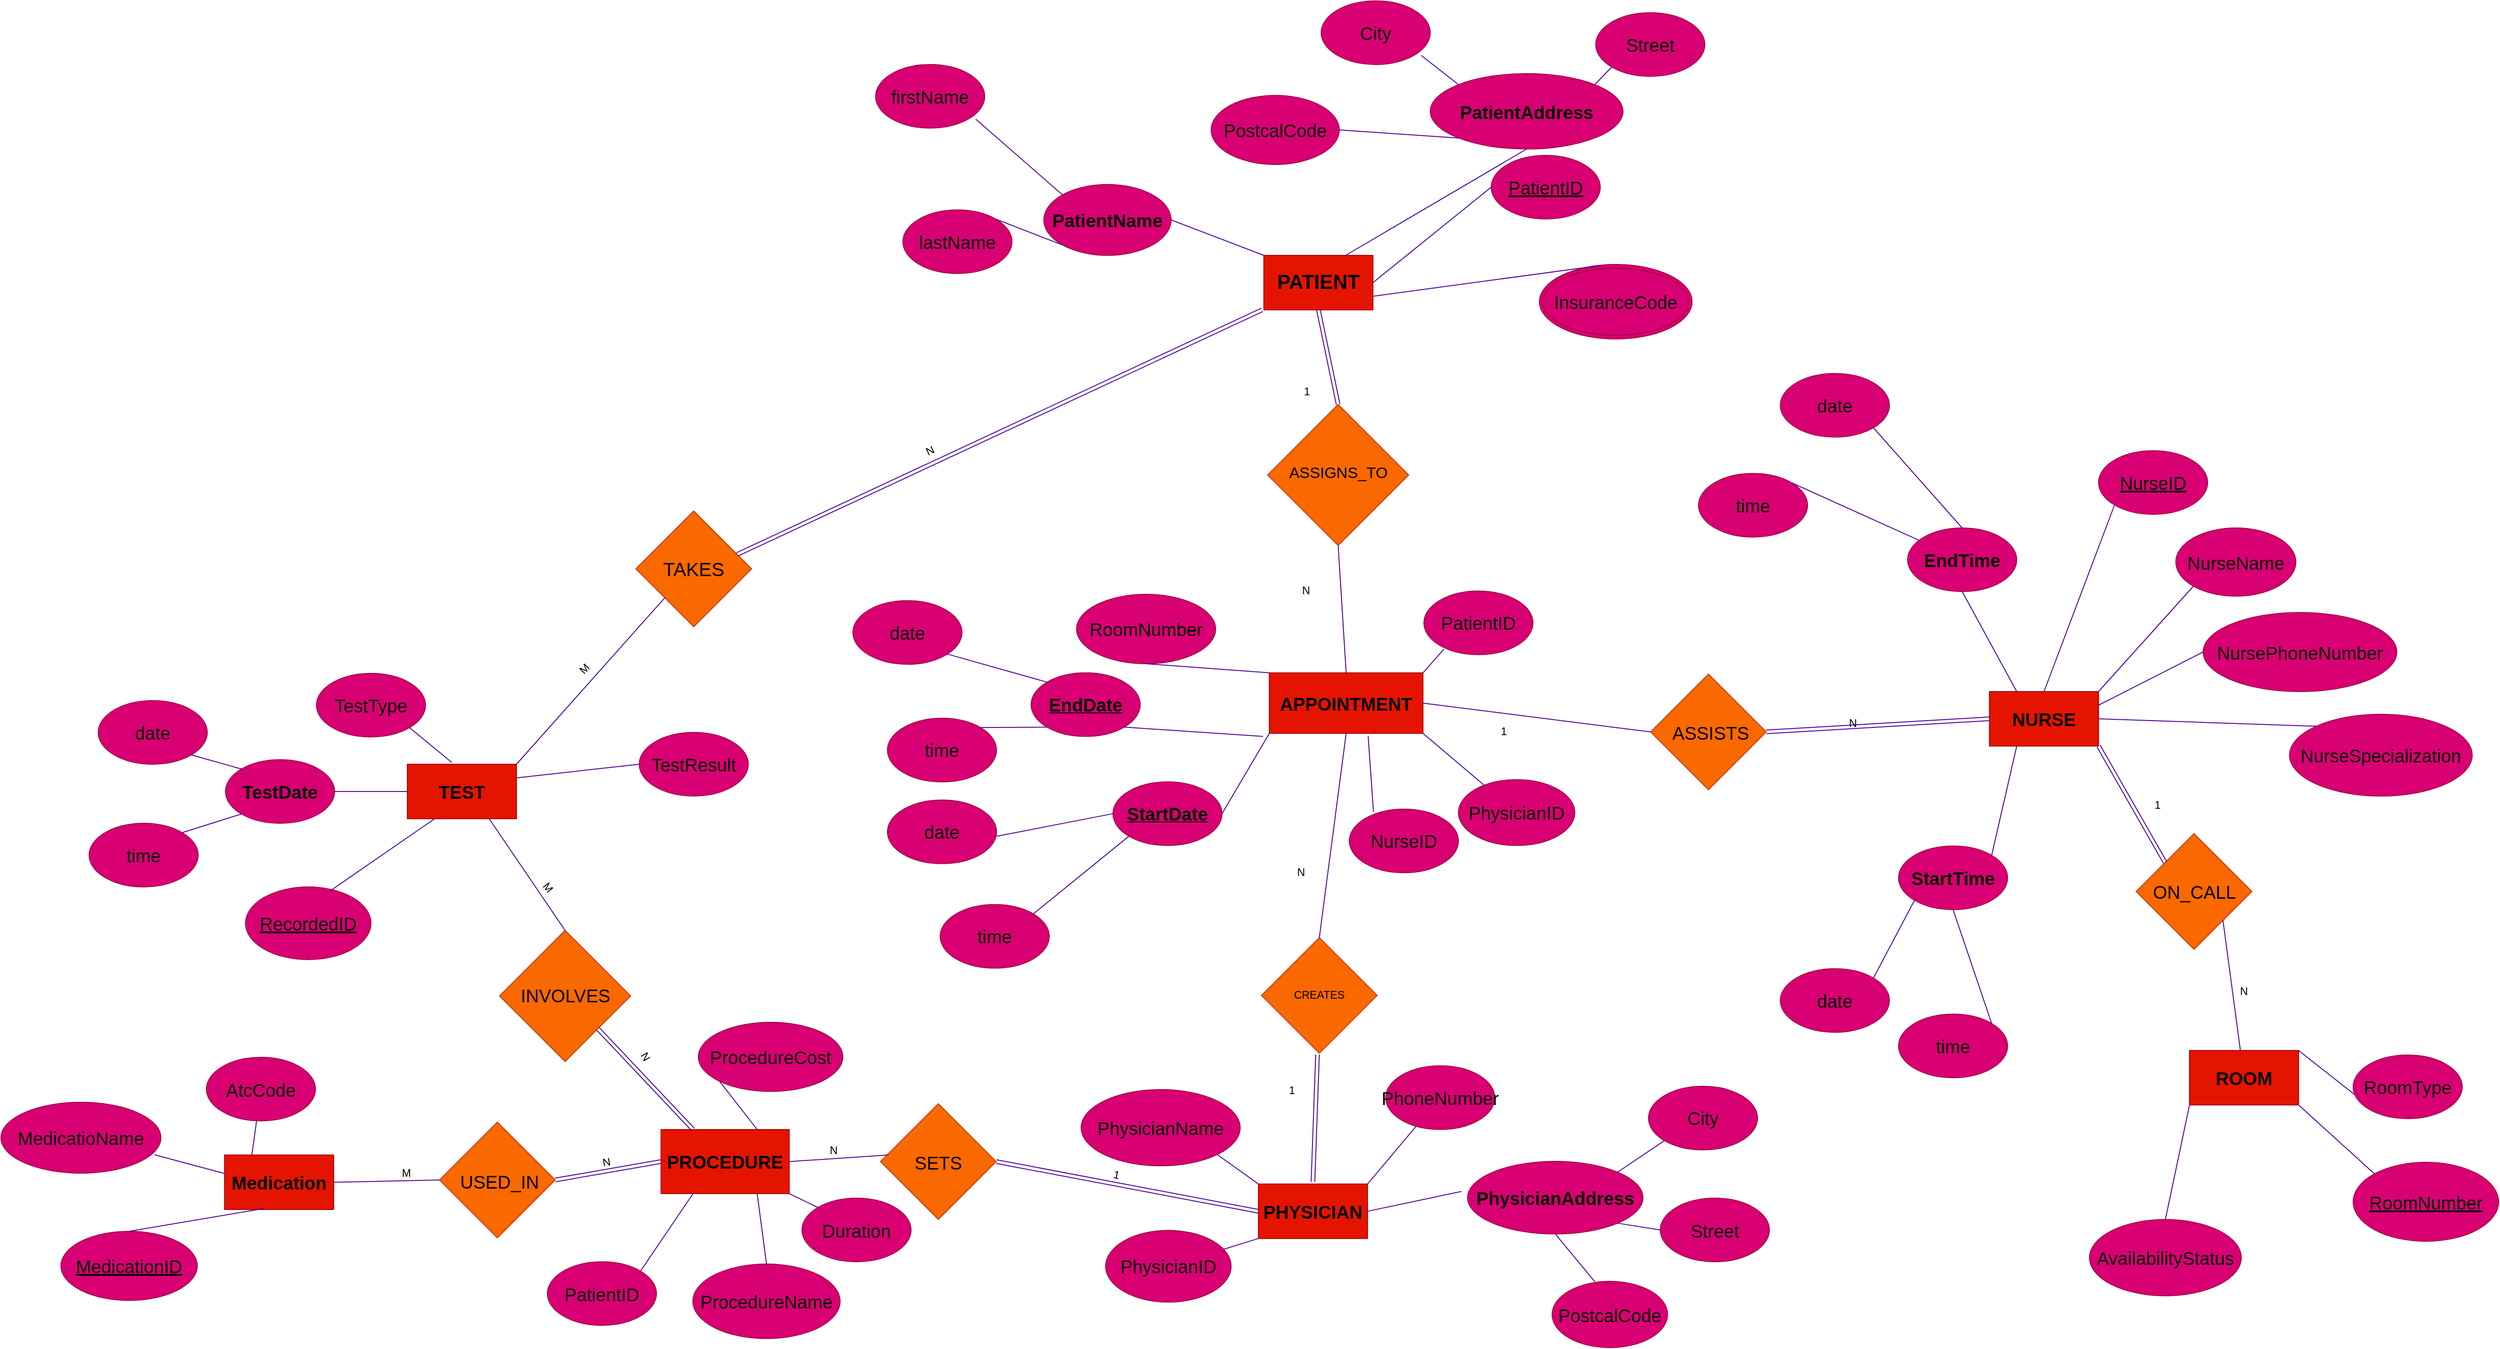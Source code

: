 <mxfile>
    <diagram id="F32jblo7xgtKkY_tZ5hm" name="Page-1">
        <mxGraphModel dx="842" dy="641" grid="0" gridSize="12" guides="1" tooltips="1" connect="1" arrows="1" fold="1" page="1" pageScale="1" pageWidth="1200" pageHeight="1600" background="#FFFFFF" math="0" shadow="0">
            <root>
                <mxCell id="0"/>
                <mxCell id="1" parent="0"/>
                <mxCell id="2" value="&lt;font style=&quot;font-size: 20px;&quot;&gt;&lt;b&gt;PHYSICIAN&lt;/b&gt;&lt;/font&gt;" style="rounded=0;whiteSpace=wrap;html=1;fillColor=#e51400;fontColor=#000000;strokeColor=#B20000;" parent="1" vertex="1">
                    <mxGeometry x="1636" y="1378.93" width="120" height="60" as="geometry"/>
                </mxCell>
                <mxCell id="3" value="&lt;font style=&quot;font-size: 20px;&quot;&gt;PhysicianID&lt;/font&gt;" style="ellipse;whiteSpace=wrap;html=1;fillColor=#d80073;fontColor=#000000;strokeColor=#A50040;" parent="1" vertex="1">
                    <mxGeometry x="1468" y="1430" width="138" height="78.93" as="geometry"/>
                </mxCell>
                <mxCell id="4" value="&lt;font style=&quot;font-size: 20px;&quot;&gt;PhysicianName&lt;/font&gt;" style="ellipse;whiteSpace=wrap;html=1;fillColor=#d80073;fontColor=#000000;strokeColor=#A50040;" parent="1" vertex="1">
                    <mxGeometry x="1441" y="1275" width="175" height="83.93" as="geometry"/>
                </mxCell>
                <mxCell id="5" value="&lt;font style=&quot;font-size: 20px;&quot;&gt;PhoneNumber&lt;/font&gt;" style="ellipse;whiteSpace=wrap;html=1;fillColor=#d80073;fontColor=#000000;strokeColor=#A50040;" parent="1" vertex="1">
                    <mxGeometry x="1776" y="1248.93" width="120" height="70" as="geometry"/>
                </mxCell>
                <mxCell id="6" value="" style="endArrow=none;html=1;entryX=1;entryY=0.5;entryDx=0;entryDy=0;exitX=-0.035;exitY=0.414;exitDx=0;exitDy=0;exitPerimeter=0;fillColor=#e3c800;strokeColor=#4C0099;" parent="1" source="10" target="2" edge="1">
                    <mxGeometry width="50" height="50" relative="1" as="geometry">
                        <mxPoint x="1856" y="1413.93" as="sourcePoint"/>
                        <mxPoint x="1786" y="1428.93" as="targetPoint"/>
                    </mxGeometry>
                </mxCell>
                <mxCell id="7" value="" style="endArrow=none;html=1;entryX=0;entryY=1;entryDx=0;entryDy=0;fillColor=#e3c800;strokeColor=#4C0099;" parent="1" source="3" target="2" edge="1">
                    <mxGeometry width="50" height="50" relative="1" as="geometry">
                        <mxPoint x="1676" y="1508.93" as="sourcePoint"/>
                        <mxPoint x="1726" y="1458.93" as="targetPoint"/>
                    </mxGeometry>
                </mxCell>
                <mxCell id="8" value="" style="endArrow=none;html=1;exitX=1;exitY=0;exitDx=0;exitDy=0;fillColor=#e3c800;strokeColor=#4C0099;" parent="1" source="2" target="5" edge="1">
                    <mxGeometry width="50" height="50" relative="1" as="geometry">
                        <mxPoint x="1696" y="1368.93" as="sourcePoint"/>
                        <mxPoint x="1746" y="1318.93" as="targetPoint"/>
                    </mxGeometry>
                </mxCell>
                <mxCell id="9" value="" style="endArrow=none;html=1;entryX=1;entryY=1;entryDx=0;entryDy=0;exitX=0;exitY=0;exitDx=0;exitDy=0;fillColor=#e3c800;strokeColor=#4C0099;" parent="1" source="2" target="4" edge="1">
                    <mxGeometry width="50" height="50" relative="1" as="geometry">
                        <mxPoint x="1456" y="1448.93" as="sourcePoint"/>
                        <mxPoint x="1506" y="1398.93" as="targetPoint"/>
                    </mxGeometry>
                </mxCell>
                <mxCell id="10" value="&lt;b&gt;&lt;font style=&quot;font-size: 20px;&quot;&gt;PhysicianAddress&lt;/font&gt;&lt;/b&gt;" style="ellipse;whiteSpace=wrap;html=1;fillColor=#d80073;fontColor=#000000;strokeColor=#A50040;" parent="1" vertex="1">
                    <mxGeometry x="1866" y="1354" width="193" height="79.93" as="geometry"/>
                </mxCell>
                <mxCell id="11" value="&lt;font style=&quot;font-size: 20px;&quot;&gt;PostcalCode&lt;/font&gt;" style="ellipse;whiteSpace=wrap;html=1;fillColor=#d80073;fontColor=#000000;strokeColor=#A50040;" parent="1" vertex="1">
                    <mxGeometry x="1959" y="1486" width="127" height="73" as="geometry"/>
                </mxCell>
                <mxCell id="12" value="&lt;font style=&quot;font-size: 20px;&quot;&gt;City&lt;/font&gt;" style="ellipse;whiteSpace=wrap;html=1;fillColor=#d80073;fontColor=#000000;strokeColor=#A50040;" parent="1" vertex="1">
                    <mxGeometry x="2065" y="1271.43" width="120" height="70" as="geometry"/>
                </mxCell>
                <mxCell id="13" value="" style="endArrow=none;html=1;entryX=0;entryY=1;entryDx=0;entryDy=0;exitX=1;exitY=0;exitDx=0;exitDy=0;fillColor=#e3c800;strokeColor=#4C0099;" parent="1" source="10" target="12" edge="1">
                    <mxGeometry width="50" height="50" relative="1" as="geometry">
                        <mxPoint x="2196" y="1613.93" as="sourcePoint"/>
                        <mxPoint x="2246" y="1563.93" as="targetPoint"/>
                    </mxGeometry>
                </mxCell>
                <mxCell id="14" value="" style="endArrow=none;html=1;entryX=0.5;entryY=1;entryDx=0;entryDy=0;exitX=0.5;exitY=0;exitDx=0;exitDy=0;fillColor=#e3c800;strokeColor=#4C0099;" parent="1" target="10" edge="1">
                    <mxGeometry width="50" height="50" relative="1" as="geometry">
                        <mxPoint x="2006" y="1486.43" as="sourcePoint"/>
                        <mxPoint x="1906" y="1613.93" as="targetPoint"/>
                    </mxGeometry>
                </mxCell>
                <mxCell id="15" value="&lt;font style=&quot;font-size: 20px;&quot;&gt;Street&lt;/font&gt;" style="ellipse;whiteSpace=wrap;html=1;fillColor=#d80073;fontColor=#000000;strokeColor=#A50040;" parent="1" vertex="1">
                    <mxGeometry x="2078" y="1394.5" width="120" height="70" as="geometry"/>
                </mxCell>
                <mxCell id="16" value="" style="endArrow=none;html=1;fontColor=#FFFFFF;entryX=0;entryY=0.5;entryDx=0;entryDy=0;exitX=1;exitY=1;exitDx=0;exitDy=0;fillColor=#e3c800;strokeColor=#4C0099;" parent="1" source="10" target="15" edge="1">
                    <mxGeometry width="50" height="50" relative="1" as="geometry">
                        <mxPoint x="2096" y="1628.93" as="sourcePoint"/>
                        <mxPoint x="2146" y="1578.93" as="targetPoint"/>
                    </mxGeometry>
                </mxCell>
                <mxCell id="17" value="" style="whiteSpace=wrap;html=1;aspect=fixed;fontColor=#000000;rotation=45;fillColor=#fa6800;strokeColor=#C73500;" parent="1" vertex="1">
                    <mxGeometry x="1658" y="1126.43" width="90" height="90" as="geometry"/>
                </mxCell>
                <UserObject label="CREATES" placeholders="1" name="Variable" id="18">
                    <mxCell style="text;html=1;strokeColor=none;fillColor=none;align=center;verticalAlign=middle;whiteSpace=wrap;overflow=hidden;fontColor=#000000;" parent="1" vertex="1">
                        <mxGeometry x="1663" y="1161.43" width="80" height="20" as="geometry"/>
                    </mxCell>
                </UserObject>
                <mxCell id="19" value="" style="shape=link;html=1;fontColor=#FFFFFF;fillColor=#e3c800;strokeColor=#4C0099;" parent="1" edge="1">
                    <mxGeometry width="100" relative="1" as="geometry">
                        <mxPoint x="1701" y="1236.43" as="sourcePoint"/>
                        <mxPoint x="1696" y="1376.43" as="targetPoint"/>
                    </mxGeometry>
                </mxCell>
                <mxCell id="20" value="&lt;font style=&quot;font-size: 20px;&quot;&gt;&lt;b&gt;APPOINTMENT&lt;/b&gt;&lt;/font&gt;" style="rounded=0;whiteSpace=wrap;html=1;fillColor=#e51400;fontColor=#000000;strokeColor=#B20000;" parent="1" vertex="1">
                    <mxGeometry x="1648" y="816.43" width="169" height="66.57" as="geometry"/>
                </mxCell>
                <mxCell id="21" value="&lt;font style=&quot;font-size: 20px;&quot;&gt;PatientID&lt;/font&gt;" style="ellipse;whiteSpace=wrap;html=1;fillColor=#d80073;fontColor=#000000;strokeColor=#A50040;" parent="1" vertex="1">
                    <mxGeometry x="1818" y="726.43" width="120" height="70" as="geometry"/>
                </mxCell>
                <mxCell id="22" value="&lt;font style=&quot;font-size: 20px;&quot;&gt;date&lt;/font&gt;" style="ellipse;whiteSpace=wrap;html=1;fillColor=#d80073;fontColor=#000000;strokeColor=#A50040;" parent="1" vertex="1">
                    <mxGeometry x="1228" y="956.43" width="120" height="70" as="geometry"/>
                </mxCell>
                <mxCell id="23" value="&lt;font style=&quot;font-size: 20px;&quot;&gt;time&lt;/font&gt;" style="ellipse;whiteSpace=wrap;html=1;fillColor=#d80073;fontColor=#000000;strokeColor=#A50040;" parent="1" vertex="1">
                    <mxGeometry x="1286" y="1071.43" width="120" height="70" as="geometry"/>
                </mxCell>
                <mxCell id="24" value="&lt;b&gt;&lt;u&gt;&lt;font style=&quot;font-size: 20px;&quot;&gt;StartDate&lt;/font&gt;&lt;/u&gt;&lt;/b&gt;" style="ellipse;whiteSpace=wrap;html=1;fillColor=#d80073;fontColor=#000000;strokeColor=#A50040;" parent="1" vertex="1">
                    <mxGeometry x="1476" y="936.43" width="120" height="70" as="geometry"/>
                </mxCell>
                <mxCell id="25" value="" style="endArrow=none;html=1;entryX=0;entryY=1;entryDx=0;entryDy=0;exitX=1;exitY=0.5;exitDx=0;exitDy=0;fillColor=#e3c800;strokeColor=#4C0099;" parent="1" source="24" target="20" edge="1">
                    <mxGeometry width="50" height="50" relative="1" as="geometry">
                        <mxPoint x="1603" y="1011.43" as="sourcePoint"/>
                        <mxPoint x="1643" y="931.43" as="targetPoint"/>
                    </mxGeometry>
                </mxCell>
                <mxCell id="26" value="" style="endArrow=none;html=1;exitX=1.001;exitY=0.569;exitDx=0;exitDy=0;entryX=0;entryY=0.5;entryDx=0;entryDy=0;exitPerimeter=0;fillColor=#e3c800;strokeColor=#4C0099;" parent="1" source="22" target="24" edge="1">
                    <mxGeometry width="50" height="50" relative="1" as="geometry">
                        <mxPoint x="1513" y="951.43" as="sourcePoint"/>
                        <mxPoint x="1563" y="901.43" as="targetPoint"/>
                    </mxGeometry>
                </mxCell>
                <mxCell id="27" value="" style="endArrow=none;html=1;entryX=0;entryY=1;entryDx=0;entryDy=0;exitX=1;exitY=0;exitDx=0;exitDy=0;fillColor=#e3c800;strokeColor=#4C0099;" parent="1" source="23" target="24" edge="1">
                    <mxGeometry width="50" height="50" relative="1" as="geometry">
                        <mxPoint x="1583" y="1181.43" as="sourcePoint"/>
                        <mxPoint x="1633" y="1131.43" as="targetPoint"/>
                    </mxGeometry>
                </mxCell>
                <mxCell id="28" value="&lt;font style=&quot;font-size: 20px;&quot;&gt;date&lt;/font&gt;" style="ellipse;whiteSpace=wrap;html=1;fillColor=#d80073;fontColor=#000000;strokeColor=#A50040;" parent="1" vertex="1">
                    <mxGeometry x="1190" y="737" width="120" height="70" as="geometry"/>
                </mxCell>
                <mxCell id="29" value="&lt;font style=&quot;font-size: 20px;&quot;&gt;time&lt;/font&gt;" style="ellipse;whiteSpace=wrap;html=1;fillColor=#d80073;fontColor=#000000;strokeColor=#A50040;" parent="1" vertex="1">
                    <mxGeometry x="1228" y="866.43" width="120" height="70" as="geometry"/>
                </mxCell>
                <mxCell id="30" value="&lt;b&gt;&lt;u&gt;&lt;font style=&quot;font-size: 20px;&quot;&gt;EndDate&lt;/font&gt;&lt;/u&gt;&lt;/b&gt;" style="ellipse;whiteSpace=wrap;html=1;fillColor=#d80073;fontColor=#000000;strokeColor=#A50040;" parent="1" vertex="1">
                    <mxGeometry x="1386" y="816.43" width="120" height="70" as="geometry"/>
                </mxCell>
                <mxCell id="31" value="" style="endArrow=none;html=1;exitX=1;exitY=1;exitDx=0;exitDy=0;entryX=0;entryY=0;entryDx=0;entryDy=0;fillColor=#e3c800;strokeColor=#4C0099;" parent="1" target="30" edge="1">
                    <mxGeometry width="50" height="50" relative="1" as="geometry">
                        <mxPoint x="1294.037" y="795.817" as="sourcePoint"/>
                        <mxPoint x="1583" y="656.43" as="targetPoint"/>
                    </mxGeometry>
                </mxCell>
                <mxCell id="32" value="" style="endArrow=none;html=1;entryX=0;entryY=1;entryDx=0;entryDy=0;exitX=1;exitY=0;exitDx=0;exitDy=0;fillColor=#e3c800;strokeColor=#4C0099;" parent="1" source="29" target="30" edge="1">
                    <mxGeometry width="50" height="50" relative="1" as="geometry">
                        <mxPoint x="1603" y="936.43" as="sourcePoint"/>
                        <mxPoint x="1653" y="886.43" as="targetPoint"/>
                    </mxGeometry>
                </mxCell>
                <mxCell id="33" value="" style="endArrow=none;html=1;exitX=1;exitY=1;exitDx=0;exitDy=0;fillColor=#e3c800;strokeColor=#4C0099;" parent="1" source="30" edge="1">
                    <mxGeometry width="50" height="50" relative="1" as="geometry">
                        <mxPoint x="1653" y="751.43" as="sourcePoint"/>
                        <mxPoint x="1641" y="886.43" as="targetPoint"/>
                    </mxGeometry>
                </mxCell>
                <mxCell id="34" value="&lt;font style=&quot;font-size: 20px;&quot;&gt;NurseID&lt;/font&gt;" style="ellipse;whiteSpace=wrap;html=1;fillColor=#d80073;fontColor=#000000;strokeColor=#A50040;" parent="1" vertex="1">
                    <mxGeometry x="1736" y="966.43" width="120" height="70" as="geometry"/>
                </mxCell>
                <mxCell id="35" value="&lt;font style=&quot;font-size: 20px;&quot;&gt;RoomNumber&lt;/font&gt;" style="ellipse;whiteSpace=wrap;html=1;fillColor=#d80073;fontColor=#000000;strokeColor=#A50040;" parent="1" vertex="1">
                    <mxGeometry x="1436" y="730" width="153" height="76.43" as="geometry"/>
                </mxCell>
                <mxCell id="36" value="&lt;font style=&quot;font-size: 20px;&quot;&gt;PhysicianID&lt;/font&gt;" style="ellipse;whiteSpace=wrap;html=1;fillColor=#d80073;fontColor=#000000;strokeColor=#A50040;" parent="1" vertex="1">
                    <mxGeometry x="1856" y="934" width="128" height="72.43" as="geometry"/>
                </mxCell>
                <mxCell id="37" value="" style="endArrow=none;html=1;fontColor=#FFFFFF;entryX=0.643;entryY=1.04;entryDx=0;entryDy=0;exitX=0.221;exitY=0.039;exitDx=0;exitDy=0;entryPerimeter=0;exitPerimeter=0;fillColor=#e3c800;strokeColor=#4C0099;" parent="1" source="34" target="20" edge="1">
                    <mxGeometry width="50" height="50" relative="1" as="geometry">
                        <mxPoint x="1703" y="1066.43" as="sourcePoint"/>
                        <mxPoint x="1743" y="1026.43" as="targetPoint"/>
                    </mxGeometry>
                </mxCell>
                <mxCell id="38" value="" style="endArrow=none;html=1;fontColor=#FFFFFF;entryX=1;entryY=1;entryDx=0;entryDy=0;fillColor=#e3c800;strokeColor=#4C0099;" parent="1" source="36" target="20" edge="1">
                    <mxGeometry width="50" height="50" relative="1" as="geometry">
                        <mxPoint x="1723" y="986.43" as="sourcePoint"/>
                        <mxPoint x="1773" y="936.43" as="targetPoint"/>
                    </mxGeometry>
                </mxCell>
                <mxCell id="39" value="" style="endArrow=none;html=1;fontColor=#FFFFFF;entryX=0.5;entryY=1;entryDx=0;entryDy=0;exitX=0;exitY=0;exitDx=0;exitDy=0;fillColor=#e3c800;strokeColor=#4C0099;" parent="1" source="20" target="35" edge="1">
                    <mxGeometry width="50" height="50" relative="1" as="geometry">
                        <mxPoint x="1743" y="896.43" as="sourcePoint"/>
                        <mxPoint x="1793" y="846.43" as="targetPoint"/>
                    </mxGeometry>
                </mxCell>
                <mxCell id="40" value="" style="endArrow=none;html=1;fontColor=#FFFFFF;entryX=0.184;entryY=0.912;entryDx=0;entryDy=0;exitX=1;exitY=0;exitDx=0;exitDy=0;entryPerimeter=0;fillColor=#e3c800;strokeColor=#4C0099;" parent="1" source="20" target="21" edge="1">
                    <mxGeometry width="50" height="50" relative="1" as="geometry">
                        <mxPoint x="1843" y="896.43" as="sourcePoint"/>
                        <mxPoint x="1893" y="846.43" as="targetPoint"/>
                    </mxGeometry>
                </mxCell>
                <mxCell id="41" value="" style="endArrow=none;html=1;fontColor=#FFFFFF;exitX=0;exitY=0;exitDx=0;exitDy=0;entryX=0.5;entryY=1;entryDx=0;entryDy=0;fillColor=#e3c800;strokeColor=#4C0099;" parent="1" source="17" target="20" edge="1">
                    <mxGeometry width="50" height="50" relative="1" as="geometry">
                        <mxPoint x="1671" y="1086.43" as="sourcePoint"/>
                        <mxPoint x="1721" y="1036.43" as="targetPoint"/>
                    </mxGeometry>
                </mxCell>
                <UserObject label="&lt;font&gt;N&lt;/font&gt;" placeholders="1" name="Variable" id="42">
                    <mxCell style="text;html=1;strokeColor=none;fillColor=none;align=center;verticalAlign=middle;whiteSpace=wrap;overflow=hidden;fontColor=#000000;" parent="1" vertex="1">
                        <mxGeometry x="1643" y="1026.43" width="80" height="20" as="geometry"/>
                    </mxCell>
                </UserObject>
                <UserObject label="1" placeholders="1" name="Variable" id="43">
                    <mxCell style="text;html=1;strokeColor=none;fillColor=none;align=center;verticalAlign=middle;whiteSpace=wrap;overflow=hidden;fontColor=#000000;" parent="1" vertex="1">
                        <mxGeometry x="1633" y="1266.43" width="80" height="20" as="geometry"/>
                    </mxCell>
                </UserObject>
                <mxCell id="44" value="&lt;b&gt;&lt;font style=&quot;font-size: 22px;&quot;&gt;PATIENT&lt;/font&gt;&lt;/b&gt;" style="rounded=0;whiteSpace=wrap;html=1;fillColor=#e51400;fontColor=#000000;strokeColor=#B20000;" parent="1" vertex="1">
                    <mxGeometry x="1642" y="357" width="120" height="60" as="geometry"/>
                </mxCell>
                <mxCell id="45" value="&lt;b&gt;&lt;font style=&quot;font-size: 20px;&quot;&gt;PatientName&lt;/font&gt;&lt;/b&gt;" style="ellipse;whiteSpace=wrap;html=1;fillColor=#d80073;fontColor=#000000;strokeColor=#A50040;" parent="1" vertex="1">
                    <mxGeometry x="1400" y="279" width="140" height="78" as="geometry"/>
                </mxCell>
                <mxCell id="46" value="&lt;font size=&quot;1&quot;&gt;&lt;u style=&quot;font-size: 20px;&quot;&gt;PatientID&lt;/u&gt;&lt;/font&gt;" style="ellipse;whiteSpace=wrap;html=1;fillColor=#d80073;fontColor=#000000;strokeColor=#A50040;" parent="1" vertex="1">
                    <mxGeometry x="1892" y="247" width="120" height="70" as="geometry"/>
                </mxCell>
                <mxCell id="47" value="&lt;font style=&quot;font-size: 20px;&quot;&gt;lastName&lt;/font&gt;" style="ellipse;whiteSpace=wrap;html=1;fillColor=#d80073;fontColor=#000000;strokeColor=#A50040;" parent="1" vertex="1">
                    <mxGeometry x="1245" y="307" width="120" height="70" as="geometry"/>
                </mxCell>
                <mxCell id="48" value="&lt;font style=&quot;font-size: 20px;&quot;&gt;firstName&lt;/font&gt;" style="ellipse;whiteSpace=wrap;html=1;fillColor=#d80073;fontColor=#000000;strokeColor=#A50040;" parent="1" vertex="1">
                    <mxGeometry x="1215" y="147" width="120" height="70" as="geometry"/>
                </mxCell>
                <mxCell id="49" value="" style="endArrow=none;html=1;entryX=0.917;entryY=0.857;entryDx=0;entryDy=0;entryPerimeter=0;exitX=0;exitY=0;exitDx=0;exitDy=0;fillColor=#e3c800;strokeColor=#4C0099;" parent="1" source="45" target="48" edge="1">
                    <mxGeometry width="50" height="50" relative="1" as="geometry">
                        <mxPoint x="1832" y="517" as="sourcePoint"/>
                        <mxPoint x="1882" y="467" as="targetPoint"/>
                    </mxGeometry>
                </mxCell>
                <mxCell id="50" value="" style="endArrow=none;html=1;entryX=0;entryY=1;entryDx=0;entryDy=0;exitX=1;exitY=0;exitDx=0;exitDy=0;fillColor=#e3c800;strokeColor=#4C0099;" parent="1" source="47" target="45" edge="1">
                    <mxGeometry width="50" height="50" relative="1" as="geometry">
                        <mxPoint x="1492" y="567" as="sourcePoint"/>
                        <mxPoint x="1542" y="517" as="targetPoint"/>
                    </mxGeometry>
                </mxCell>
                <mxCell id="51" value="" style="endArrow=none;html=1;entryX=0.5;entryY=1;entryDx=0;entryDy=0;exitX=0.75;exitY=0;exitDx=0;exitDy=0;fillColor=#e3c800;strokeColor=#4C0099;" parent="1" source="44" target="56" edge="1">
                    <mxGeometry width="50" height="50" relative="1" as="geometry">
                        <mxPoint x="1782" y="297" as="sourcePoint"/>
                        <mxPoint x="1692" y="247" as="targetPoint"/>
                    </mxGeometry>
                </mxCell>
                <mxCell id="52" value="" style="endArrow=none;html=1;exitX=1;exitY=0.5;exitDx=0;exitDy=0;entryX=0;entryY=0;entryDx=0;entryDy=0;fillColor=#e3c800;strokeColor=#4C0099;" parent="1" source="45" target="44" edge="1">
                    <mxGeometry width="50" height="50" relative="1" as="geometry">
                        <mxPoint x="1642" y="427" as="sourcePoint"/>
                        <mxPoint x="1692" y="377" as="targetPoint"/>
                    </mxGeometry>
                </mxCell>
                <mxCell id="53" value="&lt;font style=&quot;font-size: 20px;&quot;&gt;InsuranceCode&lt;/font&gt;" style="ellipse;shape=doubleEllipse;whiteSpace=wrap;html=1;fillColor=#d80073;fontColor=#000000;strokeColor=#A50040;" parent="1" vertex="1">
                    <mxGeometry x="1945" y="367" width="168" height="82" as="geometry"/>
                </mxCell>
                <mxCell id="54" value="" style="endArrow=none;html=1;entryX=1;entryY=0.75;entryDx=0;entryDy=0;exitX=0.39;exitY=0.017;exitDx=0;exitDy=0;exitPerimeter=0;fillColor=#e3c800;strokeColor=#4C0099;" parent="1" source="53" target="44" edge="1">
                    <mxGeometry width="50" height="50" relative="1" as="geometry">
                        <mxPoint x="1852" y="437" as="sourcePoint"/>
                        <mxPoint x="1902" y="387" as="targetPoint"/>
                    </mxGeometry>
                </mxCell>
                <mxCell id="55" value="" style="endArrow=none;html=1;entryX=0;entryY=0.5;entryDx=0;entryDy=0;exitX=1;exitY=0.5;exitDx=0;exitDy=0;fillColor=#e3c800;strokeColor=#4C0099;" parent="1" source="44" target="46" edge="1">
                    <mxGeometry width="50" height="50" relative="1" as="geometry">
                        <mxPoint x="1862" y="487" as="sourcePoint"/>
                        <mxPoint x="1912" y="437" as="targetPoint"/>
                    </mxGeometry>
                </mxCell>
                <mxCell id="169" style="edgeStyle=none;html=1;" parent="1" source="56" edge="1">
                    <mxGeometry relative="1" as="geometry">
                        <mxPoint x="2021.077" y="198.5" as="targetPoint"/>
                    </mxGeometry>
                </mxCell>
                <mxCell id="56" value="&lt;b&gt;&lt;font style=&quot;font-size: 20px;&quot;&gt;PatientAddress&lt;/font&gt;&lt;/b&gt;" style="ellipse;whiteSpace=wrap;html=1;fillColor=#d80073;fontColor=#000000;strokeColor=#A50040;" parent="1" vertex="1">
                    <mxGeometry x="1825" y="157" width="212" height="83" as="geometry"/>
                </mxCell>
                <mxCell id="57" value="&lt;font style=&quot;font-size: 20px;&quot;&gt;PostcalCode&lt;/font&gt;" style="ellipse;whiteSpace=wrap;html=1;fillColor=#d80073;fontColor=#000000;strokeColor=#A50040;" parent="1" vertex="1">
                    <mxGeometry x="1584" y="181" width="141" height="76" as="geometry"/>
                </mxCell>
                <mxCell id="58" value="&lt;font style=&quot;font-size: 20px;&quot;&gt;City&lt;/font&gt;" style="ellipse;whiteSpace=wrap;html=1;fillColor=#d80073;fontColor=#000000;strokeColor=#A50040;" parent="1" vertex="1">
                    <mxGeometry x="1705" y="77" width="120" height="70" as="geometry"/>
                </mxCell>
                <mxCell id="59" value="" style="endArrow=none;html=1;entryX=0.917;entryY=0.857;entryDx=0;entryDy=0;entryPerimeter=0;exitX=0;exitY=0;exitDx=0;exitDy=0;fillColor=#e3c800;strokeColor=#4C0099;" parent="1" source="56" target="58" edge="1">
                    <mxGeometry width="50" height="50" relative="1" as="geometry">
                        <mxPoint x="2045" y="222" as="sourcePoint"/>
                        <mxPoint x="2095" y="172" as="targetPoint"/>
                    </mxGeometry>
                </mxCell>
                <mxCell id="60" value="" style="endArrow=none;html=1;entryX=0;entryY=1;entryDx=0;entryDy=0;exitX=1;exitY=0.5;exitDx=0;exitDy=0;fillColor=#e3c800;strokeColor=#4C0099;" parent="1" source="57" target="56" edge="1">
                    <mxGeometry width="50" height="50" relative="1" as="geometry">
                        <mxPoint x="1705" y="272" as="sourcePoint"/>
                        <mxPoint x="1755" y="222" as="targetPoint"/>
                    </mxGeometry>
                </mxCell>
                <mxCell id="61" value="&lt;font style=&quot;font-size: 20px;&quot;&gt;Street&lt;/font&gt;" style="ellipse;whiteSpace=wrap;html=1;fillColor=#d80073;fontColor=#000000;strokeColor=#A50040;" parent="1" vertex="1">
                    <mxGeometry x="2007" y="90" width="120" height="70" as="geometry"/>
                </mxCell>
                <mxCell id="62" value="" style="endArrow=none;html=1;fontColor=#FFFFFF;entryX=0;entryY=1;entryDx=0;entryDy=0;exitX=1;exitY=0;exitDx=0;exitDy=0;fillColor=#e3c800;strokeColor=#4C0099;" parent="1" source="56" target="61" edge="1">
                    <mxGeometry width="50" height="50" relative="1" as="geometry">
                        <mxPoint x="1945" y="237" as="sourcePoint"/>
                        <mxPoint x="1995" y="187" as="targetPoint"/>
                    </mxGeometry>
                </mxCell>
                <mxCell id="63" value="&lt;font style=&quot;font-size: 20px;&quot;&gt;&lt;b&gt;TEST&lt;/b&gt;&lt;/font&gt;" style="rounded=0;whiteSpace=wrap;html=1;fillColor=#e51400;fontColor=#000000;strokeColor=#B20000;" parent="1" vertex="1">
                    <mxGeometry x="700" y="917" width="120" height="60" as="geometry"/>
                </mxCell>
                <mxCell id="64" value="&lt;font style=&quot;font-size: 20px;&quot;&gt;TestResult&lt;/font&gt;" style="ellipse;whiteSpace=wrap;html=1;fillColor=#d80073;fontColor=#000000;strokeColor=#A50040;" parent="1" vertex="1">
                    <mxGeometry x="955" y="882" width="120" height="70" as="geometry"/>
                </mxCell>
                <mxCell id="65" value="&lt;font style=&quot;font-size: 20px;&quot;&gt;TestType&lt;/font&gt;" style="ellipse;whiteSpace=wrap;html=1;fillColor=#d80073;fontColor=#000000;strokeColor=#A50040;" parent="1" vertex="1">
                    <mxGeometry x="600" y="817" width="120" height="70" as="geometry"/>
                </mxCell>
                <mxCell id="66" value="&lt;font style=&quot;font-size: 20px;&quot;&gt;date&lt;/font&gt;" style="ellipse;whiteSpace=wrap;html=1;fillColor=#d80073;fontColor=#000000;strokeColor=#A50040;" parent="1" vertex="1">
                    <mxGeometry x="360" y="847" width="120" height="70" as="geometry"/>
                </mxCell>
                <mxCell id="67" value="&lt;font style=&quot;font-size: 20px;&quot;&gt;time&lt;/font&gt;" style="ellipse;whiteSpace=wrap;html=1;fillColor=#d80073;fontColor=#000000;strokeColor=#A50040;" parent="1" vertex="1">
                    <mxGeometry x="350" y="982" width="120" height="70" as="geometry"/>
                </mxCell>
                <mxCell id="68" value="&lt;b&gt;&lt;font style=&quot;font-size: 20px;&quot;&gt;TestDate&lt;/font&gt;&lt;/b&gt;" style="ellipse;whiteSpace=wrap;html=1;fillColor=#d80073;fontColor=#000000;strokeColor=#A50040;" parent="1" vertex="1">
                    <mxGeometry x="500" y="912" width="120" height="70" as="geometry"/>
                </mxCell>
                <mxCell id="69" value="" style="endArrow=none;html=1;exitX=1;exitY=1;exitDx=0;exitDy=0;entryX=0;entryY=0;entryDx=0;entryDy=0;fillColor=#e3c800;strokeColor=#4C0099;" parent="1" source="66" target="68" edge="1">
                    <mxGeometry width="50" height="50" relative="1" as="geometry">
                        <mxPoint x="520" y="877" as="sourcePoint"/>
                        <mxPoint x="570" y="827" as="targetPoint"/>
                    </mxGeometry>
                </mxCell>
                <mxCell id="70" value="" style="endArrow=none;html=1;entryX=0;entryY=1;entryDx=0;entryDy=0;exitX=1;exitY=0;exitDx=0;exitDy=0;fillColor=#e3c800;strokeColor=#4C0099;" parent="1" source="67" target="68" edge="1">
                    <mxGeometry width="50" height="50" relative="1" as="geometry">
                        <mxPoint x="590" y="1107" as="sourcePoint"/>
                        <mxPoint x="640" y="1057" as="targetPoint"/>
                    </mxGeometry>
                </mxCell>
                <mxCell id="71" value="&lt;font size=&quot;1&quot;&gt;&lt;u style=&quot;font-size: 20px;&quot;&gt;RecordedID&lt;/u&gt;&lt;/font&gt;" style="ellipse;whiteSpace=wrap;html=1;fillColor=#d80073;fontColor=#000000;strokeColor=#A50040;" parent="1" vertex="1">
                    <mxGeometry x="522" y="1052" width="138" height="80" as="geometry"/>
                </mxCell>
                <mxCell id="72" value="" style="endArrow=none;html=1;fontColor=#FFFFFF;entryX=0.25;entryY=1;entryDx=0;entryDy=0;exitX=0.673;exitY=0.057;exitDx=0;exitDy=0;exitPerimeter=0;fillColor=#e3c800;strokeColor=#4C0099;" parent="1" source="71" target="63" edge="1">
                    <mxGeometry width="50" height="50" relative="1" as="geometry">
                        <mxPoint x="640" y="1077" as="sourcePoint"/>
                        <mxPoint x="690" y="1027" as="targetPoint"/>
                    </mxGeometry>
                </mxCell>
                <mxCell id="73" value="" style="endArrow=none;html=1;fontColor=#FFFFFF;entryX=0;entryY=0.5;entryDx=0;entryDy=0;exitX=1;exitY=0.5;exitDx=0;exitDy=0;fillColor=#e3c800;strokeColor=#4C0099;" parent="1" source="68" target="63" edge="1">
                    <mxGeometry width="50" height="50" relative="1" as="geometry">
                        <mxPoint x="630" y="977" as="sourcePoint"/>
                        <mxPoint x="680" y="927" as="targetPoint"/>
                    </mxGeometry>
                </mxCell>
                <mxCell id="74" value="" style="endArrow=none;html=1;fontColor=#FFFFFF;entryX=1;entryY=1;entryDx=0;entryDy=0;exitX=0.407;exitY=-0.033;exitDx=0;exitDy=0;exitPerimeter=0;fillColor=#e3c800;strokeColor=#4C0099;" parent="1" source="63" target="65" edge="1">
                    <mxGeometry width="50" height="50" relative="1" as="geometry">
                        <mxPoint x="720" y="907" as="sourcePoint"/>
                        <mxPoint x="770" y="857" as="targetPoint"/>
                    </mxGeometry>
                </mxCell>
                <mxCell id="75" value="" style="endArrow=none;html=1;fontColor=#FFFFFF;entryX=0;entryY=0.5;entryDx=0;entryDy=0;exitX=1;exitY=0.25;exitDx=0;exitDy=0;fillColor=#e3c800;strokeColor=#4C0099;" parent="1" source="63" target="64" edge="1">
                    <mxGeometry width="50" height="50" relative="1" as="geometry">
                        <mxPoint x="790" y="907" as="sourcePoint"/>
                        <mxPoint x="840" y="857" as="targetPoint"/>
                    </mxGeometry>
                </mxCell>
                <mxCell id="76" value="" style="whiteSpace=wrap;html=1;aspect=fixed;fontColor=#000000;rotation=45;fillColor=#fa6800;strokeColor=#C73500;" parent="1" vertex="1">
                    <mxGeometry x="1668.86" y="543.86" width="109.71" height="109.71" as="geometry"/>
                </mxCell>
                <mxCell id="77" value="" style="shape=link;html=1;fontColor=#FFFFFF;entryX=0.5;entryY=1;entryDx=0;entryDy=0;exitX=0;exitY=0;exitDx=0;exitDy=0;fillColor=#e3c800;strokeColor=#4C0099;" parent="1" source="76" target="44" edge="1">
                    <mxGeometry width="100" relative="1" as="geometry">
                        <mxPoint x="1700" y="567" as="sourcePoint"/>
                        <mxPoint x="1800" y="567" as="targetPoint"/>
                    </mxGeometry>
                </mxCell>
                <mxCell id="78" value="" style="endArrow=none;html=1;fontColor=#FFFFFF;entryX=1;entryY=1;entryDx=0;entryDy=0;exitX=0.5;exitY=0;exitDx=0;exitDy=0;fillColor=#e3c800;strokeColor=#4C0099;" parent="1" source="20" target="76" edge="1">
                    <mxGeometry width="50" height="50" relative="1" as="geometry">
                        <mxPoint x="1691" y="856.43" as="sourcePoint"/>
                        <mxPoint x="1703" y="665.07" as="targetPoint"/>
                    </mxGeometry>
                </mxCell>
                <UserObject label="&lt;font style=&quot;font-size: 17px;&quot;&gt;ASSIGNS_TO&lt;/font&gt;" placeholders="1" name="Variable" id="79">
                    <mxCell style="text;html=1;strokeColor=none;fillColor=none;align=center;verticalAlign=middle;whiteSpace=wrap;overflow=hidden;fontColor=#000000;" parent="1" vertex="1">
                        <mxGeometry x="1665.71" y="582" width="116" height="30" as="geometry"/>
                    </mxCell>
                </UserObject>
                <UserObject label="1" placeholders="1" name="Variable" id="80">
                    <mxCell style="text;html=1;strokeColor=none;fillColor=none;align=center;verticalAlign=middle;whiteSpace=wrap;overflow=hidden;fontColor=#000000;" parent="1" vertex="1">
                        <mxGeometry x="1667" y="497" width="45" height="20" as="geometry"/>
                    </mxCell>
                </UserObject>
                <UserObject label="N" placeholders="1" name="Variable" id="81">
                    <mxCell style="text;html=1;strokeColor=none;fillColor=none;align=center;verticalAlign=middle;whiteSpace=wrap;overflow=hidden;fontColor=#000000;" parent="1" vertex="1">
                        <mxGeometry x="1671" y="716.43" width="35" height="20" as="geometry"/>
                    </mxCell>
                </UserObject>
                <mxCell id="82" value="&lt;b&gt;&lt;font style=&quot;font-size: 20px;&quot;&gt;NURSE&lt;/font&gt;&lt;/b&gt;" style="rounded=0;whiteSpace=wrap;html=1;fillColor=#e51400;fontColor=#000000;strokeColor=#B20000;" parent="1" vertex="1">
                    <mxGeometry x="2440" y="837" width="120" height="60" as="geometry"/>
                </mxCell>
                <mxCell id="83" value="&lt;font style=&quot;font-size: 20px;&quot;&gt;NurseName&lt;/font&gt;" style="ellipse;whiteSpace=wrap;html=1;fillColor=#d80073;fontColor=#000000;strokeColor=#A50040;" parent="1" vertex="1">
                    <mxGeometry x="2645" y="657" width="132" height="75" as="geometry"/>
                </mxCell>
                <mxCell id="84" value="&lt;font size=&quot;1&quot;&gt;&lt;u style=&quot;font-size: 20px;&quot;&gt;NurseID&lt;/u&gt;&lt;/font&gt;" style="ellipse;whiteSpace=wrap;html=1;fillColor=#d80073;fontColor=#000000;strokeColor=#A50040;" parent="1" vertex="1">
                    <mxGeometry x="2560" y="572" width="120" height="70" as="geometry"/>
                </mxCell>
                <mxCell id="85" value="&lt;font style=&quot;font-size: 20px;&quot;&gt;date&lt;/font&gt;" style="ellipse;whiteSpace=wrap;html=1;fillColor=#d80073;fontColor=#000000;strokeColor=#A50040;" parent="1" vertex="1">
                    <mxGeometry x="2210" y="1142" width="120" height="70" as="geometry"/>
                </mxCell>
                <mxCell id="86" value="&lt;font style=&quot;font-size: 20px;&quot;&gt;NursePhoneNumber&lt;/font&gt;" style="ellipse;whiteSpace=wrap;html=1;fillColor=#d80073;fontColor=#000000;strokeColor=#A50040;" parent="1" vertex="1">
                    <mxGeometry x="2675" y="750" width="213" height="87" as="geometry"/>
                </mxCell>
                <mxCell id="87" value="&lt;font style=&quot;font-size: 20px;&quot;&gt;time&lt;/font&gt;" style="ellipse;whiteSpace=wrap;html=1;fillColor=#d80073;fontColor=#000000;strokeColor=#A50040;" parent="1" vertex="1">
                    <mxGeometry x="2340" y="1192" width="120" height="70" as="geometry"/>
                </mxCell>
                <mxCell id="88" value="&lt;font size=&quot;1&quot;&gt;&lt;span style=&quot;font-size: 20px;&quot; data-sheets-formula-bar-text-style=&quot;font-size:13px;color:#000000;font-weight:normal;text-decoration:none;font-family:'Arial';font-style:normal;text-decoration-skip-ink:none;&quot;&gt;NurseSpecialization&lt;/span&gt;&lt;/font&gt;" style="ellipse;whiteSpace=wrap;html=1;fillColor=#d80073;fontColor=#000000;strokeColor=#A50040;" parent="1" vertex="1">
                    <mxGeometry x="2770" y="862" width="201" height="90" as="geometry"/>
                </mxCell>
                <mxCell id="89" value="&lt;b&gt;&lt;font style=&quot;font-size: 20px;&quot;&gt;StartTime&lt;/font&gt;&lt;/b&gt;" style="ellipse;whiteSpace=wrap;html=1;fillColor=#d80073;fontColor=#000000;strokeColor=#A50040;" parent="1" vertex="1">
                    <mxGeometry x="2340" y="1007" width="120" height="70" as="geometry"/>
                </mxCell>
                <mxCell id="90" value="" style="endArrow=none;html=1;entryX=0.25;entryY=1;entryDx=0;entryDy=0;exitX=1;exitY=0;exitDx=0;exitDy=0;fillColor=#e3c800;strokeColor=#4C0099;" parent="1" source="89" target="82" edge="1">
                    <mxGeometry width="50" height="50" relative="1" as="geometry">
                        <mxPoint x="2400" y="977" as="sourcePoint"/>
                        <mxPoint x="2450" y="927" as="targetPoint"/>
                    </mxGeometry>
                </mxCell>
                <mxCell id="91" value="" style="endArrow=none;html=1;exitX=1;exitY=0;exitDx=0;exitDy=0;entryX=0;entryY=1;entryDx=0;entryDy=0;fillColor=#e3c800;strokeColor=#4C0099;" parent="1" source="85" target="89" edge="1">
                    <mxGeometry width="50" height="50" relative="1" as="geometry">
                        <mxPoint x="2310" y="917" as="sourcePoint"/>
                        <mxPoint x="2360" y="867" as="targetPoint"/>
                    </mxGeometry>
                </mxCell>
                <mxCell id="92" value="" style="endArrow=none;html=1;entryX=0.5;entryY=1;entryDx=0;entryDy=0;exitX=1;exitY=0;exitDx=0;exitDy=0;fillColor=#e3c800;strokeColor=#4C0099;" parent="1" source="87" target="89" edge="1">
                    <mxGeometry width="50" height="50" relative="1" as="geometry">
                        <mxPoint x="2380" y="1147" as="sourcePoint"/>
                        <mxPoint x="2430" y="1097" as="targetPoint"/>
                    </mxGeometry>
                </mxCell>
                <mxCell id="93" value="&lt;font style=&quot;font-size: 20px;&quot;&gt;date&lt;/font&gt;" style="ellipse;whiteSpace=wrap;html=1;fillColor=#d80073;fontColor=#000000;strokeColor=#A50040;" parent="1" vertex="1">
                    <mxGeometry x="2210" y="487" width="120" height="70" as="geometry"/>
                </mxCell>
                <mxCell id="94" value="&lt;font style=&quot;font-size: 20px;&quot;&gt;time&lt;/font&gt;" style="ellipse;whiteSpace=wrap;html=1;fillColor=#d80073;fontColor=#000000;strokeColor=#A50040;" parent="1" vertex="1">
                    <mxGeometry x="2120" y="597" width="120" height="70" as="geometry"/>
                </mxCell>
                <mxCell id="95" value="&lt;b&gt;&lt;font style=&quot;font-size: 20px;&quot;&gt;EndTime&lt;/font&gt;&lt;/b&gt;" style="ellipse;whiteSpace=wrap;html=1;fillColor=#d80073;fontColor=#000000;strokeColor=#A50040;" parent="1" vertex="1">
                    <mxGeometry x="2350" y="657" width="120" height="70" as="geometry"/>
                </mxCell>
                <mxCell id="96" value="" style="endArrow=none;html=1;exitX=1;exitY=1;exitDx=0;exitDy=0;entryX=0.5;entryY=0;entryDx=0;entryDy=0;fillColor=#e3c800;strokeColor=#4C0099;" parent="1" source="93" target="95" edge="1">
                    <mxGeometry width="50" height="50" relative="1" as="geometry">
                        <mxPoint x="2330" y="672" as="sourcePoint"/>
                        <mxPoint x="2380" y="622" as="targetPoint"/>
                    </mxGeometry>
                </mxCell>
                <mxCell id="97" value="" style="endArrow=none;html=1;exitX=1;exitY=0;exitDx=0;exitDy=0;fillColor=#e3c800;strokeColor=#4C0099;" parent="1" source="94" target="95" edge="1">
                    <mxGeometry width="50" height="50" relative="1" as="geometry">
                        <mxPoint x="2400" y="902" as="sourcePoint"/>
                        <mxPoint x="2450" y="852" as="targetPoint"/>
                    </mxGeometry>
                </mxCell>
                <mxCell id="98" value="" style="endArrow=none;html=1;entryX=0.25;entryY=0;entryDx=0;entryDy=0;exitX=0.5;exitY=1;exitDx=0;exitDy=0;fillColor=#e3c800;strokeColor=#4C0099;" parent="1" source="95" target="82" edge="1">
                    <mxGeometry width="50" height="50" relative="1" as="geometry">
                        <mxPoint x="2450" y="717" as="sourcePoint"/>
                        <mxPoint x="2500" y="667" as="targetPoint"/>
                    </mxGeometry>
                </mxCell>
                <mxCell id="99" value="" style="endArrow=none;html=1;entryX=0;entryY=1;entryDx=0;entryDy=0;exitX=0.5;exitY=0;exitDx=0;exitDy=0;fillColor=#e3c800;strokeColor=#4C0099;" parent="1" source="82" target="84" edge="1">
                    <mxGeometry width="50" height="50" relative="1" as="geometry">
                        <mxPoint x="2490" y="807" as="sourcePoint"/>
                        <mxPoint x="2540" y="757" as="targetPoint"/>
                    </mxGeometry>
                </mxCell>
                <mxCell id="100" value="" style="endArrow=none;html=1;entryX=0;entryY=1;entryDx=0;entryDy=0;exitX=1;exitY=0;exitDx=0;exitDy=0;fillColor=#e3c800;strokeColor=#4C0099;" parent="1" source="82" target="83" edge="1">
                    <mxGeometry width="50" height="50" relative="1" as="geometry">
                        <mxPoint x="2560" y="827" as="sourcePoint"/>
                        <mxPoint x="2610" y="777" as="targetPoint"/>
                    </mxGeometry>
                </mxCell>
                <mxCell id="101" value="" style="endArrow=none;html=1;entryX=0;entryY=0.5;entryDx=0;entryDy=0;exitX=1;exitY=0.25;exitDx=0;exitDy=0;fillColor=#e3c800;strokeColor=#4C0099;" parent="1" source="82" target="86" edge="1">
                    <mxGeometry width="50" height="50" relative="1" as="geometry">
                        <mxPoint x="2570" y="887" as="sourcePoint"/>
                        <mxPoint x="2530" y="957" as="targetPoint"/>
                    </mxGeometry>
                </mxCell>
                <mxCell id="102" value="" style="endArrow=none;html=1;entryX=1;entryY=0.5;entryDx=0;entryDy=0;exitX=0;exitY=0;exitDx=0;exitDy=0;fillColor=#e3c800;strokeColor=#4C0099;" parent="1" source="88" target="82" edge="1">
                    <mxGeometry width="50" height="50" relative="1" as="geometry">
                        <mxPoint x="2540" y="997" as="sourcePoint"/>
                        <mxPoint x="2590" y="947" as="targetPoint"/>
                    </mxGeometry>
                </mxCell>
                <mxCell id="103" value="&lt;b&gt;&lt;font style=&quot;font-size: 20px;&quot;&gt;ROOM&lt;/font&gt;&lt;/b&gt;" style="rounded=0;whiteSpace=wrap;html=1;fillColor=#e51400;fontColor=#000000;strokeColor=#B20000;" parent="1" vertex="1">
                    <mxGeometry x="2660" y="1232" width="120" height="60" as="geometry"/>
                </mxCell>
                <mxCell id="104" value="&lt;font size=&quot;1&quot;&gt;&lt;span style=&quot;font-family: Arial; text-decoration-skip-ink: none;&quot;&gt;&lt;font style=&quot;font-size: 20px;&quot;&gt;AvailabilityStatus&lt;/font&gt;&lt;/span&gt;&lt;/font&gt;" style="ellipse;whiteSpace=wrap;html=1;fillColor=#d80073;fontColor=#000000;strokeColor=#A50040;" parent="1" vertex="1">
                    <mxGeometry x="2550" y="1418" width="167" height="84" as="geometry"/>
                </mxCell>
                <mxCell id="105" value="&lt;font style=&quot;font-size: 20px;&quot;&gt;RoomType&lt;/font&gt;" style="ellipse;whiteSpace=wrap;html=1;fillColor=#d80073;fontColor=#000000;strokeColor=#A50040;" parent="1" vertex="1">
                    <mxGeometry x="2840" y="1237" width="120" height="70" as="geometry"/>
                </mxCell>
                <mxCell id="106" value="&lt;font size=&quot;1&quot;&gt;&lt;u style=&quot;font-size: 20px;&quot;&gt;RoomNumber&lt;/u&gt;&lt;/font&gt;" style="ellipse;whiteSpace=wrap;html=1;fillColor=#d80073;fontColor=#000000;strokeColor=#A50040;" parent="1" vertex="1">
                    <mxGeometry x="2840" y="1355" width="160" height="87" as="geometry"/>
                </mxCell>
                <mxCell id="107" value="" style="endArrow=none;html=1;entryX=0;entryY=0;entryDx=0;entryDy=0;exitX=1;exitY=1;exitDx=0;exitDy=0;fillColor=#e3c800;strokeColor=#4C0099;" parent="1" source="103" target="106" edge="1">
                    <mxGeometry width="50" height="50" relative="1" as="geometry">
                        <mxPoint x="2810" y="1167" as="sourcePoint"/>
                        <mxPoint x="2860" y="1117" as="targetPoint"/>
                    </mxGeometry>
                </mxCell>
                <mxCell id="108" value="" style="endArrow=none;html=1;entryX=0.012;entryY=0.62;entryDx=0;entryDy=0;entryPerimeter=0;exitX=1;exitY=0;exitDx=0;exitDy=0;fillColor=#e3c800;strokeColor=#4C0099;" parent="1" source="103" target="105" edge="1">
                    <mxGeometry width="50" height="50" relative="1" as="geometry">
                        <mxPoint x="2790" y="1327" as="sourcePoint"/>
                        <mxPoint x="2840" y="1277" as="targetPoint"/>
                    </mxGeometry>
                </mxCell>
                <mxCell id="109" value="" style="endArrow=none;html=1;entryX=0;entryY=1;entryDx=0;entryDy=0;exitX=0.5;exitY=0;exitDx=0;exitDy=0;fillColor=#e3c800;strokeColor=#4C0099;" parent="1" source="104" target="103" edge="1">
                    <mxGeometry width="50" height="50" relative="1" as="geometry">
                        <mxPoint x="2780" y="1397" as="sourcePoint"/>
                        <mxPoint x="2830" y="1347" as="targetPoint"/>
                    </mxGeometry>
                </mxCell>
                <mxCell id="110" value="" style="whiteSpace=wrap;html=1;aspect=fixed;fontColor=#000000;rotation=45;fillColor=#fa6800;strokeColor=#C73500;" parent="1" vertex="1">
                    <mxGeometry x="2620" y="1012" width="90" height="90" as="geometry"/>
                </mxCell>
                <mxCell id="111" value="" style="whiteSpace=wrap;html=1;aspect=fixed;fontColor=#000000;rotation=45;fillColor=#fa6800;strokeColor=#C73500;" parent="1" vertex="1">
                    <mxGeometry x="2086" y="836.43" width="90" height="90" as="geometry"/>
                </mxCell>
                <mxCell id="112" value="" style="shape=link;html=1;fontColor=#FFFFFF;exitX=1;exitY=1;exitDx=0;exitDy=0;entryX=0;entryY=0.5;entryDx=0;entryDy=0;fillColor=#e3c800;strokeColor=#4C0099;" parent="1" source="82" target="110" edge="1">
                    <mxGeometry width="100" relative="1" as="geometry">
                        <mxPoint x="2520" y="962" as="sourcePoint"/>
                        <mxPoint x="2620" y="962" as="targetPoint"/>
                    </mxGeometry>
                </mxCell>
                <mxCell id="113" value="" style="endArrow=none;html=1;fontColor=#FFFFFF;entryX=1;entryY=0.5;entryDx=0;entryDy=0;fillColor=#e3c800;strokeColor=#4C0099;" parent="1" source="103" target="110" edge="1">
                    <mxGeometry width="50" height="50" relative="1" as="geometry">
                        <mxPoint x="2710" y="1202" as="sourcePoint"/>
                        <mxPoint x="2760" y="1152" as="targetPoint"/>
                    </mxGeometry>
                </mxCell>
                <UserObject label="&lt;font style=&quot;font-size: 20px;&quot;&gt;ASSISTS&lt;/font&gt;" placeholders="1" name="Variable" id="114">
                    <mxCell style="text;html=1;strokeColor=none;fillColor=none;align=center;verticalAlign=middle;whiteSpace=wrap;overflow=hidden;fontColor=#000000;" parent="1" vertex="1">
                        <mxGeometry x="2086" y="868.22" width="95" height="27.57" as="geometry"/>
                    </mxCell>
                </UserObject>
                <UserObject label="&lt;font style=&quot;font-size: 20px;&quot;&gt;ON_CALL&lt;/font&gt;" placeholders="1" name="Variable" id="115">
                    <mxCell style="text;html=1;strokeColor=none;fillColor=none;align=center;verticalAlign=middle;whiteSpace=wrap;overflow=hidden;fontColor=#000000;" parent="1" vertex="1">
                        <mxGeometry x="2614.5" y="1042.5" width="101" height="29" as="geometry"/>
                    </mxCell>
                </UserObject>
                <mxCell id="116" value="" style="shape=link;html=1;fontColor=#FFFFFF;entryX=0;entryY=0.5;entryDx=0;entryDy=0;exitX=1;exitY=0;exitDx=0;exitDy=0;fillColor=#e3c800;strokeColor=#4C0099;" parent="1" source="111" target="82" edge="1">
                    <mxGeometry width="100" relative="1" as="geometry">
                        <mxPoint x="2144.64" y="896.43" as="sourcePoint"/>
                        <mxPoint x="2370" y="892" as="targetPoint"/>
                    </mxGeometry>
                </mxCell>
                <mxCell id="117" value="" style="endArrow=none;html=1;fontColor=#FFFFFF;entryX=0;entryY=1;entryDx=0;entryDy=0;exitX=1;exitY=0.5;exitDx=0;exitDy=0;fillColor=#e3c800;strokeColor=#4C0099;" parent="1" source="20" target="111" edge="1">
                    <mxGeometry width="50" height="50" relative="1" as="geometry">
                        <mxPoint x="1841" y="896.43" as="sourcePoint"/>
                        <mxPoint x="1891" y="846.43" as="targetPoint"/>
                    </mxGeometry>
                </mxCell>
                <UserObject label="1" placeholders="1" name="Variable" id="118">
                    <mxCell style="text;html=1;strokeColor=none;fillColor=none;align=center;verticalAlign=middle;whiteSpace=wrap;overflow=hidden;fontColor=#000000;" parent="1" vertex="1">
                        <mxGeometry x="1866" y="871.43" width="80" height="20" as="geometry"/>
                    </mxCell>
                </UserObject>
                <UserObject label="N" placeholders="1" name="Variable" id="119">
                    <mxCell style="text;html=1;strokeColor=none;fillColor=none;align=center;verticalAlign=middle;whiteSpace=wrap;overflow=hidden;fontColor=#000000;" parent="1" vertex="1">
                        <mxGeometry x="2250" y="862" width="80" height="20" as="geometry"/>
                    </mxCell>
                </UserObject>
                <UserObject label="1" placeholders="1" name="Variable" id="120">
                    <mxCell style="text;html=1;strokeColor=none;fillColor=none;align=center;verticalAlign=middle;whiteSpace=wrap;overflow=hidden;fontColor=#000000;" parent="1" vertex="1">
                        <mxGeometry x="2600" y="952" width="50" height="20" as="geometry"/>
                    </mxCell>
                </UserObject>
                <UserObject label="N" placeholders="1" name="Variable" id="121">
                    <mxCell style="text;html=1;strokeColor=none;fillColor=none;align=center;verticalAlign=middle;whiteSpace=wrap;overflow=hidden;fontColor=#000000;" parent="1" vertex="1">
                        <mxGeometry x="2680" y="1157" width="80" height="20" as="geometry"/>
                    </mxCell>
                </UserObject>
                <mxCell id="122" value="" style="whiteSpace=wrap;html=1;aspect=fixed;fontColor=#000000;rotation=45;fillColor=#fa6800;strokeColor=#C73500;" parent="1" vertex="1">
                    <mxGeometry x="970" y="657" width="90" height="90" as="geometry"/>
                </mxCell>
                <mxCell id="123" value="" style="endArrow=none;html=1;exitX=0.5;exitY=1;exitDx=0;exitDy=0;entryX=1;entryY=0;entryDx=0;entryDy=0;fillColor=#e3c800;strokeColor=#4C0099;" parent="1" source="122" target="63" edge="1">
                    <mxGeometry width="50" height="50" relative="1" as="geometry">
                        <mxPoint x="1270" y="647" as="sourcePoint"/>
                        <mxPoint x="830" y="917" as="targetPoint"/>
                    </mxGeometry>
                </mxCell>
                <mxCell id="124" value="" style="shape=link;html=1;exitX=0.75;exitY=0;exitDx=0;exitDy=0;fillColor=#e3c800;strokeColor=#4C0099;" parent="1" source="122" edge="1">
                    <mxGeometry width="100" relative="1" as="geometry">
                        <mxPoint x="1250" y="617" as="sourcePoint"/>
                        <mxPoint x="1640" y="417" as="targetPoint"/>
                    </mxGeometry>
                </mxCell>
                <UserObject label="&lt;font style=&quot;font-size: 21px;&quot;&gt;TAKES&lt;/font&gt;" placeholders="1" name="Variable" id="125">
                    <mxCell style="text;html=1;strokeColor=none;fillColor=none;align=center;verticalAlign=middle;whiteSpace=wrap;overflow=hidden;fontColor=#000000;" parent="1" vertex="1">
                        <mxGeometry x="975" y="687" width="80" height="30" as="geometry"/>
                    </mxCell>
                </UserObject>
                <UserObject label="M" placeholders="1" name="Variable" id="126">
                    <mxCell style="text;html=1;strokeColor=none;fillColor=none;align=center;verticalAlign=middle;whiteSpace=wrap;overflow=hidden;rotation=-45;fontColor=#000000;" parent="1" vertex="1">
                        <mxGeometry x="855" y="802" width="80" height="20" as="geometry"/>
                    </mxCell>
                </UserObject>
                <UserObject label="N" placeholders="1" name="Variable" id="127">
                    <mxCell style="text;html=1;strokeColor=none;fillColor=none;align=center;verticalAlign=middle;whiteSpace=wrap;overflow=hidden;rotation=-25;fontColor=#000000;" parent="1" vertex="1">
                        <mxGeometry x="1235" y="562" width="80" height="20" as="geometry"/>
                    </mxCell>
                </UserObject>
                <mxCell id="128" value="&lt;b&gt;&lt;font style=&quot;font-size: 20px;&quot;&gt;PROCEDURE&lt;/font&gt;&lt;/b&gt;" style="rounded=0;whiteSpace=wrap;html=1;fillColor=#e51400;fontColor=#000000;strokeColor=#B20000;" parent="1" vertex="1">
                    <mxGeometry x="979" y="1319" width="141" height="70.5" as="geometry"/>
                </mxCell>
                <mxCell id="129" value="" style="whiteSpace=wrap;html=1;aspect=fixed;fontColor=#000000;rotation=45;fillColor=#fa6800;strokeColor=#C73500;" parent="1" vertex="1">
                    <mxGeometry x="1239" y="1309.25" width="90" height="90" as="geometry"/>
                </mxCell>
                <mxCell id="130" value="" style="shape=link;html=1;entryX=0;entryY=0.5;entryDx=0;entryDy=0;exitX=1;exitY=0;exitDx=0;exitDy=0;fillColor=#e3c800;strokeColor=#4C0099;" parent="1" source="129" target="2" edge="1">
                    <mxGeometry width="100" relative="1" as="geometry">
                        <mxPoint x="1334.64" y="1403.93" as="sourcePoint"/>
                        <mxPoint x="1441" y="1406.43" as="targetPoint"/>
                    </mxGeometry>
                </mxCell>
                <mxCell id="131" value="" style="endArrow=none;html=1;exitX=1;exitY=0.5;exitDx=0;exitDy=0;fillColor=#e3c800;strokeColor=#4C0099;" parent="1" source="128" edge="1">
                    <mxGeometry width="50" height="50" relative="1" as="geometry">
                        <mxPoint x="1139" y="1477" as="sourcePoint"/>
                        <mxPoint x="1229" y="1347" as="targetPoint"/>
                    </mxGeometry>
                </mxCell>
                <mxCell id="132" value="&lt;font style=&quot;font-size: 20px;&quot;&gt;PatientID&lt;/font&gt;" style="ellipse;whiteSpace=wrap;html=1;fillColor=#d80073;fontColor=#000000;strokeColor=#A50040;" parent="1" vertex="1">
                    <mxGeometry x="854" y="1464.5" width="120" height="70" as="geometry"/>
                </mxCell>
                <mxCell id="133" value="&lt;font style=&quot;font-size: 20px;&quot;&gt;ProcedureName&lt;/font&gt;" style="ellipse;whiteSpace=wrap;html=1;fillColor=#d80073;fontColor=#000000;strokeColor=#A50040;" parent="1" vertex="1">
                    <mxGeometry x="1014" y="1467" width="162" height="82" as="geometry"/>
                </mxCell>
                <mxCell id="134" value="&lt;font style=&quot;font-size: 20px;&quot;&gt;ProcedureCost&lt;/font&gt;" style="ellipse;whiteSpace=wrap;html=1;fillColor=#d80073;fontColor=#000000;strokeColor=#A50040;" parent="1" vertex="1">
                    <mxGeometry x="1020" y="1201" width="159" height="76" as="geometry"/>
                </mxCell>
                <mxCell id="135" value="&lt;font style=&quot;font-size: 20px;&quot;&gt;Duration&lt;/font&gt;" style="ellipse;whiteSpace=wrap;html=1;fillColor=#d80073;fontColor=#000000;strokeColor=#A50040;" parent="1" vertex="1">
                    <mxGeometry x="1134" y="1394.5" width="120" height="70" as="geometry"/>
                </mxCell>
                <mxCell id="136" value="" style="endArrow=none;html=1;entryX=0;entryY=1;entryDx=0;entryDy=0;exitX=0.75;exitY=0;exitDx=0;exitDy=0;fillColor=#e3c800;strokeColor=#4C0099;" parent="1" source="128" target="134" edge="1">
                    <mxGeometry width="50" height="50" relative="1" as="geometry">
                        <mxPoint x="1019" y="1329.5" as="sourcePoint"/>
                        <mxPoint x="1069" y="1279.5" as="targetPoint"/>
                    </mxGeometry>
                </mxCell>
                <mxCell id="137" value="" style="endArrow=none;html=1;entryX=0.25;entryY=1;entryDx=0;entryDy=0;exitX=1;exitY=0;exitDx=0;exitDy=0;fillColor=#e3c800;strokeColor=#4C0099;" parent="1" source="132" target="128" edge="1">
                    <mxGeometry width="50" height="50" relative="1" as="geometry">
                        <mxPoint x="1079" y="1339.5" as="sourcePoint"/>
                        <mxPoint x="1086.414" y="1286.655" as="targetPoint"/>
                    </mxGeometry>
                </mxCell>
                <mxCell id="138" value="" style="endArrow=none;html=1;entryX=0.5;entryY=0;entryDx=0;entryDy=0;exitX=0.75;exitY=1;exitDx=0;exitDy=0;fillColor=#e3c800;strokeColor=#4C0099;" parent="1" source="128" target="133" edge="1">
                    <mxGeometry width="50" height="50" relative="1" as="geometry">
                        <mxPoint x="1089" y="1349.5" as="sourcePoint"/>
                        <mxPoint x="1096.414" y="1296.655" as="targetPoint"/>
                    </mxGeometry>
                </mxCell>
                <mxCell id="139" value="" style="endArrow=none;html=1;entryX=0;entryY=0;entryDx=0;entryDy=0;exitX=1;exitY=1;exitDx=0;exitDy=0;fillColor=#e3c800;strokeColor=#4C0099;" parent="1" source="128" target="135" edge="1">
                    <mxGeometry width="50" height="50" relative="1" as="geometry">
                        <mxPoint x="1099" y="1359.5" as="sourcePoint"/>
                        <mxPoint x="1106.414" y="1306.655" as="targetPoint"/>
                    </mxGeometry>
                </mxCell>
                <UserObject label="&lt;font style=&quot;font-size: 20px;&quot;&gt;SETS&lt;/font&gt;" placeholders="1" name="Variable" id="140">
                    <mxCell style="text;html=1;strokeColor=none;fillColor=none;align=center;verticalAlign=middle;whiteSpace=wrap;overflow=hidden;fontColor=#000000;" parent="1" vertex="1">
                        <mxGeometry x="1244" y="1341.43" width="80" height="25.57" as="geometry"/>
                    </mxCell>
                </UserObject>
                <UserObject label="N" placeholders="1" name="Variable" id="141">
                    <mxCell style="text;html=1;strokeColor=none;fillColor=none;align=center;verticalAlign=middle;whiteSpace=wrap;overflow=hidden;fontColor=#000000;" parent="1" vertex="1">
                        <mxGeometry x="1129" y="1332" width="80" height="20" as="geometry"/>
                    </mxCell>
                </UserObject>
                <mxCell id="143" value="" style="whiteSpace=wrap;html=1;aspect=fixed;fontColor=#000000;rotation=45;fillColor=#fa6800;strokeColor=#C73500;" parent="1" vertex="1">
                    <mxGeometry x="822.49" y="1121" width="102" height="102" as="geometry"/>
                </mxCell>
                <mxCell id="144" value="" style="endArrow=none;html=1;entryX=0.75;entryY=1;entryDx=0;entryDy=0;exitX=0;exitY=0;exitDx=0;exitDy=0;fillColor=#e3c800;strokeColor=#4C0099;" parent="1" source="143" target="63" edge="1">
                    <mxGeometry width="50" height="50" relative="1" as="geometry">
                        <mxPoint x="860" y="1097" as="sourcePoint"/>
                        <mxPoint x="1060" y="1127" as="targetPoint"/>
                    </mxGeometry>
                </mxCell>
                <UserObject label="M" placeholders="1" name="Variable" id="145">
                    <mxCell style="text;html=1;strokeColor=none;fillColor=none;align=center;verticalAlign=middle;whiteSpace=wrap;overflow=hidden;rotation=52;fontColor=#000000;" parent="1" vertex="1">
                        <mxGeometry x="804" y="1042.5" width="102" height="20" as="geometry"/>
                    </mxCell>
                </UserObject>
                <mxCell id="146" value="" style="shape=link;html=1;entryX=1;entryY=0.5;entryDx=0;entryDy=0;exitX=0.25;exitY=0;exitDx=0;exitDy=0;fillColor=#e3c800;strokeColor=#4C0099;" parent="1" source="128" target="143" edge="1">
                    <mxGeometry width="100" relative="1" as="geometry">
                        <mxPoint x="760" y="1327" as="sourcePoint"/>
                        <mxPoint x="860" y="1327" as="targetPoint"/>
                    </mxGeometry>
                </mxCell>
                <UserObject label="N" placeholders="1" name="Variable" id="147">
                    <mxCell style="text;html=1;strokeColor=none;fillColor=none;align=center;verticalAlign=middle;whiteSpace=wrap;overflow=hidden;rotation=60;fontColor=#000000;" parent="1" vertex="1">
                        <mxGeometry x="922" y="1228.93" width="80" height="20" as="geometry"/>
                    </mxCell>
                </UserObject>
                <UserObject label="&lt;font style=&quot;font-size: 20px;&quot;&gt;INVOLVES&lt;/font&gt;" placeholders="1" name="Variable" id="148">
                    <mxCell style="text;html=1;strokeColor=none;fillColor=none;align=center;verticalAlign=middle;whiteSpace=wrap;overflow=hidden;fontColor=#000000;" parent="1" vertex="1">
                        <mxGeometry x="822.49" y="1157" width="104" height="28" as="geometry"/>
                    </mxCell>
                </UserObject>
                <mxCell id="149" value="&lt;b&gt;&lt;font style=&quot;font-size: 20px;&quot;&gt;Medication&lt;/font&gt;&lt;/b&gt;" style="rounded=0;whiteSpace=wrap;html=1;fontColor=#000000;fillColor=#e51400;strokeColor=#B20000;" parent="1" vertex="1">
                    <mxGeometry x="499" y="1347" width="120" height="60" as="geometry"/>
                </mxCell>
                <mxCell id="150" value="&lt;font size=&quot;1&quot;&gt;&lt;u style=&quot;font-size: 20px;&quot;&gt;MedicationID&lt;/u&gt;&lt;/font&gt;" style="ellipse;whiteSpace=wrap;html=1;fillColor=#d80073;fontColor=#000000;strokeColor=#A50040;" parent="1" vertex="1">
                    <mxGeometry x="319" y="1431" width="150" height="76" as="geometry"/>
                </mxCell>
                <mxCell id="151" value="&lt;font style=&quot;font-size: 20px;&quot; face=&quot;Arial&quot;&gt;&lt;font style=&quot;font-size: 20px;&quot;&gt;MedicatioName&lt;/font&gt;&lt;br&gt;&lt;/font&gt;" style="ellipse;whiteSpace=wrap;html=1;fillColor=#d80073;fontColor=#000000;strokeColor=#A50040;" parent="1" vertex="1">
                    <mxGeometry x="253" y="1289" width="176" height="78" as="geometry"/>
                </mxCell>
                <mxCell id="152" value="&lt;font style=&quot;font-size: 20px;&quot; face=&quot;Arial&quot;&gt;&lt;font style=&quot;font-size: 20px;&quot;&gt;AtcCode&lt;/font&gt;&lt;br&gt;&lt;/font&gt;" style="ellipse;whiteSpace=wrap;html=1;fillColor=#d80073;fontColor=#000000;strokeColor=#A50040;" parent="1" vertex="1">
                    <mxGeometry x="479" y="1239.5" width="120" height="70" as="geometry"/>
                </mxCell>
                <mxCell id="153" value="" style="endArrow=none;html=1;fontColor=#FFFFFF;exitX=0.25;exitY=0;exitDx=0;exitDy=0;fillColor=#e3c800;strokeColor=#4C0099;" parent="1" source="149" target="152" edge="1">
                    <mxGeometry width="50" height="50" relative="1" as="geometry">
                        <mxPoint x="579" y="1385.0" as="sourcePoint"/>
                        <mxPoint x="569" y="1345" as="targetPoint"/>
                    </mxGeometry>
                </mxCell>
                <mxCell id="154" value="" style="endArrow=none;html=1;fontColor=#FFFFFF;entryX=0.96;entryY=0.74;entryDx=0;entryDy=0;exitX=0.003;exitY=0.341;exitDx=0;exitDy=0;exitPerimeter=0;entryPerimeter=0;fillColor=#e3c800;strokeColor=#4C0099;" parent="1" source="149" target="151" edge="1">
                    <mxGeometry width="50" height="50" relative="1" as="geometry">
                        <mxPoint x="399" y="1475" as="sourcePoint"/>
                        <mxPoint x="449" y="1425" as="targetPoint"/>
                    </mxGeometry>
                </mxCell>
                <mxCell id="155" value="" style="endArrow=none;html=1;fontColor=#FFFFFF;entryX=0.5;entryY=0;entryDx=0;entryDy=0;exitX=0.355;exitY=0.983;exitDx=0;exitDy=0;exitPerimeter=0;fillColor=#e3c800;strokeColor=#4C0099;" parent="1" source="149" target="150" edge="1">
                    <mxGeometry width="50" height="50" relative="1" as="geometry">
                        <mxPoint x="659" y="1415" as="sourcePoint"/>
                        <mxPoint x="709" y="1365" as="targetPoint"/>
                    </mxGeometry>
                </mxCell>
                <mxCell id="156" value="" style="whiteSpace=wrap;html=1;aspect=fixed;fontColor=#000000;rotation=45;fillColor=#fa6800;strokeColor=#C73500;labelBackgroundColor=default;" parent="1" vertex="1">
                    <mxGeometry x="754" y="1329.5" width="90" height="90" as="geometry"/>
                </mxCell>
                <mxCell id="157" value="" style="endArrow=none;html=1;entryX=0;entryY=1;entryDx=0;entryDy=0;exitX=1;exitY=0.5;exitDx=0;exitDy=0;fillColor=#e3c800;strokeColor=#4C0099;" parent="1" source="149" target="156" edge="1">
                    <mxGeometry width="50" height="50" relative="1" as="geometry">
                        <mxPoint x="639" y="1457" as="sourcePoint"/>
                        <mxPoint x="689" y="1407" as="targetPoint"/>
                    </mxGeometry>
                </mxCell>
                <mxCell id="158" value="" style="shape=link;html=1;entryX=0;entryY=0.5;entryDx=0;entryDy=0;exitX=1;exitY=0;exitDx=0;exitDy=0;fillColor=#e3c800;strokeColor=#4C0099;" parent="1" source="156" target="128" edge="1">
                    <mxGeometry width="100" relative="1" as="geometry">
                        <mxPoint x="849" y="1377" as="sourcePoint"/>
                        <mxPoint x="949" y="1377" as="targetPoint"/>
                    </mxGeometry>
                </mxCell>
                <UserObject label="N" placeholders="1" name="Variable" id="159">
                    <mxCell style="text;html=1;strokeColor=none;fillColor=none;align=center;verticalAlign=middle;whiteSpace=wrap;overflow=hidden;rotation=-10;fontColor=#000000;" parent="1" vertex="1">
                        <mxGeometry x="879" y="1344.5" width="80" height="20" as="geometry"/>
                    </mxCell>
                </UserObject>
                <UserObject label="M" placeholders="1" name="Variable" id="160">
                    <mxCell style="text;html=1;strokeColor=none;fillColor=none;align=center;verticalAlign=middle;whiteSpace=wrap;overflow=hidden;fontColor=#000000;" parent="1" vertex="1">
                        <mxGeometry x="659" y="1357" width="80" height="20" as="geometry"/>
                    </mxCell>
                </UserObject>
                <UserObject label="&lt;font style=&quot;font-size: 20px;&quot;&gt;USED_IN&lt;/font&gt;" placeholders="1" name="Variable" id="161">
                    <mxCell style="text;html=1;strokeColor=none;fillColor=none;align=center;verticalAlign=middle;whiteSpace=wrap;overflow=hidden;fontColor=#000000;" parent="1" vertex="1">
                        <mxGeometry x="754" y="1362" width="95" height="27.5" as="geometry"/>
                    </mxCell>
                </UserObject>
                <UserObject label="&lt;font&gt;1&lt;/font&gt;" placeholders="1" name="Variable" id="168">
                    <mxCell style="text;html=1;strokeColor=none;fillColor=none;align=center;verticalAlign=middle;whiteSpace=wrap;overflow=hidden;labelBackgroundColor=none;fontColor=#000000;rotation=13;" parent="1" vertex="1">
                        <mxGeometry x="1440" y="1358.93" width="80" height="20" as="geometry"/>
                    </mxCell>
                </UserObject>
            </root>
        </mxGraphModel>
    </diagram>
    <diagram id="qcpyb-oxaiVnuQqMhs_L" name="Page-2">
        <mxGraphModel dx="842" dy="641" grid="0" gridSize="10" guides="1" tooltips="1" connect="1" arrows="1" fold="1" page="0" pageScale="1" pageWidth="900" pageHeight="1600" background="#141414" math="0" shadow="0">
            <root>
                <mxCell id="0"/>
                <mxCell id="1" parent="0"/>
                <mxCell id="SpniuVByLmKzfF59dG_X-1" style="edgeStyle=none;shape=connector;rounded=1;html=1;exitX=0.25;exitY=0;exitDx=0;exitDy=0;entryX=0.503;entryY=1.021;entryDx=0;entryDy=0;entryPerimeter=0;labelBackgroundColor=default;strokeColor=#B20000;strokeWidth=4;fontFamily=Helvetica;fontSize=11;fontColor=#FFFFFF;endArrow=none;fillColor=#e51400;" edge="1" parent="1" source="CyXQOnvQZHf6G6MnPG0M-1" target="CyXQOnvQZHf6G6MnPG0M-121">
                    <mxGeometry relative="1" as="geometry"/>
                </mxCell>
                <mxCell id="SpniuVByLmKzfF59dG_X-4" style="edgeStyle=none;shape=connector;rounded=1;html=1;exitX=1;exitY=1;exitDx=0;exitDy=0;entryX=0.503;entryY=0.073;entryDx=0;entryDy=0;entryPerimeter=0;labelBackgroundColor=default;strokeColor=#B20000;strokeWidth=4;fontFamily=Helvetica;fontSize=11;fontColor=#FFFFFF;endArrow=none;fillColor=#e51400;" edge="1" parent="1" source="CyXQOnvQZHf6G6MnPG0M-1" target="CyXQOnvQZHf6G6MnPG0M-15">
                    <mxGeometry relative="1" as="geometry"/>
                </mxCell>
                <mxCell id="SpniuVByLmKzfF59dG_X-11" style="edgeStyle=none;shape=connector;rounded=1;html=1;exitX=0;exitY=0.25;exitDx=0;exitDy=0;entryX=0.991;entryY=0.551;entryDx=0;entryDy=0;entryPerimeter=0;labelBackgroundColor=default;strokeColor=#B20000;strokeWidth=4;fontFamily=Helvetica;fontSize=11;fontColor=#FFFFFF;endArrow=none;fillColor=#e51400;" edge="1" parent="1" source="CyXQOnvQZHf6G6MnPG0M-1" target="CyXQOnvQZHf6G6MnPG0M-122">
                    <mxGeometry relative="1" as="geometry"/>
                </mxCell>
                <mxCell id="CyXQOnvQZHf6G6MnPG0M-1" value="&lt;b&gt;&lt;font style=&quot;font-size: 14px;&quot;&gt;DEPARTMENT&lt;/font&gt;&lt;/b&gt;" style="rounded=0;whiteSpace=wrap;html=1;fillColor=#d80073;fontColor=#ffffff;strokeColor=#A50040;" parent="1" vertex="1">
                    <mxGeometry x="1030" y="620" width="120" height="60" as="geometry"/>
                </mxCell>
                <mxCell id="CyXQOnvQZHf6G6MnPG0M-4" value="&lt;font style=&quot;font-size: 16px;&quot;&gt;headPhysician&lt;/font&gt;" style="ellipse;whiteSpace=wrap;html=1;fillColor=#60a917;fontColor=#ffffff;strokeColor=#2D7600;" parent="1" vertex="1">
                    <mxGeometry x="1248" y="624" width="120" height="80" as="geometry"/>
                </mxCell>
                <mxCell id="CyXQOnvQZHf6G6MnPG0M-5" value="&lt;b&gt;&lt;u&gt;DepartmentID&lt;/u&gt;&lt;/b&gt;" style="ellipse;whiteSpace=wrap;html=1;fillColor=#60a917;fontColor=#ffffff;strokeColor=#2D7600;" parent="1" vertex="1">
                    <mxGeometry x="1080" y="485" width="120" height="80" as="geometry"/>
                </mxCell>
                <mxCell id="CyXQOnvQZHf6G6MnPG0M-6" value="DeparmentName" style="ellipse;whiteSpace=wrap;html=1;fillColor=#60a917;fontColor=#ffffff;strokeColor=#2D7600;" parent="1" vertex="1">
                    <mxGeometry x="1200" y="510" width="120" height="70" as="geometry"/>
                </mxCell>
                <mxCell id="CyXQOnvQZHf6G6MnPG0M-7" value="" style="endArrow=none;html=1;entryX=0.5;entryY=0;entryDx=0;entryDy=0;exitX=0.5;exitY=1;exitDx=0;exitDy=0;fillColor=#60a917;strokeColor=#2D7600;strokeWidth=4;" parent="1" source="CyXQOnvQZHf6G6MnPG0M-5" target="CyXQOnvQZHf6G6MnPG0M-1" edge="1">
                    <mxGeometry width="50" height="50" relative="1" as="geometry">
                        <mxPoint x="937" y="1160" as="sourcePoint"/>
                        <mxPoint x="987" y="1110" as="targetPoint"/>
                    </mxGeometry>
                </mxCell>
                <mxCell id="CyXQOnvQZHf6G6MnPG0M-9" value="" style="endArrow=none;html=1;entryX=1;entryY=0.5;entryDx=0;entryDy=0;exitX=0;exitY=0.5;exitDx=0;exitDy=0;fillColor=#60a917;strokeColor=#2D7600;strokeWidth=4;" parent="1" source="CyXQOnvQZHf6G6MnPG0M-4" target="CyXQOnvQZHf6G6MnPG0M-1" edge="1">
                    <mxGeometry width="50" height="50" relative="1" as="geometry">
                        <mxPoint x="927" y="940" as="sourcePoint"/>
                        <mxPoint x="1027" y="960" as="targetPoint"/>
                    </mxGeometry>
                </mxCell>
                <mxCell id="CyXQOnvQZHf6G6MnPG0M-11" value="" style="endArrow=none;html=1;entryX=1;entryY=0;entryDx=0;entryDy=0;exitX=0;exitY=1;exitDx=0;exitDy=0;fillColor=#60a917;strokeColor=#2D7600;strokeWidth=4;" parent="1" source="CyXQOnvQZHf6G6MnPG0M-6" target="CyXQOnvQZHf6G6MnPG0M-1" edge="1">
                    <mxGeometry width="50" height="50" relative="1" as="geometry">
                        <mxPoint x="1227" y="880" as="sourcePoint"/>
                        <mxPoint x="1097" y="900" as="targetPoint"/>
                    </mxGeometry>
                </mxCell>
                <mxCell id="SpniuVByLmKzfF59dG_X-3" style="edgeStyle=none;shape=connector;rounded=1;html=1;exitX=0.25;exitY=0;exitDx=0;exitDy=0;entryX=0.529;entryY=0.962;entryDx=0;entryDy=0;entryPerimeter=0;labelBackgroundColor=default;strokeColor=#B20000;strokeWidth=4;fontFamily=Helvetica;fontSize=11;fontColor=#FFFFFF;endArrow=none;fillColor=#e51400;" edge="1" parent="1" source="CyXQOnvQZHf6G6MnPG0M-13" target="CyXQOnvQZHf6G6MnPG0M-14">
                    <mxGeometry relative="1" as="geometry"/>
                </mxCell>
                <mxCell id="SpniuVByLmKzfF59dG_X-5" style="edgeStyle=none;shape=connector;rounded=1;html=1;exitX=1;exitY=0.5;exitDx=0;exitDy=0;entryX=0.029;entryY=0.496;entryDx=0;entryDy=0;entryPerimeter=0;labelBackgroundColor=default;strokeColor=#B20000;strokeWidth=4;fontFamily=Helvetica;fontSize=11;fontColor=#FFFFFF;endArrow=none;fillColor=#e51400;" edge="1" parent="1" source="CyXQOnvQZHf6G6MnPG0M-13" target="CyXQOnvQZHf6G6MnPG0M-34">
                    <mxGeometry relative="1" as="geometry"/>
                </mxCell>
                <mxCell id="SpniuVByLmKzfF59dG_X-6" style="edgeStyle=none;shape=connector;rounded=1;html=1;exitX=0;exitY=0.5;exitDx=0;exitDy=0;entryX=1;entryY=0.544;entryDx=0;entryDy=0;entryPerimeter=0;labelBackgroundColor=default;strokeColor=#B20000;strokeWidth=4;fontFamily=Helvetica;fontSize=11;fontColor=#FFFFFF;endArrow=none;fillColor=#e51400;" edge="1" parent="1" source="CyXQOnvQZHf6G6MnPG0M-13" target="CyXQOnvQZHf6G6MnPG0M-33">
                    <mxGeometry relative="1" as="geometry"/>
                </mxCell>
                <mxCell id="SpniuVByLmKzfF59dG_X-9" style="edgeStyle=none;shape=connector;rounded=1;html=1;exitX=0;exitY=0.25;exitDx=0;exitDy=0;entryX=0.981;entryY=0.557;entryDx=0;entryDy=0;entryPerimeter=0;labelBackgroundColor=default;strokeColor=#B20000;strokeWidth=4;fontFamily=Helvetica;fontSize=11;fontColor=#FFFFFF;endArrow=none;fillColor=#e51400;" edge="1" parent="1" source="CyXQOnvQZHf6G6MnPG0M-13" target="CyXQOnvQZHf6G6MnPG0M-102">
                    <mxGeometry relative="1" as="geometry"/>
                </mxCell>
                <mxCell id="CyXQOnvQZHf6G6MnPG0M-13" value="&lt;span style=&quot;font-size: 13px; font-family: Arial; text-decoration-skip-ink: none;&quot;&gt;&lt;b&gt;PHYSICIAN&lt;/b&gt;&lt;/span&gt;" style="rounded=0;whiteSpace=wrap;html=1;fillColor=#d80073;fontColor=#ffffff;strokeColor=#A50040;" parent="1" vertex="1">
                    <mxGeometry x="1022" y="1110" width="120" height="60" as="geometry"/>
                </mxCell>
                <mxCell id="CyXQOnvQZHf6G6MnPG0M-14" value="&lt;b&gt;HEAD_PHYSICIAN&lt;/b&gt;" style="html=1;whiteSpace=wrap;aspect=fixed;shape=isoRectangle;fontColor=#ffffff;fillColor=#1ba1e2;strokeColor=#006EAF;" parent="1" vertex="1">
                    <mxGeometry x="950" y="877.5" width="125" height="75" as="geometry"/>
                </mxCell>
                <mxCell id="CyXQOnvQZHf6G6MnPG0M-15" value="&lt;b&gt;HAS_WORKING&lt;/b&gt;" style="html=1;whiteSpace=wrap;aspect=fixed;shape=isoRectangle;fontColor=#ffffff;fillColor=#1ba1e2;strokeColor=#006EAF;" parent="1" vertex="1">
                    <mxGeometry x="1090.33" y="880" width="116.67" height="70" as="geometry"/>
                </mxCell>
                <mxCell id="CyXQOnvQZHf6G6MnPG0M-16" value="" style="endArrow=none;html=1;strokeWidth=4;fontColor=#FFFFFF;fillColor=#e51400;strokeColor=#B20000;entryX=0;entryY=1;entryDx=0;entryDy=0;shape=link;" parent="1" target="CyXQOnvQZHf6G6MnPG0M-1" edge="1">
                    <mxGeometry width="50" height="50" relative="1" as="geometry">
                        <mxPoint x="1013" y="880" as="sourcePoint"/>
                        <mxPoint x="892" y="1100" as="targetPoint"/>
                    </mxGeometry>
                </mxCell>
                <mxCell id="CyXQOnvQZHf6G6MnPG0M-19" value="" style="endArrow=none;html=1;strokeWidth=4;fontColor=#FFFFFF;fillColor=#e51400;strokeColor=#B20000;entryX=0.505;entryY=1.016;entryDx=0;entryDy=0;entryPerimeter=0;exitX=1;exitY=0;exitDx=0;exitDy=0;shape=link;" parent="1" source="CyXQOnvQZHf6G6MnPG0M-13" target="CyXQOnvQZHf6G6MnPG0M-15" edge="1">
                    <mxGeometry width="50" height="50" relative="1" as="geometry">
                        <mxPoint x="1027" y="1140" as="sourcePoint"/>
                        <mxPoint x="1019.25" y="1103.95" as="targetPoint"/>
                    </mxGeometry>
                </mxCell>
                <UserObject label="1&lt;br&gt;" placeholders="1" name="Variable" id="CyXQOnvQZHf6G6MnPG0M-20">
                    <mxCell style="text;html=1;strokeColor=none;fillColor=none;align=center;verticalAlign=middle;whiteSpace=wrap;overflow=hidden;fontColor=#FFFFFF;fontStyle=1" parent="1" vertex="1">
                        <mxGeometry x="1152" y="805" width="55" height="20" as="geometry"/>
                    </mxCell>
                </UserObject>
                <UserObject label="1&lt;br&gt;" placeholders="1" name="Variable" id="CyXQOnvQZHf6G6MnPG0M-22">
                    <mxCell style="text;html=1;strokeColor=none;fillColor=none;align=center;verticalAlign=middle;whiteSpace=wrap;overflow=hidden;fontColor=#FFFFFF;fontStyle=1" parent="1" vertex="1">
                        <mxGeometry x="972" y="1020" width="55" height="20" as="geometry"/>
                    </mxCell>
                </UserObject>
                <UserObject label="N" placeholders="1" name="Variable" id="CyXQOnvQZHf6G6MnPG0M-23">
                    <mxCell style="text;html=1;strokeColor=none;fillColor=none;align=center;verticalAlign=middle;whiteSpace=wrap;overflow=hidden;fontColor=#FFFFFF;fontStyle=1" parent="1" vertex="1">
                        <mxGeometry x="1132" y="1000" width="55" height="20" as="geometry"/>
                    </mxCell>
                </UserObject>
                <UserObject label="1&lt;br&gt;" placeholders="1" name="Variable" id="CyXQOnvQZHf6G6MnPG0M-24">
                    <mxCell style="text;html=1;strokeColor=none;fillColor=none;align=center;verticalAlign=middle;whiteSpace=wrap;overflow=hidden;fontColor=#FFFFFF;fontStyle=1" parent="1" vertex="1">
                        <mxGeometry x="1010" y="805" width="55" height="20" as="geometry"/>
                    </mxCell>
                </UserObject>
                <mxCell id="CyXQOnvQZHf6G6MnPG0M-33" value="&lt;b&gt;SETS&lt;br&gt;&lt;/b&gt;" style="html=1;whiteSpace=wrap;aspect=fixed;shape=isoRectangle;fontColor=#ffffff;fillColor=#1ba1e2;strokeColor=#006EAF;" parent="1" vertex="1">
                    <mxGeometry x="649" y="1155" width="116.67" height="70" as="geometry"/>
                </mxCell>
                <mxCell id="CyXQOnvQZHf6G6MnPG0M-34" value="&lt;b&gt;PRESCRIBES&lt;/b&gt;" style="html=1;whiteSpace=wrap;aspect=fixed;shape=isoRectangle;fontColor=#ffffff;fillColor=#1ba1e2;strokeColor=#006EAF;" parent="1" vertex="1">
                    <mxGeometry x="1272" y="1102" width="126.67" height="76" as="geometry"/>
                </mxCell>
                <mxCell id="CyXQOnvQZHf6G6MnPG0M-38" value="&lt;font style=&quot;font-size: 14px;&quot;&gt;PROCEDURE&lt;/font&gt;" style="rounded=0;whiteSpace=wrap;html=1;fillColor=#d80073;fontColor=#ffffff;strokeColor=#A50040;" parent="1" vertex="1">
                    <mxGeometry x="382" y="1215" width="120" height="60" as="geometry"/>
                </mxCell>
                <mxCell id="CyXQOnvQZHf6G6MnPG0M-39" value="&lt;font face=&quot;Arial&quot;&gt;&lt;span style=&quot;font-size: 13px;&quot;&gt;&lt;b&gt;APPOINTMENT&lt;/b&gt;&lt;/span&gt;&lt;/font&gt;" style="rounded=0;whiteSpace=wrap;html=1;fillColor=#d80073;fontColor=#ffffff;strokeColor=#A50040;" parent="1" vertex="1">
                    <mxGeometry x="447.5" y="930" width="120" height="60" as="geometry"/>
                </mxCell>
                <mxCell id="CyXQOnvQZHf6G6MnPG0M-40" value="&lt;font face=&quot;Arial&quot;&gt;&lt;span style=&quot;font-size: 13px;&quot;&gt;&lt;b&gt;MEDICATION&lt;/b&gt;&lt;/span&gt;&lt;/font&gt;" style="rounded=0;whiteSpace=wrap;html=1;fillColor=#d80073;fontColor=#ffffff;strokeColor=#A50040;" parent="1" vertex="1">
                    <mxGeometry x="1520" y="1110" width="120" height="60" as="geometry"/>
                </mxCell>
                <mxCell id="CyXQOnvQZHf6G6MnPG0M-42" value="" style="endArrow=none;html=1;strokeWidth=4;fontColor=#FFFFFF;fillColor=#e51400;strokeColor=#B20000;entryX=1;entryY=0.5;entryDx=0;entryDy=0;exitX=0.021;exitY=0.514;exitDx=0;exitDy=0;exitPerimeter=0;shape=link;" parent="1" source="CyXQOnvQZHf6G6MnPG0M-33" target="CyXQOnvQZHf6G6MnPG0M-38" edge="1">
                    <mxGeometry width="50" height="50" relative="1" as="geometry">
                        <mxPoint x="1032" y="1120" as="sourcePoint"/>
                        <mxPoint x="1019.25" y="1063.95" as="targetPoint"/>
                    </mxGeometry>
                </mxCell>
                <mxCell id="CyXQOnvQZHf6G6MnPG0M-44" value="" style="endArrow=none;html=1;strokeWidth=4;fontColor=#FFFFFF;fillColor=#e51400;strokeColor=#B20000;entryX=0;entryY=0.5;entryDx=0;entryDy=0;exitX=0.976;exitY=0.524;exitDx=0;exitDy=0;exitPerimeter=0;shape=link;" parent="1" source="CyXQOnvQZHf6G6MnPG0M-34" target="CyXQOnvQZHf6G6MnPG0M-40" edge="1">
                    <mxGeometry width="50" height="50" relative="1" as="geometry">
                        <mxPoint x="1390" y="1140" as="sourcePoint"/>
                        <mxPoint x="1039.25" y="1083.95" as="targetPoint"/>
                    </mxGeometry>
                </mxCell>
                <UserObject label="1&lt;br&gt;" placeholders="1" name="Variable" id="CyXQOnvQZHf6G6MnPG0M-45">
                    <mxCell style="text;html=1;strokeColor=none;fillColor=none;align=center;verticalAlign=middle;whiteSpace=wrap;overflow=hidden;fontColor=#FFFFFF;fontStyle=1" parent="1" vertex="1">
                        <mxGeometry x="1190" y="1115" width="55" height="20" as="geometry"/>
                    </mxCell>
                </UserObject>
                <UserObject label="1&lt;br&gt;" placeholders="1" name="Variable" id="CyXQOnvQZHf6G6MnPG0M-46">
                    <mxCell style="text;html=1;strokeColor=none;fillColor=none;align=center;verticalAlign=middle;whiteSpace=wrap;overflow=hidden;fontColor=#FFFFFF;fontStyle=1" parent="1" vertex="1">
                        <mxGeometry x="864" y="1135" width="55" height="20" as="geometry"/>
                    </mxCell>
                </UserObject>
                <UserObject label="N" placeholders="1" name="Variable" id="CyXQOnvQZHf6G6MnPG0M-48">
                    <mxCell style="text;html=1;strokeColor=none;fillColor=none;align=center;verticalAlign=middle;whiteSpace=wrap;overflow=hidden;fontColor=#FFFFFF;fontStyle=1" parent="1" vertex="1">
                        <mxGeometry x="1398.67" y="1115" width="55" height="20" as="geometry"/>
                    </mxCell>
                </UserObject>
                <UserObject label="N" placeholders="1" name="Variable" id="CyXQOnvQZHf6G6MnPG0M-49">
                    <mxCell style="text;html=1;strokeColor=none;fillColor=none;align=center;verticalAlign=middle;whiteSpace=wrap;overflow=hidden;fontColor=#FFFFFF;fontStyle=1" parent="1" vertex="1">
                        <mxGeometry x="558" y="1220" width="55" height="20" as="geometry"/>
                    </mxCell>
                </UserObject>
                <mxCell id="CyXQOnvQZHf6G6MnPG0M-52" value="" style="endArrow=none;html=1;entryX=1;entryY=1;entryDx=0;entryDy=0;fillColor=#60a917;strokeColor=#2D7600;strokeWidth=4;exitX=0;exitY=0;exitDx=0;exitDy=0;" parent="1" source="CyXQOnvQZHf6G6MnPG0M-60" target="CyXQOnvQZHf6G6MnPG0M-13" edge="1">
                    <mxGeometry width="50" height="50" relative="1" as="geometry">
                        <mxPoint x="1190" y="1205" as="sourcePoint"/>
                        <mxPoint x="1162" y="910" as="targetPoint"/>
                    </mxGeometry>
                </mxCell>
                <mxCell id="CyXQOnvQZHf6G6MnPG0M-53" value="" style="endArrow=none;html=1;entryX=1;entryY=0;entryDx=0;entryDy=0;fillColor=#60a917;strokeColor=#2D7600;strokeWidth=4;exitX=0;exitY=1;exitDx=0;exitDy=0;" parent="1" source="CyXQOnvQZHf6G6MnPG0M-58" target="CyXQOnvQZHf6G6MnPG0M-13" edge="1">
                    <mxGeometry width="50" height="50" relative="1" as="geometry">
                        <mxPoint x="1260" y="1065" as="sourcePoint"/>
                        <mxPoint x="1187" y="1100" as="targetPoint"/>
                    </mxGeometry>
                </mxCell>
                <mxCell id="CyXQOnvQZHf6G6MnPG0M-54" value="" style="endArrow=none;html=1;fillColor=#60a917;strokeColor=#2D7600;strokeWidth=4;exitX=0;exitY=1;exitDx=0;exitDy=0;entryX=1;entryY=0;entryDx=0;entryDy=0;" parent="1" source="CyXQOnvQZHf6G6MnPG0M-13" target="CyXQOnvQZHf6G6MnPG0M-57" edge="1">
                    <mxGeometry width="50" height="50" relative="1" as="geometry">
                        <mxPoint x="878.67" y="1250" as="sourcePoint"/>
                        <mxPoint x="950" y="1215" as="targetPoint"/>
                    </mxGeometry>
                </mxCell>
                <mxCell id="CyXQOnvQZHf6G6MnPG0M-56" value="" style="endArrow=none;html=1;fillColor=#60a917;strokeColor=#2D7600;strokeWidth=4;exitX=0.75;exitY=1;exitDx=0;exitDy=0;entryX=0.941;entryY=0.75;entryDx=0;entryDy=0;entryPerimeter=0;" parent="1" source="CyXQOnvQZHf6G6MnPG0M-13" target="CyXQOnvQZHf6G6MnPG0M-59" edge="1">
                    <mxGeometry width="50" height="50" relative="1" as="geometry">
                        <mxPoint x="1250" y="1225" as="sourcePoint"/>
                        <mxPoint x="910" y="1055" as="targetPoint"/>
                    </mxGeometry>
                </mxCell>
                <mxCell id="CyXQOnvQZHf6G6MnPG0M-57" value="&lt;span style=&quot;font-size: 13px; font-family: Arial; text-decoration-skip-ink: none;&quot;&gt;&lt;span style=&quot;&quot;&gt;PhysicianAddress&lt;/span&gt;&lt;/span&gt;" style="ellipse;whiteSpace=wrap;html=1;fillColor=#60a917;fontColor=#ffffff;strokeColor=#2D7600;fontStyle=1" parent="1" vertex="1">
                    <mxGeometry x="852" y="1195" width="120" height="80" as="geometry"/>
                </mxCell>
                <mxCell id="CyXQOnvQZHf6G6MnPG0M-58" value="&lt;b&gt;&lt;u&gt;PhysicianID&lt;/u&gt;&lt;/b&gt;" style="ellipse;whiteSpace=wrap;html=1;fillColor=#60a917;fontColor=#ffffff;strokeColor=#2D7600;" parent="1" vertex="1">
                    <mxGeometry x="1255" y="990" width="120" height="80" as="geometry"/>
                </mxCell>
                <mxCell id="CyXQOnvQZHf6G6MnPG0M-59" value="&lt;b&gt;PhoneNumber&lt;/b&gt;" style="ellipse;whiteSpace=wrap;html=1;fillColor=#60a917;fontColor=#ffffff;strokeColor=#2D7600;" parent="1" vertex="1">
                    <mxGeometry x="1010" y="1230" width="120" height="80" as="geometry"/>
                </mxCell>
                <mxCell id="CyXQOnvQZHf6G6MnPG0M-60" value="&lt;span style=&quot;font-size: 13px; font-family: Arial; text-decoration-skip-ink: none;&quot;&gt;&lt;b style=&quot;&quot;&gt;PhysicianName&lt;/b&gt;&lt;/span&gt;" style="ellipse;whiteSpace=wrap;html=1;fillColor=#60a917;fontColor=#ffffff;strokeColor=#2D7600;" parent="1" vertex="1">
                    <mxGeometry x="1200" y="1205" width="120" height="80" as="geometry"/>
                </mxCell>
                <mxCell id="CyXQOnvQZHf6G6MnPG0M-61" value="" style="endArrow=none;html=1;entryX=1;entryY=1;entryDx=0;entryDy=0;fillColor=#f0a30a;strokeColor=#BD7000;strokeWidth=4;exitX=0;exitY=0;exitDx=0;exitDy=0;" parent="1" source="CyXQOnvQZHf6G6MnPG0M-64" target="CyXQOnvQZHf6G6MnPG0M-60" edge="1">
                    <mxGeometry width="50" height="50" relative="1" as="geometry">
                        <mxPoint x="1350" y="1315" as="sourcePoint"/>
                        <mxPoint x="1323.1" y="1235" as="targetPoint"/>
                    </mxGeometry>
                </mxCell>
                <mxCell id="CyXQOnvQZHf6G6MnPG0M-62" value="" style="endArrow=none;html=1;entryX=0;entryY=1;entryDx=0;entryDy=0;fillColor=#f0a30a;strokeColor=#BD7000;strokeWidth=4;exitX=0.5;exitY=0;exitDx=0;exitDy=0;" parent="1" source="CyXQOnvQZHf6G6MnPG0M-63" target="CyXQOnvQZHf6G6MnPG0M-60" edge="1">
                    <mxGeometry width="50" height="50" relative="1" as="geometry">
                        <mxPoint x="1200" y="1335" as="sourcePoint"/>
                        <mxPoint x="1210" y="1325" as="targetPoint"/>
                    </mxGeometry>
                </mxCell>
                <mxCell id="CyXQOnvQZHf6G6MnPG0M-63" value="&lt;font style=&quot;font-size: 14px;&quot;&gt;FirstName&lt;/font&gt;" style="ellipse;whiteSpace=wrap;html=1;fontColor=#ffffff;fillColor=#e51400;strokeColor=#B20000;" parent="1" vertex="1">
                    <mxGeometry x="1150" y="1295" width="93" height="55" as="geometry"/>
                </mxCell>
                <mxCell id="CyXQOnvQZHf6G6MnPG0M-64" value="&lt;font style=&quot;font-size: 14px;&quot;&gt;lastName&lt;/font&gt;" style="ellipse;whiteSpace=wrap;html=1;fontColor=#ffffff;fillColor=#e51400;strokeColor=#B20000;" parent="1" vertex="1">
                    <mxGeometry x="1300" y="1275" width="93" height="50" as="geometry"/>
                </mxCell>
                <mxCell id="CyXQOnvQZHf6G6MnPG0M-65" value="&lt;font style=&quot;font-size: 13px;&quot;&gt;locationInCity&lt;/font&gt;" style="ellipse;whiteSpace=wrap;html=1;fontColor=#ffffff;fillColor=#e51400;strokeColor=#B20000;fontStyle=1" parent="1" vertex="1">
                    <mxGeometry x="740" y="1220" width="93" height="50" as="geometry"/>
                </mxCell>
                <mxCell id="CyXQOnvQZHf6G6MnPG0M-66" value="ZIPCode" style="ellipse;whiteSpace=wrap;html=1;fontColor=#ffffff;fillColor=#e51400;strokeColor=#B20000;fontStyle=1" parent="1" vertex="1">
                    <mxGeometry x="888" y="1295" width="93" height="50" as="geometry"/>
                </mxCell>
                <mxCell id="CyXQOnvQZHf6G6MnPG0M-67" value="City" style="ellipse;whiteSpace=wrap;html=1;fontColor=#ffffff;fillColor=#e51400;strokeColor=#B20000;fontStyle=1" parent="1" vertex="1">
                    <mxGeometry x="793.5" y="1275" width="93" height="50" as="geometry"/>
                </mxCell>
                <mxCell id="CyXQOnvQZHf6G6MnPG0M-68" value="" style="endArrow=none;html=1;entryX=0;entryY=0.5;entryDx=0;entryDy=0;fillColor=#f0a30a;strokeColor=#BD7000;strokeWidth=4;exitX=1;exitY=0.5;exitDx=0;exitDy=0;fontStyle=1" parent="1" source="CyXQOnvQZHf6G6MnPG0M-65" target="CyXQOnvQZHf6G6MnPG0M-57" edge="1">
                    <mxGeometry width="50" height="50" relative="1" as="geometry">
                        <mxPoint x="1206.5" y="1305" as="sourcePoint"/>
                        <mxPoint x="1227.574" y="1283.284" as="targetPoint"/>
                    </mxGeometry>
                </mxCell>
                <mxCell id="CyXQOnvQZHf6G6MnPG0M-69" value="" style="endArrow=none;html=1;entryX=0;entryY=1;entryDx=0;entryDy=0;fillColor=#f0a30a;strokeColor=#BD7000;strokeWidth=4;fontStyle=1" parent="1" source="CyXQOnvQZHf6G6MnPG0M-67" target="CyXQOnvQZHf6G6MnPG0M-57" edge="1">
                    <mxGeometry width="50" height="50" relative="1" as="geometry">
                        <mxPoint x="1216.5" y="1315" as="sourcePoint"/>
                        <mxPoint x="1237.574" y="1293.284" as="targetPoint"/>
                    </mxGeometry>
                </mxCell>
                <mxCell id="CyXQOnvQZHf6G6MnPG0M-71" value="" style="endArrow=none;html=1;entryX=0.7;entryY=0.984;entryDx=0;entryDy=0;fillColor=#f0a30a;strokeColor=#BD7000;strokeWidth=4;exitX=0.5;exitY=0;exitDx=0;exitDy=0;entryPerimeter=0;fontStyle=1" parent="1" source="CyXQOnvQZHf6G6MnPG0M-66" target="CyXQOnvQZHf6G6MnPG0M-57" edge="1">
                    <mxGeometry width="50" height="50" relative="1" as="geometry">
                        <mxPoint x="1226.5" y="1325" as="sourcePoint"/>
                        <mxPoint x="1247.574" y="1303.284" as="targetPoint"/>
                    </mxGeometry>
                </mxCell>
                <mxCell id="CyXQOnvQZHf6G6MnPG0M-75" value="&lt;font face=&quot;Arial&quot;&gt;&lt;span style=&quot;font-size: 13px;&quot;&gt;&lt;b&gt;&lt;u&gt;MedicationID&lt;/u&gt;&lt;/b&gt;&lt;/span&gt;&lt;/font&gt;" style="ellipse;whiteSpace=wrap;html=1;fillColor=#60a917;fontColor=#ffffff;strokeColor=#2D7600;" parent="1" vertex="1">
                    <mxGeometry x="1460" y="1035" width="86.33" height="55" as="geometry"/>
                </mxCell>
                <mxCell id="CyXQOnvQZHf6G6MnPG0M-76" value="&lt;font face=&quot;Arial&quot;&gt;&lt;span style=&quot;font-size: 13px;&quot;&gt;&lt;b&gt;AtcCode&lt;/b&gt;&lt;/span&gt;&lt;/font&gt;" style="ellipse;whiteSpace=wrap;html=1;fillColor=#60a917;fontColor=#ffffff;strokeColor=#2D7600;" parent="1" vertex="1">
                    <mxGeometry x="1580" y="1035" width="86.33" height="55" as="geometry"/>
                </mxCell>
                <mxCell id="CyXQOnvQZHf6G6MnPG0M-77" value="&lt;font face=&quot;Arial&quot;&gt;&lt;span style=&quot;font-size: 13px;&quot;&gt;&lt;b&gt;Description&lt;/b&gt;&lt;/span&gt;&lt;/font&gt;" style="ellipse;whiteSpace=wrap;html=1;fillColor=#60a917;fontColor=#ffffff;strokeColor=#2D7600;" parent="1" vertex="1">
                    <mxGeometry x="1590" y="1195" width="86.33" height="55" as="geometry"/>
                </mxCell>
                <mxCell id="CyXQOnvQZHf6G6MnPG0M-78" value="&lt;font size=&quot;1&quot; face=&quot;Arial&quot;&gt;&lt;b style=&quot;&quot;&gt;MedicationName&lt;/b&gt;&lt;/font&gt;" style="ellipse;whiteSpace=wrap;html=1;fillColor=#60a917;fontColor=#ffffff;strokeColor=#2D7600;" parent="1" vertex="1">
                    <mxGeometry x="1460" y="1195" width="86.33" height="55" as="geometry"/>
                </mxCell>
                <mxCell id="CyXQOnvQZHf6G6MnPG0M-79" value="" style="endArrow=none;html=1;entryX=0.806;entryY=0.998;entryDx=0;entryDy=0;fillColor=#60a917;strokeColor=#2D7600;strokeWidth=4;exitX=0.431;exitY=0.017;exitDx=0;exitDy=0;entryPerimeter=0;exitPerimeter=0;" parent="1" source="CyXQOnvQZHf6G6MnPG0M-77" target="CyXQOnvQZHf6G6MnPG0M-40" edge="1">
                    <mxGeometry width="50" height="50" relative="1" as="geometry">
                        <mxPoint x="1555.574" y="1296.716" as="sourcePoint"/>
                        <mxPoint x="1480" y="1250" as="targetPoint"/>
                    </mxGeometry>
                </mxCell>
                <mxCell id="CyXQOnvQZHf6G6MnPG0M-80" value="" style="endArrow=none;html=1;entryX=0;entryY=1;entryDx=0;entryDy=0;fillColor=#60a917;strokeColor=#2D7600;strokeWidth=4;exitX=0.627;exitY=0.002;exitDx=0;exitDy=0;exitPerimeter=0;" parent="1" source="CyXQOnvQZHf6G6MnPG0M-78" target="CyXQOnvQZHf6G6MnPG0M-40" edge="1">
                    <mxGeometry width="50" height="50" relative="1" as="geometry">
                        <mxPoint x="1450.574" y="1294.996" as="sourcePoint"/>
                        <mxPoint x="1375" y="1248.28" as="targetPoint"/>
                    </mxGeometry>
                </mxCell>
                <mxCell id="CyXQOnvQZHf6G6MnPG0M-81" value="" style="endArrow=none;html=1;entryX=0.5;entryY=1;entryDx=0;entryDy=0;fillColor=#60a917;strokeColor=#2D7600;strokeWidth=4;exitX=0;exitY=0;exitDx=0;exitDy=0;" parent="1" source="CyXQOnvQZHf6G6MnPG0M-40" target="CyXQOnvQZHf6G6MnPG0M-75" edge="1">
                    <mxGeometry width="50" height="50" relative="1" as="geometry">
                        <mxPoint x="1453.674" y="1251.716" as="sourcePoint"/>
                        <mxPoint x="1378.1" y="1205" as="targetPoint"/>
                    </mxGeometry>
                </mxCell>
                <mxCell id="CyXQOnvQZHf6G6MnPG0M-82" value="" style="endArrow=none;html=1;entryX=0.5;entryY=1;entryDx=0;entryDy=0;fillColor=#60a917;strokeColor=#2D7600;strokeWidth=4;exitX=0.75;exitY=0;exitDx=0;exitDy=0;" parent="1" source="CyXQOnvQZHf6G6MnPG0M-40" target="CyXQOnvQZHf6G6MnPG0M-76" edge="1">
                    <mxGeometry width="50" height="50" relative="1" as="geometry">
                        <mxPoint x="1610" y="1115" as="sourcePoint"/>
                        <mxPoint x="1430" y="1250" as="targetPoint"/>
                    </mxGeometry>
                </mxCell>
                <mxCell id="CyXQOnvQZHf6G6MnPG0M-83" value="&lt;font face=&quot;Arial&quot;&gt;&lt;span style=&quot;font-size: 13px;&quot;&gt;&lt;b&gt;PatientID&lt;/b&gt;&lt;/span&gt;&lt;/font&gt;" style="ellipse;whiteSpace=wrap;html=1;fillColor=#60a917;fontColor=#ffffff;strokeColor=#2D7600;" parent="1" vertex="1">
                    <mxGeometry x="100" y="970" width="103" height="70" as="geometry"/>
                </mxCell>
                <mxCell id="CyXQOnvQZHf6G6MnPG0M-86" value="&lt;font face=&quot;Arial&quot;&gt;&lt;span style=&quot;font-size: 13px;&quot;&gt;&lt;b&gt;StartDate&lt;/b&gt;&lt;/span&gt;&lt;/font&gt;" style="ellipse;whiteSpace=wrap;html=1;fillColor=#60a917;fontColor=#ffffff;strokeColor=#2D7600;" parent="1" vertex="1">
                    <mxGeometry x="312" y="1110" width="103" height="70" as="geometry"/>
                </mxCell>
                <mxCell id="CyXQOnvQZHf6G6MnPG0M-87" value="&lt;span style=&quot;font-size: 13px; font-family: Arial; text-decoration-skip-ink: none;&quot;&gt;&lt;b style=&quot;&quot;&gt;PhysicianID&lt;/b&gt;&lt;/span&gt;" style="ellipse;whiteSpace=wrap;html=1;fillColor=#60a917;fontColor=#ffffff;strokeColor=#2D7600;" parent="1" vertex="1">
                    <mxGeometry x="87" y="1060" width="103" height="70" as="geometry"/>
                </mxCell>
                <mxCell id="CyXQOnvQZHf6G6MnPG0M-88" value="&lt;font face=&quot;Arial&quot;&gt;&lt;span style=&quot;font-size: 13px;&quot;&gt;&lt;b&gt;RoomNumber&lt;/b&gt;&lt;/span&gt;&lt;/font&gt;" style="ellipse;whiteSpace=wrap;html=1;fillColor=#60a917;fontColor=#ffffff;strokeColor=#2D7600;" parent="1" vertex="1">
                    <mxGeometry x="542" y="840" width="103" height="70" as="geometry"/>
                </mxCell>
                <mxCell id="CyXQOnvQZHf6G6MnPG0M-89" value="&lt;font face=&quot;Arial&quot;&gt;&lt;span style=&quot;font-size: 13px;&quot;&gt;&lt;b&gt;EndDate&lt;/b&gt;&lt;/span&gt;&lt;/font&gt;" style="ellipse;whiteSpace=wrap;html=1;fillColor=#60a917;fontColor=#ffffff;strokeColor=#2D7600;" parent="1" vertex="1">
                    <mxGeometry x="120" y="1135" width="103" height="70" as="geometry"/>
                </mxCell>
                <mxCell id="CyXQOnvQZHf6G6MnPG0M-90" value="&lt;font face=&quot;Arial&quot;&gt;&lt;span style=&quot;font-size: 13px;&quot;&gt;&lt;b&gt;Information&lt;/b&gt;&lt;/span&gt;&lt;/font&gt;" style="ellipse;whiteSpace=wrap;html=1;fillColor=#60a917;fontColor=#ffffff;strokeColor=#2D7600;" parent="1" vertex="1">
                    <mxGeometry x="106" y="870" width="103" height="70" as="geometry"/>
                </mxCell>
                <mxCell id="CyXQOnvQZHf6G6MnPG0M-94" value="" style="endArrow=none;html=1;entryX=1;entryY=0.5;entryDx=0;entryDy=0;fillColor=#60a917;strokeColor=#2D7600;strokeWidth=4;exitX=0;exitY=0.5;exitDx=0;exitDy=0;" parent="1" source="CyXQOnvQZHf6G6MnPG0M-39" target="CyXQOnvQZHf6G6MnPG0M-83" edge="1">
                    <mxGeometry width="50" height="50" relative="1" as="geometry">
                        <mxPoint x="976.834" y="1564.216" as="sourcePoint"/>
                        <mxPoint x="901.26" y="1517.5" as="targetPoint"/>
                    </mxGeometry>
                </mxCell>
                <mxCell id="CyXQOnvQZHf6G6MnPG0M-95" value="" style="endArrow=none;html=1;entryX=1;entryY=1;entryDx=0;entryDy=0;fillColor=#60a917;strokeColor=#2D7600;strokeWidth=4;exitX=0;exitY=0.25;exitDx=0;exitDy=0;" parent="1" source="CyXQOnvQZHf6G6MnPG0M-39" target="CyXQOnvQZHf6G6MnPG0M-90" edge="1">
                    <mxGeometry width="50" height="50" relative="1" as="geometry">
                        <mxPoint x="923.784" y="1432.496" as="sourcePoint"/>
                        <mxPoint x="848.21" y="1385.78" as="targetPoint"/>
                    </mxGeometry>
                </mxCell>
                <mxCell id="CyXQOnvQZHf6G6MnPG0M-96" value="" style="endArrow=none;html=1;entryX=0.25;entryY=1;entryDx=0;entryDy=0;fillColor=#60a917;strokeColor=#2D7600;strokeWidth=4;" parent="1" source="CyXQOnvQZHf6G6MnPG0M-89" target="CyXQOnvQZHf6G6MnPG0M-39" edge="1">
                    <mxGeometry width="50" height="50" relative="1" as="geometry">
                        <mxPoint x="1225.074" y="1397.496" as="sourcePoint"/>
                        <mxPoint x="1149.5" y="1350.78" as="targetPoint"/>
                    </mxGeometry>
                </mxCell>
                <mxCell id="CyXQOnvQZHf6G6MnPG0M-97" value="" style="endArrow=none;html=1;entryX=0.5;entryY=1;entryDx=0;entryDy=0;fillColor=#60a917;strokeColor=#2D7600;strokeWidth=4;exitX=0.5;exitY=0;exitDx=0;exitDy=0;" parent="1" source="CyXQOnvQZHf6G6MnPG0M-86" target="CyXQOnvQZHf6G6MnPG0M-39" edge="1">
                    <mxGeometry width="50" height="50" relative="1" as="geometry">
                        <mxPoint x="1184.074" y="1385.856" as="sourcePoint"/>
                        <mxPoint x="1108.5" y="1339.14" as="targetPoint"/>
                    </mxGeometry>
                </mxCell>
                <mxCell id="CyXQOnvQZHf6G6MnPG0M-98" value="" style="endArrow=none;html=1;entryX=1.021;entryY=0.14;entryDx=0;entryDy=0;fillColor=#60a917;strokeColor=#2D7600;strokeWidth=4;exitX=0.5;exitY=1;exitDx=0;exitDy=0;entryPerimeter=0;" parent="1" source="CyXQOnvQZHf6G6MnPG0M-88" target="CyXQOnvQZHf6G6MnPG0M-39" edge="1">
                    <mxGeometry width="50" height="50" relative="1" as="geometry">
                        <mxPoint x="609.5" y="747.5" as="sourcePoint"/>
                        <mxPoint x="958.5" y="1557.5" as="targetPoint"/>
                    </mxGeometry>
                </mxCell>
                <mxCell id="CyXQOnvQZHf6G6MnPG0M-99" value="" style="endArrow=none;html=1;entryX=0;entryY=1;entryDx=0;entryDy=0;fillColor=#60a917;strokeColor=#2D7600;strokeWidth=4;exitX=1;exitY=0.5;exitDx=0;exitDy=0;" parent="1" source="CyXQOnvQZHf6G6MnPG0M-87" target="CyXQOnvQZHf6G6MnPG0M-39" edge="1">
                    <mxGeometry width="50" height="50" relative="1" as="geometry">
                        <mxPoint x="934.074" y="1575.856" as="sourcePoint"/>
                        <mxPoint x="858.5" y="1529.14" as="targetPoint"/>
                    </mxGeometry>
                </mxCell>
                <mxCell id="CyXQOnvQZHf6G6MnPG0M-102" value="&lt;b&gt;CREATES&lt;br&gt;&lt;/b&gt;" style="html=1;whiteSpace=wrap;aspect=fixed;shape=isoRectangle;fontColor=#ffffff;fillColor=#1ba1e2;strokeColor=#006EAF;" parent="1" vertex="1">
                    <mxGeometry x="708" y="985" width="125" height="75" as="geometry"/>
                </mxCell>
                <mxCell id="CyXQOnvQZHf6G6MnPG0M-104" value="" style="endArrow=none;html=1;strokeWidth=4;fontColor=#FFFFFF;fillColor=#e51400;strokeColor=#B20000;entryX=1;entryY=0.5;entryDx=0;entryDy=0;exitX=0.102;exitY=0.582;exitDx=0;exitDy=0;exitPerimeter=0;shape=link;" parent="1" source="CyXQOnvQZHf6G6MnPG0M-102" target="CyXQOnvQZHf6G6MnPG0M-39" edge="1">
                    <mxGeometry width="50" height="50" relative="1" as="geometry">
                        <mxPoint x="717" y="1007" as="sourcePoint"/>
                        <mxPoint x="800" y="1029.02" as="targetPoint"/>
                    </mxGeometry>
                </mxCell>
                <UserObject label="1&lt;br&gt;" placeholders="1" name="Variable" id="CyXQOnvQZHf6G6MnPG0M-108">
                    <mxCell style="text;html=1;strokeColor=none;fillColor=none;align=center;verticalAlign=middle;whiteSpace=wrap;overflow=hidden;fontColor=#FFFFFF;fontStyle=1" parent="1" vertex="1">
                        <mxGeometry x="913.5" y="1060" width="55" height="20" as="geometry"/>
                    </mxCell>
                </UserObject>
                <UserObject label="N" placeholders="1" name="Variable" id="CyXQOnvQZHf6G6MnPG0M-109">
                    <mxCell style="text;html=1;strokeColor=none;fillColor=none;align=center;verticalAlign=middle;whiteSpace=wrap;overflow=hidden;fontColor=#FFFFFF;fontStyle=1" parent="1" vertex="1">
                        <mxGeometry x="620" y="960" width="55" height="20" as="geometry"/>
                    </mxCell>
                </UserObject>
                <mxCell id="SpniuVByLmKzfF59dG_X-13" style="edgeStyle=none;shape=connector;rounded=1;html=1;exitX=1;exitY=0.5;exitDx=0;exitDy=0;entryX=0.032;entryY=0.54;entryDx=0;entryDy=0;entryPerimeter=0;labelBackgroundColor=default;strokeColor=#B20000;strokeWidth=4;fontFamily=Helvetica;fontSize=11;fontColor=#FFFFFF;endArrow=none;fillColor=#e51400;" edge="1" parent="1" source="CyXQOnvQZHf6G6MnPG0M-111" target="CyXQOnvQZHf6G6MnPG0M-118">
                    <mxGeometry relative="1" as="geometry"/>
                </mxCell>
                <mxCell id="Yne-uFJiCMa3R4fmQKVA-1" style="edgeStyle=none;shape=connector;rounded=1;html=1;exitX=0.25;exitY=1;exitDx=0;exitDy=0;labelBackgroundColor=default;strokeColor=#B20000;strokeWidth=4;fontFamily=Helvetica;fontSize=11;fontColor=#FFFFFF;endArrow=none;fillColor=#e51400;" edge="1" parent="1" source="CyXQOnvQZHf6G6MnPG0M-111" target="CyXQOnvQZHf6G6MnPG0M-117">
                    <mxGeometry relative="1" as="geometry"/>
                </mxCell>
                <mxCell id="CyXQOnvQZHf6G6MnPG0M-111" value="&lt;b&gt;&lt;font style=&quot;font-size: 14px;&quot;&gt;ROOM&lt;/font&gt;&lt;/b&gt;" style="rounded=0;whiteSpace=wrap;html=1;fillColor=#d80073;fontColor=#ffffff;strokeColor=#A50040;" parent="1" vertex="1">
                    <mxGeometry x="181.5" y="280" width="120" height="60" as="geometry"/>
                </mxCell>
                <mxCell id="SpniuVByLmKzfF59dG_X-10" style="edgeStyle=none;shape=connector;rounded=1;html=1;exitX=0.25;exitY=1;exitDx=0;exitDy=0;entryX=0.484;entryY=0.073;entryDx=0;entryDy=0;entryPerimeter=0;labelBackgroundColor=default;strokeColor=#B20000;strokeWidth=4;fontFamily=Helvetica;fontSize=11;fontColor=#FFFFFF;endArrow=none;fillColor=#e51400;" edge="1" parent="1" source="CyXQOnvQZHf6G6MnPG0M-112" target="CyXQOnvQZHf6G6MnPG0M-116">
                    <mxGeometry relative="1" as="geometry"/>
                </mxCell>
                <mxCell id="SpniuVByLmKzfF59dG_X-12" style="edgeStyle=none;shape=connector;rounded=1;html=1;exitX=0.5;exitY=0;exitDx=0;exitDy=0;entryX=0.413;entryY=0.873;entryDx=0;entryDy=0;entryPerimeter=0;labelBackgroundColor=default;strokeColor=#B20000;strokeWidth=4;fontFamily=Helvetica;fontSize=11;fontColor=#FFFFFF;endArrow=none;fillColor=#e51400;" edge="1" parent="1" source="CyXQOnvQZHf6G6MnPG0M-112" target="CyXQOnvQZHf6G6MnPG0M-120">
                    <mxGeometry relative="1" as="geometry"/>
                </mxCell>
                <mxCell id="CyXQOnvQZHf6G6MnPG0M-112" value="&lt;b&gt;PATIENT&lt;/b&gt;" style="rounded=0;whiteSpace=wrap;html=1;fillColor=#d80073;fontColor=#ffffff;strokeColor=#A50040;" parent="1" vertex="1">
                    <mxGeometry x="573.5" y="535" width="120" height="60" as="geometry"/>
                </mxCell>
                <mxCell id="CyXQOnvQZHf6G6MnPG0M-113" value="&lt;b&gt;&lt;font style=&quot;font-size: 14px;&quot;&gt;NURSE&lt;/font&gt;&lt;br&gt;&lt;/b&gt;" style="rounded=0;whiteSpace=wrap;html=1;fillColor=#d80073;fontColor=#ffffff;strokeColor=#A50040;" parent="1" vertex="1">
                    <mxGeometry x="1210" y="150" width="120" height="60" as="geometry"/>
                </mxCell>
                <mxCell id="CyXQOnvQZHf6G6MnPG0M-116" value="&lt;b&gt;ASSIGNS_TO&lt;br&gt;&lt;/b&gt;" style="html=1;whiteSpace=wrap;aspect=fixed;shape=isoRectangle;fontColor=#ffffff;fillColor=#1ba1e2;strokeColor=#006EAF;" parent="1" vertex="1">
                    <mxGeometry x="506" y="680" width="125" height="75" as="geometry"/>
                </mxCell>
                <mxCell id="CyXQOnvQZHf6G6MnPG0M-117" value="&lt;b&gt;HAS&lt;br&gt;&lt;/b&gt;" style="html=1;whiteSpace=wrap;aspect=fixed;shape=isoRectangle;fontColor=#ffffff;fillColor=#1ba1e2;strokeColor=#006EAF;" parent="1" vertex="1">
                    <mxGeometry x="209" y="670" width="125" height="75" as="geometry"/>
                </mxCell>
                <mxCell id="CyXQOnvQZHf6G6MnPG0M-118" value="&lt;b&gt;ON_CALL&lt;br&gt;&lt;/b&gt;" style="html=1;whiteSpace=wrap;aspect=fixed;shape=isoRectangle;fontColor=#ffffff;fillColor=#1ba1e2;strokeColor=#006EAF;" parent="1" vertex="1">
                    <mxGeometry x="620" y="80" width="125" height="75" as="geometry"/>
                </mxCell>
                <mxCell id="CyXQOnvQZHf6G6MnPG0M-119" value="&lt;b&gt;&lt;font style=&quot;font-size: 14px;&quot;&gt;TEST&lt;/font&gt;&lt;/b&gt;" style="rounded=0;whiteSpace=wrap;html=1;fillColor=#d80073;fontColor=#ffffff;strokeColor=#A50040;" parent="1" vertex="1">
                    <mxGeometry x="730" y="280" width="120" height="60" as="geometry"/>
                </mxCell>
                <mxCell id="CyXQOnvQZHf6G6MnPG0M-120" value="&lt;b&gt;TAKES&lt;br&gt;&lt;/b&gt;" style="html=1;whiteSpace=wrap;aspect=fixed;shape=isoRectangle;fontColor=#ffffff;fillColor=#1ba1e2;strokeColor=#006EAF;" parent="1" vertex="1">
                    <mxGeometry x="592" y="377.5" width="125" height="75" as="geometry"/>
                </mxCell>
                <mxCell id="CyXQOnvQZHf6G6MnPG0M-121" value="&lt;b&gt;CONSISTS_OF&lt;br&gt;&lt;/b&gt;" style="html=1;whiteSpace=wrap;aspect=fixed;shape=isoRectangle;fontColor=#ffffff;fillColor=#1ba1e2;strokeColor=#006EAF;" parent="1" vertex="1">
                    <mxGeometry x="985" y="365.5" width="145" height="87" as="geometry"/>
                </mxCell>
                <mxCell id="CyXQOnvQZHf6G6MnPG0M-122" value="&lt;b&gt;CONSISTS_OF&lt;br&gt;&lt;/b&gt;" style="html=1;whiteSpace=wrap;aspect=fixed;shape=isoRectangle;fontColor=#ffffff;fillColor=#1ba1e2;strokeColor=#006EAF;" parent="1" vertex="1">
                    <mxGeometry x="788.5" y="580" width="125" height="75" as="geometry"/>
                </mxCell>
                <mxCell id="VtW6A7dYtCV5GmQcWuhx-6" value="" style="endArrow=none;html=1;strokeWidth=4;fontColor=#FFFFFF;fillColor=#e51400;strokeColor=#B20000;entryX=0.736;entryY=0.8;entryDx=0;entryDy=0;entryPerimeter=0;exitX=0;exitY=0;exitDx=0;exitDy=0;shape=link;" parent="1" source="CyXQOnvQZHf6G6MnPG0M-39" target="CyXQOnvQZHf6G6MnPG0M-117" edge="1">
                    <mxGeometry width="50" height="50" relative="1" as="geometry">
                        <mxPoint x="480" y="838.55" as="sourcePoint"/>
                        <mxPoint x="470.25" y="680.0" as="targetPoint"/>
                    </mxGeometry>
                </mxCell>
                <mxCell id="VtW6A7dYtCV5GmQcWuhx-10" value="" style="endArrow=none;html=1;strokeWidth=4;fontColor=#FFFFFF;fillColor=#e51400;strokeColor=#B20000;entryX=0;entryY=1;entryDx=0;entryDy=0;exitX=0.52;exitY=0.067;exitDx=0;exitDy=0;exitPerimeter=0;shape=link;" parent="1" source="CyXQOnvQZHf6G6MnPG0M-121" target="CyXQOnvQZHf6G6MnPG0M-113" edge="1">
                    <mxGeometry width="50" height="50" relative="1" as="geometry">
                        <mxPoint x="939.38" y="808.55" as="sourcePoint"/>
                        <mxPoint x="929.63" y="650.0" as="targetPoint"/>
                    </mxGeometry>
                </mxCell>
                <mxCell id="VtW6A7dYtCV5GmQcWuhx-12" value="" style="endArrow=none;html=1;strokeWidth=4;fontColor=#FFFFFF;fillColor=#e51400;strokeColor=#B20000;entryX=1;entryY=0.507;entryDx=0;entryDy=0;entryPerimeter=0;exitX=0;exitY=0.5;exitDx=0;exitDy=0;shape=link;" parent="1" source="CyXQOnvQZHf6G6MnPG0M-113" target="CyXQOnvQZHf6G6MnPG0M-118" edge="1">
                    <mxGeometry width="50" height="50" relative="1" as="geometry">
                        <mxPoint x="875.5" y="495" as="sourcePoint"/>
                        <mxPoint x="804.5" y="363.025" as="targetPoint"/>
                    </mxGeometry>
                </mxCell>
                <mxCell id="VtW6A7dYtCV5GmQcWuhx-16" value="" style="endArrow=none;html=1;strokeWidth=4;fontColor=#FFFFFF;fillColor=#e51400;strokeColor=#B20000;entryX=0;entryY=1;entryDx=0;entryDy=0;exitX=0.532;exitY=0.087;exitDx=0;exitDy=0;exitPerimeter=0;shape=link;" parent="1" source="CyXQOnvQZHf6G6MnPG0M-120" target="CyXQOnvQZHf6G6MnPG0M-119" edge="1">
                    <mxGeometry width="50" height="50" relative="1" as="geometry">
                        <mxPoint x="852" y="620" as="sourcePoint"/>
                        <mxPoint x="781" y="488.025" as="targetPoint"/>
                    </mxGeometry>
                </mxCell>
                <mxCell id="VtW6A7dYtCV5GmQcWuhx-17" value="" style="endArrow=none;html=1;strokeWidth=4;fontColor=#FFFFFF;fillColor=#e51400;strokeColor=#B20000;entryX=0.5;entryY=0;entryDx=0;entryDy=0;exitX=0.334;exitY=0.81;exitDx=0;exitDy=0;exitPerimeter=0;shape=link;" parent="1" source="CyXQOnvQZHf6G6MnPG0M-116" target="CyXQOnvQZHf6G6MnPG0M-39" edge="1">
                    <mxGeometry width="50" height="50" relative="1" as="geometry">
                        <mxPoint x="610" y="610" as="sourcePoint"/>
                        <mxPoint x="720" y="510" as="targetPoint"/>
                    </mxGeometry>
                </mxCell>
                <mxCell id="VtW6A7dYtCV5GmQcWuhx-22" value="" style="endArrow=none;html=1;strokeWidth=4;fontColor=#FFFFFF;fillColor=#e51400;strokeColor=#B20000;entryX=0.072;entryY=0.467;entryDx=0;entryDy=0;entryPerimeter=0;exitX=1;exitY=0.5;exitDx=0;exitDy=0;shape=link;" parent="1" source="CyXQOnvQZHf6G6MnPG0M-112" target="CyXQOnvQZHf6G6MnPG0M-122" edge="1">
                    <mxGeometry width="50" height="50" relative="1" as="geometry">
                        <mxPoint x="650" y="560" as="sourcePoint"/>
                        <mxPoint x="686" y="500.025" as="targetPoint"/>
                    </mxGeometry>
                </mxCell>
                <mxCell id="VtW6A7dYtCV5GmQcWuhx-24" value="&lt;span style=&quot;font-size: 11px; font-family: Arial; text-decoration-skip-ink: none;&quot;&gt;&lt;b style=&quot;font-size: 11px;&quot;&gt;AvailabilityStatus&lt;/b&gt;&lt;/span&gt;" style="ellipse;whiteSpace=wrap;html=1;fillColor=#60a917;fontColor=#ffffff;strokeColor=#2D7600;fontSize=11;" parent="1" vertex="1">
                    <mxGeometry x="30" y="275" width="103" height="70" as="geometry"/>
                </mxCell>
                <mxCell id="VtW6A7dYtCV5GmQcWuhx-25" value="&lt;font face=&quot;Arial&quot;&gt;&lt;span style=&quot;font-size: 13px;&quot;&gt;&lt;b&gt;RoomType&lt;/b&gt;&lt;/span&gt;&lt;/font&gt;" style="ellipse;whiteSpace=wrap;html=1;fillColor=#60a917;fontColor=#ffffff;strokeColor=#2D7600;" parent="1" vertex="1">
                    <mxGeometry x="40" y="160" width="103" height="70" as="geometry"/>
                </mxCell>
                <mxCell id="VtW6A7dYtCV5GmQcWuhx-27" value="&lt;font face=&quot;Arial&quot;&gt;&lt;span style=&quot;font-size: 13px;&quot;&gt;&lt;b&gt;&lt;u&gt;RoomNumber&lt;/u&gt;&lt;/b&gt;&lt;/span&gt;&lt;/font&gt;" style="ellipse;whiteSpace=wrap;html=1;fillColor=#60a917;fontColor=#ffffff;strokeColor=#2D7600;" parent="1" vertex="1">
                    <mxGeometry x="190" y="50" width="103" height="70" as="geometry"/>
                </mxCell>
                <mxCell id="VtW6A7dYtCV5GmQcWuhx-29" value="" style="endArrow=none;html=1;entryX=0.5;entryY=0;entryDx=0;entryDy=0;fillColor=#60a917;strokeColor=#2D7600;strokeWidth=4;exitX=0.5;exitY=1;exitDx=0;exitDy=0;" parent="1" source="VtW6A7dYtCV5GmQcWuhx-27" target="CyXQOnvQZHf6G6MnPG0M-111" edge="1">
                    <mxGeometry width="50" height="50" relative="1" as="geometry">
                        <mxPoint x="360.5" y="290" as="sourcePoint"/>
                        <mxPoint x="253" y="347.5" as="targetPoint"/>
                    </mxGeometry>
                </mxCell>
                <mxCell id="VtW6A7dYtCV5GmQcWuhx-30" value="" style="endArrow=none;html=1;entryX=1;entryY=1;entryDx=0;entryDy=0;fillColor=#60a917;strokeColor=#2D7600;strokeWidth=4;exitX=0;exitY=0;exitDx=0;exitDy=0;" parent="1" source="CyXQOnvQZHf6G6MnPG0M-111" target="VtW6A7dYtCV5GmQcWuhx-25" edge="1">
                    <mxGeometry width="50" height="50" relative="1" as="geometry">
                        <mxPoint x="137.5" y="662.5" as="sourcePoint"/>
                        <mxPoint x="30" y="720" as="targetPoint"/>
                    </mxGeometry>
                </mxCell>
                <mxCell id="VtW6A7dYtCV5GmQcWuhx-31" value="" style="endArrow=none;html=1;entryX=1;entryY=0;entryDx=0;entryDy=0;fillColor=#60a917;strokeColor=#2D7600;strokeWidth=4;exitX=0;exitY=1;exitDx=0;exitDy=0;" parent="1" source="CyXQOnvQZHf6G6MnPG0M-111" target="VtW6A7dYtCV5GmQcWuhx-24" edge="1">
                    <mxGeometry width="50" height="50" relative="1" as="geometry">
                        <mxPoint x="283.75" y="640" as="sourcePoint"/>
                        <mxPoint x="176.25" y="697.5" as="targetPoint"/>
                    </mxGeometry>
                </mxCell>
                <mxCell id="VtW6A7dYtCV5GmQcWuhx-32" value="&lt;font size=&quot;1&quot; face=&quot;Arial&quot;&gt;&lt;b style=&quot;font-size: 12px;&quot;&gt;PatientName&lt;/b&gt;&lt;/font&gt;" style="ellipse;whiteSpace=wrap;html=1;fillColor=#60a917;fontColor=#ffffff;strokeColor=#2D7600;fontSize=11;" parent="1" vertex="1">
                    <mxGeometry x="399" y="590" width="103" height="70" as="geometry"/>
                </mxCell>
                <mxCell id="VtW6A7dYtCV5GmQcWuhx-34" value="&lt;font size=&quot;1&quot; face=&quot;Arial&quot;&gt;&lt;b style=&quot;&quot;&gt;&lt;u style=&quot;font-size: 14px;&quot;&gt;PatientID&lt;/u&gt;&lt;/b&gt;&lt;/font&gt;" style="ellipse;whiteSpace=wrap;html=1;fillColor=#60a917;fontColor=#ffffff;strokeColor=#2D7600;fontSize=11;" parent="1" vertex="1">
                    <mxGeometry x="730" y="470" width="103" height="70" as="geometry"/>
                </mxCell>
                <mxCell id="VtW6A7dYtCV5GmQcWuhx-36" value="" style="endArrow=none;html=1;entryX=1;entryY=0;entryDx=0;entryDy=0;fillColor=#60a917;strokeColor=#2D7600;strokeWidth=4;exitX=0;exitY=1;exitDx=0;exitDy=0;" parent="1" source="VtW6A7dYtCV5GmQcWuhx-34" target="CyXQOnvQZHf6G6MnPG0M-112" edge="1">
                    <mxGeometry width="50" height="50" relative="1" as="geometry">
                        <mxPoint x="901.284" y="476.716" as="sourcePoint"/>
                        <mxPoint x="825.71" y="430" as="targetPoint"/>
                    </mxGeometry>
                </mxCell>
                <mxCell id="VtW6A7dYtCV5GmQcWuhx-37" value="" style="endArrow=none;html=1;entryX=0.25;entryY=0;entryDx=0;entryDy=0;fillColor=#60a917;strokeColor=#2D7600;strokeWidth=4;exitX=1;exitY=0.5;exitDx=0;exitDy=0;" parent="1" source="VtW6A7dYtCV5GmQcWuhx-47" target="CyXQOnvQZHf6G6MnPG0M-112" edge="1">
                    <mxGeometry width="50" height="50" relative="1" as="geometry">
                        <mxPoint x="497.705" y="489.891" as="sourcePoint"/>
                        <mxPoint x="436.43" y="496.72" as="targetPoint"/>
                    </mxGeometry>
                </mxCell>
                <mxCell id="VtW6A7dYtCV5GmQcWuhx-38" value="" style="endArrow=none;html=1;entryX=1;entryY=0.5;entryDx=0;entryDy=0;fillColor=#60a917;strokeColor=#2D7600;strokeWidth=4;exitX=0;exitY=1;exitDx=0;exitDy=0;" parent="1" source="CyXQOnvQZHf6G6MnPG0M-112" target="VtW6A7dYtCV5GmQcWuhx-32" edge="1">
                    <mxGeometry width="50" height="50" relative="1" as="geometry">
                        <mxPoint x="515.574" y="485.004" as="sourcePoint"/>
                        <mxPoint x="385" y="536.72" as="targetPoint"/>
                    </mxGeometry>
                </mxCell>
                <mxCell id="VtW6A7dYtCV5GmQcWuhx-47" value="&lt;span style=&quot;font-size: 13px; font-family: Arial; text-decoration-skip-ink: none;&quot;&gt;&lt;span style=&quot;&quot;&gt;PhysicianAddress&lt;/span&gt;&lt;/span&gt;" style="ellipse;whiteSpace=wrap;html=1;fillColor=#60a917;fontColor=#ffffff;strokeColor=#2D7600;fontStyle=1" parent="1" vertex="1">
                    <mxGeometry x="360" y="400" width="120" height="80" as="geometry"/>
                </mxCell>
                <mxCell id="VtW6A7dYtCV5GmQcWuhx-48" value="locationInCity" style="ellipse;whiteSpace=wrap;html=1;fontColor=#ffffff;fillColor=#e51400;strokeColor=#B20000;fontStyle=1" parent="1" vertex="1">
                    <mxGeometry x="317" y="340" width="93" height="50" as="geometry"/>
                </mxCell>
                <mxCell id="VtW6A7dYtCV5GmQcWuhx-49" value="ZIPCode" style="ellipse;whiteSpace=wrap;html=1;fontColor=#ffffff;fillColor=#e51400;strokeColor=#B20000;fontStyle=1" parent="1" vertex="1">
                    <mxGeometry x="293" y="480" width="93" height="50" as="geometry"/>
                </mxCell>
                <mxCell id="VtW6A7dYtCV5GmQcWuhx-50" value="City" style="ellipse;whiteSpace=wrap;html=1;fontColor=#ffffff;fillColor=#e51400;strokeColor=#B20000;fontStyle=1" parent="1" vertex="1">
                    <mxGeometry x="250" y="390" width="93" height="50" as="geometry"/>
                </mxCell>
                <mxCell id="VtW6A7dYtCV5GmQcWuhx-51" value="" style="endArrow=none;html=1;entryX=0.5;entryY=0;entryDx=0;entryDy=0;fillColor=#f0a30a;strokeColor=#BD7000;strokeWidth=4;exitX=1;exitY=0.5;exitDx=0;exitDy=0;fontStyle=1" parent="1" source="VtW6A7dYtCV5GmQcWuhx-48" target="VtW6A7dYtCV5GmQcWuhx-47" edge="1">
                    <mxGeometry width="50" height="50" relative="1" as="geometry">
                        <mxPoint x="686.5" y="500" as="sourcePoint"/>
                        <mxPoint x="707.574" y="478.284" as="targetPoint"/>
                    </mxGeometry>
                </mxCell>
                <mxCell id="VtW6A7dYtCV5GmQcWuhx-52" value="" style="endArrow=none;html=1;entryX=0;entryY=0;entryDx=0;entryDy=0;fillColor=#f0a30a;strokeColor=#BD7000;strokeWidth=4;fontStyle=1" parent="1" source="VtW6A7dYtCV5GmQcWuhx-50" target="VtW6A7dYtCV5GmQcWuhx-47" edge="1">
                    <mxGeometry width="50" height="50" relative="1" as="geometry">
                        <mxPoint x="696.5" y="510" as="sourcePoint"/>
                        <mxPoint x="717.574" y="488.284" as="targetPoint"/>
                    </mxGeometry>
                </mxCell>
                <mxCell id="VtW6A7dYtCV5GmQcWuhx-53" value="" style="endArrow=none;html=1;entryX=0;entryY=1;entryDx=0;entryDy=0;fillColor=#f0a30a;strokeColor=#BD7000;strokeWidth=4;exitX=0.5;exitY=0;exitDx=0;exitDy=0;fontStyle=1" parent="1" source="VtW6A7dYtCV5GmQcWuhx-49" target="VtW6A7dYtCV5GmQcWuhx-47" edge="1">
                    <mxGeometry width="50" height="50" relative="1" as="geometry">
                        <mxPoint x="706.5" y="520" as="sourcePoint"/>
                        <mxPoint x="727.574" y="498.284" as="targetPoint"/>
                    </mxGeometry>
                </mxCell>
                <mxCell id="VtW6A7dYtCV5GmQcWuhx-54" value="FirstName" style="ellipse;whiteSpace=wrap;html=1;fontColor=#ffffff;fillColor=#e51400;strokeColor=#B20000;fontStyle=1" parent="1" vertex="1">
                    <mxGeometry x="293" y="565" width="93" height="50" as="geometry"/>
                </mxCell>
                <mxCell id="VtW6A7dYtCV5GmQcWuhx-55" value="lastName" style="ellipse;whiteSpace=wrap;html=1;fontColor=#ffffff;fillColor=#e51400;strokeColor=#B20000;fontStyle=1" parent="1" vertex="1">
                    <mxGeometry x="360" y="670" width="93" height="50" as="geometry"/>
                </mxCell>
                <mxCell id="VtW6A7dYtCV5GmQcWuhx-56" value="" style="endArrow=none;html=1;entryX=0.5;entryY=0;entryDx=0;entryDy=0;fillColor=#f0a30a;strokeColor=#BD7000;strokeWidth=4;exitX=0.5;exitY=1;exitDx=0;exitDy=0;fontStyle=1" parent="1" source="VtW6A7dYtCV5GmQcWuhx-32" target="VtW6A7dYtCV5GmQcWuhx-55" edge="1">
                    <mxGeometry width="50" height="50" relative="1" as="geometry">
                        <mxPoint x="349.5" y="490" as="sourcePoint"/>
                        <mxPoint x="387.574" y="478.284" as="targetPoint"/>
                    </mxGeometry>
                </mxCell>
                <mxCell id="VtW6A7dYtCV5GmQcWuhx-57" value="" style="endArrow=none;html=1;entryX=0;entryY=0;entryDx=0;entryDy=0;fillColor=#f0a30a;strokeColor=#BD7000;strokeWidth=4;exitX=1;exitY=0.5;exitDx=0;exitDy=0;fontStyle=1" parent="1" source="VtW6A7dYtCV5GmQcWuhx-54" target="VtW6A7dYtCV5GmQcWuhx-32" edge="1">
                    <mxGeometry width="50" height="50" relative="1" as="geometry">
                        <mxPoint x="359.5" y="500" as="sourcePoint"/>
                        <mxPoint x="397.574" y="488.284" as="targetPoint"/>
                    </mxGeometry>
                </mxCell>
                <mxCell id="VtW6A7dYtCV5GmQcWuhx-58" value="&lt;font size=&quot;1&quot; face=&quot;Arial&quot;&gt;&lt;b style=&quot;font-size: 14px;&quot;&gt;TestResult&lt;/b&gt;&lt;/font&gt;" style="ellipse;whiteSpace=wrap;html=1;fillColor=#60a917;fontColor=#ffffff;strokeColor=#2D7600;fontSize=11;" parent="1" vertex="1">
                    <mxGeometry x="788.5" y="350" width="103" height="70" as="geometry"/>
                </mxCell>
                <mxCell id="VtW6A7dYtCV5GmQcWuhx-59" value="&lt;font size=&quot;1&quot; face=&quot;Arial&quot;&gt;&lt;b style=&quot;font-size: 14px;&quot;&gt;TestType&lt;/b&gt;&lt;/font&gt;" style="ellipse;whiteSpace=wrap;html=1;fillColor=#60a917;fontColor=#ffffff;strokeColor=#2D7600;fontSize=11;" parent="1" vertex="1">
                    <mxGeometry x="869" y="290" width="103" height="70" as="geometry"/>
                </mxCell>
                <mxCell id="VtW6A7dYtCV5GmQcWuhx-60" value="&lt;font size=&quot;1&quot; face=&quot;Arial&quot;&gt;&lt;b style=&quot;&quot;&gt;&lt;u style=&quot;font-size: 14px;&quot;&gt;RecordedID&lt;/u&gt;&lt;/b&gt;&lt;/font&gt;" style="ellipse;whiteSpace=wrap;html=1;fillColor=#60a917;fontColor=#ffffff;strokeColor=#2D7600;fontSize=11;" parent="1" vertex="1">
                    <mxGeometry x="606" y="200" width="103" height="70" as="geometry"/>
                </mxCell>
                <mxCell id="VtW6A7dYtCV5GmQcWuhx-61" value="&lt;font size=&quot;1&quot; face=&quot;Arial&quot;&gt;&lt;b style=&quot;font-size: 14px;&quot;&gt;TestDate&lt;/b&gt;&lt;/font&gt;" style="ellipse;whiteSpace=wrap;html=1;fillColor=#60a917;fontColor=#ffffff;strokeColor=#2D7600;fontSize=11;" parent="1" vertex="1">
                    <mxGeometry x="869" y="200" width="103" height="70" as="geometry"/>
                </mxCell>
                <mxCell id="VtW6A7dYtCV5GmQcWuhx-62" value="&lt;font size=&quot;1&quot; face=&quot;Arial&quot;&gt;&lt;b style=&quot;font-size: 14px;&quot;&gt;PatientID&lt;/b&gt;&lt;/font&gt;" style="ellipse;whiteSpace=wrap;html=1;fillColor=#60a917;fontColor=#ffffff;strokeColor=#2D7600;fontSize=11;" parent="1" vertex="1">
                    <mxGeometry x="750" y="155" width="103" height="70" as="geometry"/>
                </mxCell>
                <mxCell id="VtW6A7dYtCV5GmQcWuhx-63" value="" style="endArrow=none;html=1;fillColor=#60a917;strokeColor=#2D7600;strokeWidth=4;exitX=0.968;exitY=0.675;exitDx=0;exitDy=0;exitPerimeter=0;" parent="1" source="VtW6A7dYtCV5GmQcWuhx-60" target="CyXQOnvQZHf6G6MnPG0M-119" edge="1">
                    <mxGeometry width="50" height="50" relative="1" as="geometry">
                        <mxPoint x="754.945" y="539.654" as="sourcePoint"/>
                        <mxPoint x="673" y="535" as="targetPoint"/>
                    </mxGeometry>
                </mxCell>
                <mxCell id="VtW6A7dYtCV5GmQcWuhx-64" value="" style="endArrow=none;html=1;entryX=0.75;entryY=0;entryDx=0;entryDy=0;fillColor=#60a917;strokeColor=#2D7600;strokeWidth=4;exitX=0.5;exitY=1;exitDx=0;exitDy=0;" parent="1" source="VtW6A7dYtCV5GmQcWuhx-62" target="CyXQOnvQZHf6G6MnPG0M-119" edge="1">
                    <mxGeometry width="50" height="50" relative="1" as="geometry">
                        <mxPoint x="764.945" y="549.654" as="sourcePoint"/>
                        <mxPoint x="683" y="545" as="targetPoint"/>
                    </mxGeometry>
                </mxCell>
                <mxCell id="VtW6A7dYtCV5GmQcWuhx-65" value="" style="endArrow=none;html=1;entryX=1;entryY=0;entryDx=0;entryDy=0;fillColor=#60a917;strokeColor=#2D7600;strokeWidth=4;exitX=0;exitY=1;exitDx=0;exitDy=0;" parent="1" source="VtW6A7dYtCV5GmQcWuhx-61" target="CyXQOnvQZHf6G6MnPG0M-119" edge="1">
                    <mxGeometry width="50" height="50" relative="1" as="geometry">
                        <mxPoint x="774.945" y="559.654" as="sourcePoint"/>
                        <mxPoint x="693" y="555" as="targetPoint"/>
                    </mxGeometry>
                </mxCell>
                <mxCell id="VtW6A7dYtCV5GmQcWuhx-66" value="" style="endArrow=none;html=1;entryX=0;entryY=0;entryDx=0;entryDy=0;fillColor=#60a917;strokeColor=#2D7600;strokeWidth=4;exitX=1;exitY=0.5;exitDx=0;exitDy=0;" parent="1" source="CyXQOnvQZHf6G6MnPG0M-119" target="VtW6A7dYtCV5GmQcWuhx-59" edge="1">
                    <mxGeometry width="50" height="50" relative="1" as="geometry">
                        <mxPoint x="904.475" y="514.654" as="sourcePoint"/>
                        <mxPoint x="822.53" y="510" as="targetPoint"/>
                    </mxGeometry>
                </mxCell>
                <mxCell id="VtW6A7dYtCV5GmQcWuhx-67" value="" style="endArrow=none;html=1;entryX=0.5;entryY=0;entryDx=0;entryDy=0;fillColor=#60a917;strokeColor=#2D7600;strokeWidth=4;exitX=0.5;exitY=1;exitDx=0;exitDy=0;" parent="1" source="CyXQOnvQZHf6G6MnPG0M-119" target="VtW6A7dYtCV5GmQcWuhx-58" edge="1">
                    <mxGeometry width="50" height="50" relative="1" as="geometry">
                        <mxPoint x="794.945" y="579.654" as="sourcePoint"/>
                        <mxPoint x="713" y="575" as="targetPoint"/>
                    </mxGeometry>
                </mxCell>
                <mxCell id="VtW6A7dYtCV5GmQcWuhx-68" value="NursePhoneNumber" style="ellipse;whiteSpace=wrap;html=1;fillColor=#60a917;fontColor=#ffffff;strokeColor=#2D7600;fontSize=14;" parent="1" vertex="1">
                    <mxGeometry x="1460" y="70" width="136" height="70" as="geometry"/>
                </mxCell>
                <mxCell id="VtW6A7dYtCV5GmQcWuhx-69" value="NurseEndTime" style="ellipse;whiteSpace=wrap;html=1;fillColor=#60a917;fontColor=#ffffff;strokeColor=#2D7600;" parent="1" vertex="1">
                    <mxGeometry x="1230" y="260" width="120" height="70" as="geometry"/>
                </mxCell>
                <mxCell id="VtW6A7dYtCV5GmQcWuhx-70" value="&lt;font style=&quot;font-size: 14px;&quot;&gt;NurseStartTime&lt;/font&gt;" style="ellipse;whiteSpace=wrap;html=1;fillColor=#60a917;fontColor=#ffffff;strokeColor=#2D7600;" parent="1" vertex="1">
                    <mxGeometry x="1410" y="170" width="120" height="70" as="geometry"/>
                </mxCell>
                <mxCell id="VtW6A7dYtCV5GmQcWuhx-73" value="&lt;u&gt;&lt;font style=&quot;font-size: 14px;&quot;&gt;NurseID&lt;/font&gt;&lt;/u&gt;" style="ellipse;whiteSpace=wrap;html=1;fillColor=#60a917;fontColor=#ffffff;strokeColor=#2D7600;" parent="1" vertex="1">
                    <mxGeometry x="1278.67" y="30" width="120" height="70" as="geometry"/>
                </mxCell>
                <mxCell id="VtW6A7dYtCV5GmQcWuhx-79" value="&lt;font size=&quot;1&quot; face=&quot;Arial&quot;&gt;&lt;b style=&quot;font-size: 14px;&quot;&gt;NurseName&lt;/b&gt;&lt;/font&gt;" style="ellipse;whiteSpace=wrap;html=1;fillColor=#60a917;fontColor=#ffffff;strokeColor=#2D7600;fontSize=11;" parent="1" vertex="1">
                    <mxGeometry x="1398.67" y="290" width="103" height="70" as="geometry"/>
                </mxCell>
                <mxCell id="VtW6A7dYtCV5GmQcWuhx-80" value="&lt;font style=&quot;font-size: 14px;&quot;&gt;FirstName&lt;/font&gt;" style="ellipse;whiteSpace=wrap;html=1;fontColor=#ffffff;fillColor=#e51400;strokeColor=#B20000;fontStyle=1" parent="1" vertex="1">
                    <mxGeometry x="1375.0" y="400" width="93" height="50" as="geometry"/>
                </mxCell>
                <mxCell id="VtW6A7dYtCV5GmQcWuhx-81" value="&lt;font style=&quot;font-size: 14px;&quot;&gt;lastName&lt;/font&gt;" style="ellipse;whiteSpace=wrap;html=1;fontColor=#ffffff;fillColor=#e51400;strokeColor=#B20000;fontStyle=1" parent="1" vertex="1">
                    <mxGeometry x="1546.33" y="320" width="93" height="50" as="geometry"/>
                </mxCell>
                <mxCell id="VtW6A7dYtCV5GmQcWuhx-82" value="" style="endArrow=none;html=1;entryX=0.5;entryY=0;entryDx=0;entryDy=0;fillColor=#f0a30a;strokeColor=#BD7000;strokeWidth=4;exitX=1;exitY=0.5;exitDx=0;exitDy=0;fontStyle=1" parent="1" source="VtW6A7dYtCV5GmQcWuhx-79" target="VtW6A7dYtCV5GmQcWuhx-81" edge="1">
                    <mxGeometry width="50" height="50" relative="1" as="geometry">
                        <mxPoint x="864.0" y="255" as="sourcePoint"/>
                        <mxPoint x="902.074" y="243.284" as="targetPoint"/>
                    </mxGeometry>
                </mxCell>
                <mxCell id="VtW6A7dYtCV5GmQcWuhx-83" value="" style="endArrow=none;html=1;entryX=0;entryY=1;entryDx=0;entryDy=0;fillColor=#f0a30a;strokeColor=#BD7000;strokeWidth=4;exitX=0.5;exitY=0;exitDx=0;exitDy=0;fontStyle=1" parent="1" source="VtW6A7dYtCV5GmQcWuhx-80" target="VtW6A7dYtCV5GmQcWuhx-79" edge="1">
                    <mxGeometry width="50" height="50" relative="1" as="geometry">
                        <mxPoint x="874.0" y="265" as="sourcePoint"/>
                        <mxPoint x="912.074" y="253.284" as="targetPoint"/>
                    </mxGeometry>
                </mxCell>
                <mxCell id="VtW6A7dYtCV5GmQcWuhx-88" value="&lt;span style=&quot;font-family: Arial; text-decoration-skip-ink: none;&quot;&gt;&lt;font style=&quot;font-size: 14px;&quot;&gt;NurseSpecialization&lt;/font&gt;&lt;/span&gt;" style="ellipse;shape=doubleEllipse;whiteSpace=wrap;html=1;fontSize=12;fontColor=#ffffff;fillColor=#60a917;strokeColor=#2D7600;strokeWidth=4;" parent="1" vertex="1">
                    <mxGeometry x="1004" y="40" width="156" height="70" as="geometry"/>
                </mxCell>
                <mxCell id="VtW6A7dYtCV5GmQcWuhx-89" value="" style="endArrow=none;html=1;entryX=1;entryY=0.75;entryDx=0;entryDy=0;fillColor=#60a917;strokeColor=#2D7600;strokeWidth=4;exitX=0;exitY=0.5;exitDx=0;exitDy=0;" parent="1" source="VtW6A7dYtCV5GmQcWuhx-70" target="CyXQOnvQZHf6G6MnPG0M-113" edge="1">
                    <mxGeometry width="50" height="50" relative="1" as="geometry">
                        <mxPoint x="1372.351" y="319.63" as="sourcePoint"/>
                        <mxPoint x="1304.98" y="370" as="targetPoint"/>
                    </mxGeometry>
                </mxCell>
                <mxCell id="VtW6A7dYtCV5GmQcWuhx-90" value="" style="endArrow=none;html=1;entryX=0;entryY=0;entryDx=0;entryDy=0;exitX=1;exitY=1;exitDx=0;exitDy=0;fillColor=#60a917;strokeColor=#2D7600;strokeWidth=4;" parent="1" source="CyXQOnvQZHf6G6MnPG0M-113" target="VtW6A7dYtCV5GmQcWuhx-79" edge="1">
                    <mxGeometry width="50" height="50" relative="1" as="geometry">
                        <mxPoint x="1357.371" y="360.0" as="sourcePoint"/>
                        <mxPoint x="1290" y="410.37" as="targetPoint"/>
                    </mxGeometry>
                </mxCell>
                <mxCell id="VtW6A7dYtCV5GmQcWuhx-91" value="" style="endArrow=none;html=1;exitX=0.75;exitY=1;exitDx=0;exitDy=0;fillColor=#60a917;strokeColor=#2D7600;strokeWidth=4;" parent="1" source="CyXQOnvQZHf6G6MnPG0M-113" target="VtW6A7dYtCV5GmQcWuhx-69" edge="1">
                    <mxGeometry width="50" height="50" relative="1" as="geometry">
                        <mxPoint x="1410.001" y="510.0" as="sourcePoint"/>
                        <mxPoint x="1342.63" y="560.37" as="targetPoint"/>
                    </mxGeometry>
                </mxCell>
                <mxCell id="VtW6A7dYtCV5GmQcWuhx-92" value="" style="endArrow=none;html=1;entryX=1;entryY=0;entryDx=0;entryDy=0;fillColor=#60a917;strokeColor=#2D7600;strokeWidth=4;exitX=0.5;exitY=1;exitDx=0;exitDy=0;" parent="1" source="VtW6A7dYtCV5GmQcWuhx-73" target="CyXQOnvQZHf6G6MnPG0M-113" edge="1">
                    <mxGeometry width="50" height="50" relative="1" as="geometry">
                        <mxPoint x="1420" y="215" as="sourcePoint"/>
                        <mxPoint x="1340" y="205" as="targetPoint"/>
                    </mxGeometry>
                </mxCell>
                <mxCell id="VtW6A7dYtCV5GmQcWuhx-93" value="" style="endArrow=none;html=1;entryX=1;entryY=0.25;entryDx=0;entryDy=0;fillColor=#60a917;strokeColor=#2D7600;strokeWidth=4;exitX=0;exitY=1;exitDx=0;exitDy=0;" parent="1" source="VtW6A7dYtCV5GmQcWuhx-68" target="CyXQOnvQZHf6G6MnPG0M-113" edge="1">
                    <mxGeometry width="50" height="50" relative="1" as="geometry">
                        <mxPoint x="1430" y="140" as="sourcePoint"/>
                        <mxPoint x="1350" y="130" as="targetPoint"/>
                    </mxGeometry>
                </mxCell>
                <mxCell id="VtW6A7dYtCV5GmQcWuhx-94" value="" style="endArrow=none;html=1;fillColor=#60a917;strokeColor=#2D7600;strokeWidth=4;exitX=1;exitY=1;exitDx=0;exitDy=0;" parent="1" source="VtW6A7dYtCV5GmQcWuhx-88" edge="1">
                    <mxGeometry width="50" height="50" relative="1" as="geometry">
                        <mxPoint x="1218.67" y="100" as="sourcePoint"/>
                        <mxPoint x="1210" y="150" as="targetPoint"/>
                    </mxGeometry>
                </mxCell>
                <mxCell id="VtW6A7dYtCV5GmQcWuhx-95" value="&lt;font face=&quot;Arial&quot;&gt;&lt;span style=&quot;font-size: 13px;&quot;&gt;&lt;b&gt;ProcedureCost&lt;/b&gt;&lt;/span&gt;&lt;/font&gt;" style="ellipse;whiteSpace=wrap;html=1;fillColor=#60a917;fontColor=#ffffff;strokeColor=#2D7600;" parent="1" vertex="1">
                    <mxGeometry x="460" y="1310" width="103" height="70" as="geometry"/>
                </mxCell>
                <mxCell id="VtW6A7dYtCV5GmQcWuhx-96" value="&lt;font face=&quot;Arial&quot;&gt;&lt;span style=&quot;font-size: 13px;&quot;&gt;&lt;b&gt;ProcedureName&lt;/b&gt;&lt;/span&gt;&lt;/font&gt;" style="ellipse;whiteSpace=wrap;html=1;fillColor=#60a917;fontColor=#ffffff;strokeColor=#2D7600;" parent="1" vertex="1">
                    <mxGeometry x="288" y="1328" width="103" height="70" as="geometry"/>
                </mxCell>
                <mxCell id="VtW6A7dYtCV5GmQcWuhx-97" value="&lt;font face=&quot;Arial&quot;&gt;&lt;span style=&quot;font-size: 13px;&quot;&gt;&lt;b&gt;&lt;u&gt;ProcedureIdD&lt;/u&gt;&lt;/b&gt;&lt;/span&gt;&lt;/font&gt;" style="ellipse;whiteSpace=wrap;html=1;fillColor=#60a917;fontColor=#ffffff;strokeColor=#2D7600;" parent="1" vertex="1">
                    <mxGeometry x="240" y="1258" width="103" height="70" as="geometry"/>
                </mxCell>
                <mxCell id="VtW6A7dYtCV5GmQcWuhx-98" value="" style="endArrow=none;html=1;entryX=1;entryY=1;entryDx=0;entryDy=0;fillColor=#60a917;strokeColor=#2D7600;strokeWidth=4;exitX=0.5;exitY=0;exitDx=0;exitDy=0;" parent="1" source="VtW6A7dYtCV5GmQcWuhx-95" target="CyXQOnvQZHf6G6MnPG0M-38" edge="1">
                    <mxGeometry width="50" height="50" relative="1" as="geometry">
                        <mxPoint x="445.5" y="1577.5" as="sourcePoint"/>
                        <mxPoint x="480" y="1400" as="targetPoint"/>
                    </mxGeometry>
                </mxCell>
                <mxCell id="VtW6A7dYtCV5GmQcWuhx-99" value="" style="endArrow=none;html=1;entryX=1;entryY=0.5;entryDx=0;entryDy=0;fillColor=#60a917;strokeColor=#2D7600;strokeWidth=4;exitX=0.25;exitY=1;exitDx=0;exitDy=0;" parent="1" source="CyXQOnvQZHf6G6MnPG0M-38" target="VtW6A7dYtCV5GmQcWuhx-96" edge="1">
                    <mxGeometry width="50" height="50" relative="1" as="geometry">
                        <mxPoint x="588.5" y="1105" as="sourcePoint"/>
                        <mxPoint x="623" y="927.5" as="targetPoint"/>
                    </mxGeometry>
                </mxCell>
                <mxCell id="VtW6A7dYtCV5GmQcWuhx-100" value="" style="endArrow=none;html=1;entryX=1;entryY=0.5;entryDx=0;entryDy=0;fillColor=#60a917;strokeColor=#2D7600;strokeWidth=4;exitX=0.033;exitY=0.417;exitDx=0;exitDy=0;exitPerimeter=0;" parent="1" source="CyXQOnvQZHf6G6MnPG0M-38" target="VtW6A7dYtCV5GmQcWuhx-97" edge="1">
                    <mxGeometry width="50" height="50" relative="1" as="geometry">
                        <mxPoint x="410" y="1392.5" as="sourcePoint"/>
                        <mxPoint x="444.5" y="1215" as="targetPoint"/>
                    </mxGeometry>
                </mxCell>
                <UserObject label="1&lt;br&gt;" placeholders="1" name="Variable" id="VtW6A7dYtCV5GmQcWuhx-101">
                    <mxCell style="text;html=1;strokeColor=none;fillColor=none;align=center;verticalAlign=middle;whiteSpace=wrap;overflow=hidden;fontColor=#FFFFFF;fontStyle=1" parent="1" vertex="1">
                        <mxGeometry x="181" y="535" width="55" height="20" as="geometry"/>
                    </mxCell>
                </UserObject>
                <UserObject label="1&lt;br&gt;" placeholders="1" name="Variable" id="VtW6A7dYtCV5GmQcWuhx-102">
                    <mxCell style="text;html=1;strokeColor=none;fillColor=none;align=center;verticalAlign=middle;whiteSpace=wrap;overflow=hidden;fontColor=#FFFFFF;fontStyle=1" parent="1" vertex="1">
                        <mxGeometry x="350" y="800" width="55" height="20" as="geometry"/>
                    </mxCell>
                </UserObject>
                <UserObject label="N" placeholders="1" name="Variable" id="VtW6A7dYtCV5GmQcWuhx-104">
                    <mxCell style="text;html=1;strokeColor=none;fillColor=none;align=center;verticalAlign=middle;whiteSpace=wrap;overflow=hidden;fontColor=#FFFFFF;fontStyle=1" parent="1" vertex="1">
                        <mxGeometry x="522" y="780" width="55" height="20" as="geometry"/>
                    </mxCell>
                </UserObject>
                <UserObject label="1&lt;br&gt;" placeholders="1" name="Variable" id="VtW6A7dYtCV5GmQcWuhx-105">
                    <mxCell style="text;html=1;strokeColor=none;fillColor=none;align=center;verticalAlign=middle;whiteSpace=wrap;overflow=hidden;fontColor=#FFFFFF;fontStyle=1" parent="1" vertex="1">
                        <mxGeometry x="590" y="638" width="55" height="20" as="geometry"/>
                    </mxCell>
                </UserObject>
                <UserObject label="N" placeholders="1" name="Variable" id="VtW6A7dYtCV5GmQcWuhx-106">
                    <mxCell style="text;html=1;strokeColor=none;fillColor=none;align=center;verticalAlign=middle;whiteSpace=wrap;overflow=hidden;fontColor=#FFFFFF;fontStyle=1" parent="1" vertex="1">
                        <mxGeometry x="700" y="585" width="55" height="20" as="geometry"/>
                    </mxCell>
                </UserObject>
                <UserObject label="1" placeholders="1" name="Variable" id="VtW6A7dYtCV5GmQcWuhx-107">
                    <mxCell style="text;html=1;strokeColor=none;fillColor=none;align=center;verticalAlign=middle;whiteSpace=wrap;overflow=hidden;fontColor=#FFFFFF;fontStyle=1" parent="1" vertex="1">
                        <mxGeometry x="926" y="640" width="55" height="20" as="geometry"/>
                    </mxCell>
                </UserObject>
                <UserObject label="1" placeholders="1" name="Variable" id="VtW6A7dYtCV5GmQcWuhx-108">
                    <mxCell style="text;html=1;strokeColor=none;fillColor=none;align=center;verticalAlign=middle;whiteSpace=wrap;overflow=hidden;fontColor=#FFFFFF;fontStyle=1" parent="1" vertex="1">
                        <mxGeometry x="1008" y="480" width="55" height="20" as="geometry"/>
                    </mxCell>
                </UserObject>
                <UserObject label="N" placeholders="1" name="Variable" id="VtW6A7dYtCV5GmQcWuhx-109">
                    <mxCell style="text;html=1;strokeColor=none;fillColor=none;align=center;verticalAlign=middle;whiteSpace=wrap;overflow=hidden;fontColor=#FFFFFF;fontStyle=1" parent="1" vertex="1">
                        <mxGeometry x="1112.5" y="296" width="55" height="20" as="geometry"/>
                    </mxCell>
                </UserObject>
                <UserObject label="N" placeholders="1" name="Variable" id="VtW6A7dYtCV5GmQcWuhx-111">
                    <mxCell style="text;html=1;strokeColor=none;fillColor=none;align=center;verticalAlign=middle;whiteSpace=wrap;overflow=hidden;fontColor=#FFFFFF;fontStyle=1" parent="1" vertex="1">
                        <mxGeometry x="645" y="335" width="55" height="20" as="geometry"/>
                    </mxCell>
                </UserObject>
                <UserObject label="1" placeholders="1" name="Variable" id="VtW6A7dYtCV5GmQcWuhx-112">
                    <mxCell style="text;html=1;strokeColor=none;fillColor=none;align=center;verticalAlign=middle;whiteSpace=wrap;overflow=hidden;fontColor=#FFFFFF;fontStyle=1" parent="1" vertex="1">
                        <mxGeometry x="631" y="474" width="55" height="20" as="geometry"/>
                    </mxCell>
                </UserObject>
                <UserObject label="1" placeholders="1" name="Variable" id="VtW6A7dYtCV5GmQcWuhx-113">
                    <mxCell style="text;html=1;strokeColor=none;fillColor=none;align=center;verticalAlign=middle;whiteSpace=wrap;overflow=hidden;fontColor=#FFFFFF;fontStyle=1" parent="1" vertex="1">
                        <mxGeometry x="480.0" y="195" width="55" height="20" as="geometry"/>
                    </mxCell>
                </UserObject>
                <UserObject label="N" placeholders="1" name="Variable" id="VtW6A7dYtCV5GmQcWuhx-114">
                    <mxCell style="text;html=1;strokeColor=none;fillColor=none;align=center;verticalAlign=middle;whiteSpace=wrap;overflow=hidden;fontColor=#FFFFFF;fontStyle=1" parent="1" vertex="1">
                        <mxGeometry x="907" y="120" width="55" height="20" as="geometry"/>
                    </mxCell>
                </UserObject>
            </root>
        </mxGraphModel>
    </diagram>
    <diagram id="wxV2yGKAY6bLI2L6v5OW" name="Page-3">
        <mxGraphModel dx="-358" dy="641" grid="0" gridSize="10" guides="1" tooltips="1" connect="1" arrows="1" fold="1" page="0" pageScale="1" pageWidth="1200" pageHeight="1600" math="0" shadow="0">
            <root>
                <mxCell id="0"/>
                <mxCell id="1" parent="0"/>
                <mxCell id="OVPSVNGWV2i_ynpKgf9V-1" style="edgeStyle=none;shape=connector;rounded=1;html=1;exitX=0.25;exitY=1;exitDx=0;exitDy=0;entryX=0.906;entryY=0.466;entryDx=0;entryDy=0;entryPerimeter=0;labelBackgroundColor=default;strokeColor=#B20000;strokeWidth=4;fontFamily=Helvetica;fontSize=11;fontColor=#FFFFFF;endArrow=none;fillColor=#e51400;" edge="1" parent="1" source="vsHWUfJ7JOhYAshzIWbk-1" target="VazZFJr3IL-5AG9_kmnB-5">
                    <mxGeometry relative="1" as="geometry"/>
                </mxCell>
                <mxCell id="OVPSVNGWV2i_ynpKgf9V-2" style="edgeStyle=none;shape=connector;rounded=1;html=1;exitX=0;exitY=0.5;exitDx=0;exitDy=0;entryX=0.977;entryY=0.423;entryDx=0;entryDy=0;entryPerimeter=0;labelBackgroundColor=default;strokeColor=#B20000;strokeWidth=4;fontFamily=Helvetica;fontSize=11;fontColor=#FFFFFF;endArrow=none;fillColor=#e51400;" edge="1" parent="1" source="vsHWUfJ7JOhYAshzIWbk-1" target="VazZFJr3IL-5AG9_kmnB-4">
                    <mxGeometry relative="1" as="geometry"/>
                </mxCell>
                <mxCell id="vsHWUfJ7JOhYAshzIWbk-1" value="&lt;span style=&quot;font-size: 14px;&quot;&gt;&lt;span style=&quot;font-size: 14px;&quot;&gt;AUTHOR&lt;/span&gt;&lt;/span&gt;" style="rounded=0;whiteSpace=wrap;html=1;fillColor=#d80073;fontColor=#ffffff;strokeColor=#A50040;fontStyle=1;fontSize=14;" parent="1" vertex="1">
                    <mxGeometry x="2130" y="280" width="120" height="60" as="geometry"/>
                </mxCell>
                <mxCell id="vsHWUfJ7JOhYAshzIWbk-2" value="&lt;span style=&quot;font-size: 14px;&quot;&gt;&lt;span style=&quot;font-size: 14px;&quot;&gt;PAPER&lt;/span&gt;&lt;/span&gt;" style="rounded=0;whiteSpace=wrap;html=1;fillColor=#d80073;fontColor=#ffffff;strokeColor=#A50040;fontStyle=1;fontSize=14;" parent="1" vertex="1">
                    <mxGeometry x="1583" y="594" width="120" height="60" as="geometry"/>
                </mxCell>
                <mxCell id="_Y0O7TwRMXCQjAfZPyNs-1" style="edgeStyle=none;shape=connector;rounded=1;html=1;exitX=0.5;exitY=0;exitDx=0;exitDy=0;labelBackgroundColor=default;strokeColor=#B20000;strokeWidth=4;fontFamily=Helvetica;fontSize=11;fontColor=#FFFFFF;endArrow=none;fillColor=#e51400;" edge="1" parent="1" source="vsHWUfJ7JOhYAshzIWbk-3" target="bUKS3UZX1RgXkP0vspUP-1">
                    <mxGeometry relative="1" as="geometry"/>
                </mxCell>
                <mxCell id="vsHWUfJ7JOhYAshzIWbk-3" value="&lt;span style=&quot;font-size: 14px;&quot;&gt;REVIEWER&lt;/span&gt;" style="rounded=0;whiteSpace=wrap;html=1;fillColor=#d80073;fontColor=#ffffff;strokeColor=#A50040;fontStyle=1;fontSize=14;" parent="1" vertex="1">
                    <mxGeometry x="1540" y="1230" width="120" height="60" as="geometry"/>
                </mxCell>
                <mxCell id="1TwDsg8aF_r-e5bm1Bh7-1" value="&lt;font face=&quot;Arial&quot; style=&quot;font-size: 14px;&quot;&gt;&lt;span style=&quot;font-size: 14px;&quot;&gt;Title&lt;/span&gt;&lt;/font&gt;" style="ellipse;whiteSpace=wrap;html=1;fillColor=#60a917;fontColor=#ffffff;strokeColor=#2D7600;fontStyle=1;fontSize=14;" parent="1" vertex="1">
                    <mxGeometry x="1300" y="510" width="103" height="70" as="geometry"/>
                </mxCell>
                <mxCell id="1TwDsg8aF_r-e5bm1Bh7-4" value="&lt;font face=&quot;Arial&quot; style=&quot;font-size: 14px;&quot;&gt;&lt;span style=&quot;font-size: 14px;&quot;&gt;Abstract&lt;/span&gt;&lt;/font&gt;" style="ellipse;whiteSpace=wrap;html=1;fillColor=#60a917;fontColor=#ffffff;strokeColor=#2D7600;fontStyle=1;fontSize=14;" parent="1" vertex="1">
                    <mxGeometry x="1357" y="380" width="103" height="70" as="geometry"/>
                </mxCell>
                <mxCell id="1TwDsg8aF_r-e5bm1Bh7-5" value="&lt;font face=&quot;Arial&quot; style=&quot;font-size: 14px;&quot;&gt;&lt;span style=&quot;font-size: 14px;&quot;&gt;ContactAuthor&lt;/span&gt;&lt;/font&gt;" style="ellipse;whiteSpace=wrap;html=1;fillColor=#60a917;fontColor=#ffffff;strokeColor=#2D7600;fontStyle=1;fontSize=14;" parent="1" vertex="1">
                    <mxGeometry x="1715" y="340" width="103" height="70" as="geometry"/>
                </mxCell>
                <mxCell id="1TwDsg8aF_r-e5bm1Bh7-6" value="&lt;font face=&quot;Arial&quot; style=&quot;font-size: 14px;&quot;&gt;&lt;span style=&quot;font-size: 14px;&quot;&gt;Year&lt;/span&gt;&lt;/font&gt;" style="ellipse;whiteSpace=wrap;html=1;fillColor=#60a917;fontColor=#ffffff;strokeColor=#2D7600;fontStyle=1;fontSize=14;" parent="1" vertex="1">
                    <mxGeometry x="1767" y="623" width="103" height="70" as="geometry"/>
                </mxCell>
                <mxCell id="1TwDsg8aF_r-e5bm1Bh7-7" value="&lt;font face=&quot;Arial&quot; style=&quot;font-size: 14px;&quot;&gt;&lt;span style=&quot;font-size: 14px;&quot;&gt;FileName&lt;/span&gt;&lt;/font&gt;" style="ellipse;whiteSpace=wrap;html=1;fillColor=#60a917;fontColor=#ffffff;strokeColor=#2D7600;fontStyle=1;fontSize=14;" parent="1" vertex="1">
                    <mxGeometry x="1480" y="350" width="103" height="70" as="geometry"/>
                </mxCell>
                <mxCell id="1TwDsg8aF_r-e5bm1Bh7-8" value="&lt;font face=&quot;Arial&quot; style=&quot;font-size: 14px;&quot;&gt;&lt;span style=&quot;font-size: 14px;&quot;&gt;Score&lt;/span&gt;&lt;/font&gt;" style="ellipse;whiteSpace=wrap;html=1;fillColor=#60a917;fontColor=#ffffff;strokeColor=#2D7600;fontStyle=1;fontSize=14;" parent="1" vertex="1">
                    <mxGeometry x="1715" y="736" width="103" height="70" as="geometry"/>
                </mxCell>
                <mxCell id="1TwDsg8aF_r-e5bm1Bh7-9" value="&lt;font face=&quot;Arial&quot; style=&quot;font-size: 14px;&quot;&gt;&lt;span style=&quot;font-size: 14px;&quot;&gt;Comment&lt;/span&gt;&lt;/font&gt;" style="ellipse;whiteSpace=wrap;html=1;fillColor=#60a917;fontColor=#ffffff;strokeColor=#2D7600;fontStyle=1;fontSize=14;" parent="1" vertex="1">
                    <mxGeometry x="1377" y="774" width="103" height="70" as="geometry"/>
                </mxCell>
                <mxCell id="1TwDsg8aF_r-e5bm1Bh7-10" value="&lt;font face=&quot;Arial&quot; style=&quot;font-size: 14px;&quot;&gt;&lt;span style=&quot;font-size: 14px;&quot;&gt;&lt;span style=&quot;font-size: 14px;&quot;&gt;&lt;u style=&quot;font-size: 14px;&quot;&gt;PaperID&lt;/u&gt;&lt;/span&gt;&lt;/span&gt;&lt;/font&gt;" style="ellipse;whiteSpace=wrap;html=1;fillColor=#60a917;fontColor=#ffffff;strokeColor=#2D7600;fontStyle=1;fontSize=14;" parent="1" vertex="1">
                    <mxGeometry x="1287" y="650" width="103" height="70" as="geometry"/>
                </mxCell>
                <mxCell id="1TwDsg8aF_r-e5bm1Bh7-11" value="AuthorNames" style="ellipse;shape=doubleEllipse;whiteSpace=wrap;html=1;strokeWidth=5;fontSize=14;fontColor=#ffffff;fillColor=#60a917;strokeColor=#2D7600;fontStyle=1" parent="1" vertex="1">
                    <mxGeometry x="1583" y="290" width="120" height="70" as="geometry"/>
                </mxCell>
                <mxCell id="1TwDsg8aF_r-e5bm1Bh7-13" value="relevance" style="ellipse;whiteSpace=wrap;html=1;strokeWidth=5;fontSize=14;fontColor=#ffffff;fillColor=#e51400;strokeColor=none;fontStyle=1" parent="1" vertex="1">
                    <mxGeometry x="1870" y="710" width="90" height="60" as="geometry"/>
                </mxCell>
                <mxCell id="EAMnS3IQoS2yVGNju-Pu-1" value="originality," style="ellipse;whiteSpace=wrap;html=1;strokeWidth=5;fontSize=14;fontColor=#ffffff;fillColor=#e51400;strokeColor=none;fontStyle=1" parent="1" vertex="1">
                    <mxGeometry x="1850" y="790" width="87" height="60" as="geometry"/>
                </mxCell>
                <mxCell id="EAMnS3IQoS2yVGNju-Pu-2" value="technicalMerit" style="ellipse;whiteSpace=wrap;html=1;strokeWidth=5;fontSize=14;fontColor=#ffffff;fillColor=#e51400;strokeColor=none;fontStyle=1" parent="1" vertex="1">
                    <mxGeometry x="1680" y="860" width="100" height="60" as="geometry"/>
                </mxCell>
                <mxCell id="EAMnS3IQoS2yVGNju-Pu-3" value="readAbility" style="ellipse;whiteSpace=wrap;html=1;strokeWidth=5;fontSize=14;fontColor=#ffffff;fillColor=#e51400;strokeColor=none;fontStyle=1" parent="1" vertex="1">
                    <mxGeometry x="1803" y="870" width="80" height="60" as="geometry"/>
                </mxCell>
                <mxCell id="lAzHK3uVEvlUvDNJisNF-1" value="" style="endArrow=none;html=1;strokeWidth=4;fontColor=#FFFFFF;fillColor=#fa6800;strokeColor=#C73500;entryX=0.5;entryY=0;entryDx=0;entryDy=0;exitX=0.5;exitY=1;exitDx=0;exitDy=0;fontStyle=1;fontSize=14;" parent="1" source="1TwDsg8aF_r-e5bm1Bh7-8" target="EAMnS3IQoS2yVGNju-Pu-2" edge="1">
                    <mxGeometry width="50" height="50" relative="1" as="geometry">
                        <mxPoint x="1471.45" y="980.0" as="sourcePoint"/>
                        <mxPoint x="1330" y="1089.02" as="targetPoint"/>
                    </mxGeometry>
                </mxCell>
                <mxCell id="lAzHK3uVEvlUvDNJisNF-2" value="" style="endArrow=none;html=1;strokeWidth=4;fontColor=#FFFFFF;fillColor=#fa6800;strokeColor=#C73500;exitX=0.75;exitY=0.964;exitDx=0;exitDy=0;exitPerimeter=0;fontStyle=1;fontSize=14;" parent="1" source="1TwDsg8aF_r-e5bm1Bh7-8" target="EAMnS3IQoS2yVGNju-Pu-3" edge="1">
                    <mxGeometry width="50" height="50" relative="1" as="geometry">
                        <mxPoint x="1781.5" y="820" as="sourcePoint"/>
                        <mxPoint x="1735" y="870" as="targetPoint"/>
                    </mxGeometry>
                </mxCell>
                <mxCell id="lAzHK3uVEvlUvDNJisNF-3" value="" style="endArrow=none;html=1;strokeWidth=4;fontColor=#FFFFFF;fillColor=#fa6800;strokeColor=#C73500;fontStyle=1;fontSize=14;" parent="1" source="1TwDsg8aF_r-e5bm1Bh7-8" target="EAMnS3IQoS2yVGNju-Pu-1" edge="1">
                    <mxGeometry width="50" height="50" relative="1" as="geometry">
                        <mxPoint x="1840" y="768.0" as="sourcePoint"/>
                        <mxPoint x="1871.872" y="832.384" as="targetPoint"/>
                    </mxGeometry>
                </mxCell>
                <mxCell id="lAzHK3uVEvlUvDNJisNF-4" value="" style="endArrow=none;html=1;strokeWidth=4;fontColor=#FFFFFF;fillColor=#fa6800;strokeColor=#C73500;entryX=0.067;entryY=0.719;entryDx=0;entryDy=0;entryPerimeter=0;fontStyle=1;fontSize=14;" parent="1" source="1TwDsg8aF_r-e5bm1Bh7-8" target="1TwDsg8aF_r-e5bm1Bh7-13" edge="1">
                    <mxGeometry width="50" height="50" relative="1" as="geometry">
                        <mxPoint x="1839.995" y="760.0" as="sourcePoint"/>
                        <mxPoint x="1878.37" y="774.16" as="targetPoint"/>
                    </mxGeometry>
                </mxCell>
                <mxCell id="lAzHK3uVEvlUvDNJisNF-5" value="&lt;font style=&quot;font-size: 14px;&quot;&gt;&lt;span style=&quot;font-size: 14px;&quot;&gt;private&lt;/span&gt;&lt;/font&gt;" style="ellipse;whiteSpace=wrap;html=1;strokeWidth=5;fontSize=14;fontColor=#ffffff;fillColor=#e51400;strokeColor=none;fontStyle=1" parent="1" vertex="1">
                    <mxGeometry x="1270" y="880" width="100" height="60" as="geometry"/>
                </mxCell>
                <mxCell id="lAzHK3uVEvlUvDNJisNF-6" value="" style="endArrow=none;html=1;strokeWidth=4;fontColor=#FFFFFF;fillColor=#fa6800;strokeColor=#C73500;entryX=0.5;entryY=0;entryDx=0;entryDy=0;exitX=0;exitY=1;exitDx=0;exitDy=0;fontStyle=1;fontSize=14;" parent="1" source="1TwDsg8aF_r-e5bm1Bh7-9" target="lAzHK3uVEvlUvDNJisNF-5" edge="1">
                    <mxGeometry width="50" height="50" relative="1" as="geometry">
                        <mxPoint x="1361.5" y="830" as="sourcePoint"/>
                        <mxPoint x="920" y="1109.02" as="targetPoint"/>
                    </mxGeometry>
                </mxCell>
                <mxCell id="lAzHK3uVEvlUvDNJisNF-7" value="feedback" style="ellipse;whiteSpace=wrap;html=1;strokeWidth=5;fontSize=14;fontColor=#ffffff;fillColor=#e51400;strokeColor=none;fontStyle=1" parent="1" vertex="1">
                    <mxGeometry x="1403" y="905.33" width="100" height="60" as="geometry"/>
                </mxCell>
                <mxCell id="lAzHK3uVEvlUvDNJisNF-8" value="" style="endArrow=none;html=1;strokeWidth=4;fontColor=#FFFFFF;fillColor=#fa6800;strokeColor=#C73500;entryX=0.5;entryY=0;entryDx=0;entryDy=0;exitX=0.5;exitY=1;exitDx=0;exitDy=0;fontStyle=1;fontSize=14;" parent="1" source="1TwDsg8aF_r-e5bm1Bh7-9" target="lAzHK3uVEvlUvDNJisNF-7" edge="1">
                    <mxGeometry width="50" height="50" relative="1" as="geometry">
                        <mxPoint x="1424.5" y="810" as="sourcePoint"/>
                        <mxPoint x="1053" y="1134.35" as="targetPoint"/>
                    </mxGeometry>
                </mxCell>
                <mxCell id="OoclnVh-KexoFJoPNR6n-1" value="" style="endArrow=none;html=1;fillColor=#60a917;strokeColor=#2D7600;strokeWidth=4;exitX=0;exitY=1;exitDx=0;exitDy=0;entryX=1;entryY=0;entryDx=0;entryDy=0;fontStyle=1;fontSize=14;" parent="1" source="vsHWUfJ7JOhYAshzIWbk-2" target="1TwDsg8aF_r-e5bm1Bh7-9" edge="1">
                    <mxGeometry width="50" height="50" relative="1" as="geometry">
                        <mxPoint x="1637.57" y="786.64" as="sourcePoint"/>
                        <mxPoint x="1569.996" y="823.356" as="targetPoint"/>
                    </mxGeometry>
                </mxCell>
                <mxCell id="OoclnVh-KexoFJoPNR6n-2" value="" style="endArrow=none;html=1;fillColor=#60a917;strokeColor=#2D7600;strokeWidth=4;exitX=0;exitY=0.5;exitDx=0;exitDy=0;entryX=1;entryY=1;entryDx=0;entryDy=0;fontStyle=1;fontSize=14;" parent="1" source="1TwDsg8aF_r-e5bm1Bh7-6" target="vsHWUfJ7JOhYAshzIWbk-2" edge="1">
                    <mxGeometry width="50" height="50" relative="1" as="geometry">
                        <mxPoint x="1570" y="650" as="sourcePoint"/>
                        <mxPoint x="1467.96" y="790.281" as="targetPoint"/>
                    </mxGeometry>
                </mxCell>
                <mxCell id="OoclnVh-KexoFJoPNR6n-3" value="" style="endArrow=none;html=1;fillColor=#60a917;strokeColor=#2D7600;strokeWidth=4;exitX=0.75;exitY=1;exitDx=0;exitDy=0;entryX=0;entryY=0;entryDx=0;entryDy=0;fontStyle=1;fontSize=14;" parent="1" source="vsHWUfJ7JOhYAshzIWbk-2" target="1TwDsg8aF_r-e5bm1Bh7-8" edge="1">
                    <mxGeometry width="50" height="50" relative="1" as="geometry">
                        <mxPoint x="1580" y="660" as="sourcePoint"/>
                        <mxPoint x="1477.96" y="800.281" as="targetPoint"/>
                    </mxGeometry>
                </mxCell>
                <mxCell id="OoclnVh-KexoFJoPNR6n-4" value="" style="endArrow=none;html=1;fillColor=#60a917;strokeColor=#2D7600;strokeWidth=4;exitX=0;exitY=1;exitDx=0;exitDy=0;entryX=1;entryY=0;entryDx=0;entryDy=0;fontStyle=1;fontSize=14;" parent="1" source="1TwDsg8aF_r-e5bm1Bh7-5" target="vsHWUfJ7JOhYAshzIWbk-2" edge="1">
                    <mxGeometry width="50" height="50" relative="1" as="geometry">
                        <mxPoint x="1810" y="545" as="sourcePoint"/>
                        <mxPoint x="1700" y="510" as="targetPoint"/>
                    </mxGeometry>
                </mxCell>
                <mxCell id="OoclnVh-KexoFJoPNR6n-5" value="" style="endArrow=none;html=1;fillColor=#60a917;strokeColor=#2D7600;strokeWidth=4;exitX=0.5;exitY=1;exitDx=0;exitDy=0;entryX=0.5;entryY=0;entryDx=0;entryDy=0;fontStyle=1;fontSize=14;" parent="1" source="1TwDsg8aF_r-e5bm1Bh7-7" target="vsHWUfJ7JOhYAshzIWbk-2" edge="1">
                    <mxGeometry width="50" height="50" relative="1" as="geometry">
                        <mxPoint x="1812.04" y="429.719" as="sourcePoint"/>
                        <mxPoint x="1690" y="590" as="targetPoint"/>
                    </mxGeometry>
                </mxCell>
                <mxCell id="OoclnVh-KexoFJoPNR6n-6" value="" style="endArrow=none;html=1;fillColor=#60a917;strokeColor=#2D7600;strokeWidth=4;exitX=1;exitY=1;exitDx=0;exitDy=0;entryX=0.25;entryY=0;entryDx=0;entryDy=0;fontStyle=1;fontSize=14;" parent="1" source="1TwDsg8aF_r-e5bm1Bh7-4" target="vsHWUfJ7JOhYAshzIWbk-2" edge="1">
                    <mxGeometry width="50" height="50" relative="1" as="geometry">
                        <mxPoint x="1822.04" y="439.719" as="sourcePoint"/>
                        <mxPoint x="1700" y="600" as="targetPoint"/>
                    </mxGeometry>
                </mxCell>
                <mxCell id="OoclnVh-KexoFJoPNR6n-7" value="" style="endArrow=none;html=1;fillColor=#60a917;strokeColor=#2D7600;strokeWidth=4;exitX=1;exitY=0.5;exitDx=0;exitDy=0;fontStyle=1;fontSize=14;entryX=0;entryY=0.25;entryDx=0;entryDy=0;" parent="1" source="1TwDsg8aF_r-e5bm1Bh7-1" target="vsHWUfJ7JOhYAshzIWbk-2" edge="1">
                    <mxGeometry width="50" height="50" relative="1" as="geometry">
                        <mxPoint x="1832.04" y="449.719" as="sourcePoint"/>
                        <mxPoint x="1560" y="580" as="targetPoint"/>
                    </mxGeometry>
                </mxCell>
                <mxCell id="OoclnVh-KexoFJoPNR6n-8" value="" style="endArrow=none;html=1;fillColor=#60a917;strokeColor=#2D7600;strokeWidth=4;exitX=0.5;exitY=1;exitDx=0;exitDy=0;entryX=0.75;entryY=0;entryDx=0;entryDy=0;fontStyle=1;fontSize=14;" parent="1" source="1TwDsg8aF_r-e5bm1Bh7-11" target="vsHWUfJ7JOhYAshzIWbk-2" edge="1">
                    <mxGeometry width="50" height="50" relative="1" as="geometry">
                        <mxPoint x="1693" y="410" as="sourcePoint"/>
                        <mxPoint x="1720" y="620" as="targetPoint"/>
                    </mxGeometry>
                </mxCell>
                <mxCell id="OoclnVh-KexoFJoPNR6n-9" value="" style="endArrow=none;html=1;fillColor=#60a917;strokeColor=#2D7600;strokeWidth=4;exitX=1;exitY=0.5;exitDx=0;exitDy=0;entryX=0;entryY=0.5;entryDx=0;entryDy=0;fontStyle=1;fontSize=14;" parent="1" source="1TwDsg8aF_r-e5bm1Bh7-10" target="vsHWUfJ7JOhYAshzIWbk-2" edge="1">
                    <mxGeometry width="50" height="50" relative="1" as="geometry">
                        <mxPoint x="1410" y="592.5" as="sourcePoint"/>
                        <mxPoint x="1567" y="627.5" as="targetPoint"/>
                    </mxGeometry>
                </mxCell>
                <mxCell id="OoclnVh-KexoFJoPNR6n-11" value="&lt;font face=&quot;Arial&quot; style=&quot;font-size: 14px;&quot;&gt;&lt;span style=&quot;font-size: 14px;&quot;&gt;&lt;span style=&quot;font-size: 14px;&quot;&gt;AuthorName&lt;/span&gt;&lt;/span&gt;&lt;/font&gt;" style="ellipse;whiteSpace=wrap;html=1;fillColor=#60a917;fontColor=#ffffff;strokeColor=#2D7600;fontStyle=1;fontSize=14;" parent="1" vertex="1">
                    <mxGeometry x="2020" y="160" width="103" height="70" as="geometry"/>
                </mxCell>
                <mxCell id="OoclnVh-KexoFJoPNR6n-12" value="&lt;font face=&quot;Arial&quot; style=&quot;font-size: 14px;&quot;&gt;&lt;span style=&quot;font-size: 14px;&quot;&gt;&lt;span style=&quot;font-size: 14px;&quot;&gt;&lt;u style=&quot;font-size: 14px;&quot;&gt;Email&lt;/u&gt;&lt;/span&gt;&lt;/span&gt;&lt;/font&gt;" style="ellipse;whiteSpace=wrap;html=1;fillColor=#60a917;fontColor=#ffffff;strokeColor=#2D7600;fontStyle=1;fontSize=14;" parent="1" vertex="1">
                    <mxGeometry x="2220" y="70" width="103" height="70" as="geometry"/>
                </mxCell>
                <mxCell id="OoclnVh-KexoFJoPNR6n-13" value="FirstName" style="ellipse;whiteSpace=wrap;html=1;strokeWidth=5;fontSize=14;fontColor=#ffffff;fillColor=#e51400;strokeColor=none;fontStyle=1" parent="1" vertex="1">
                    <mxGeometry x="1930" y="60" width="90" height="60" as="geometry"/>
                </mxCell>
                <mxCell id="OoclnVh-KexoFJoPNR6n-14" value="lastName" style="ellipse;whiteSpace=wrap;html=1;strokeWidth=5;fontSize=14;fontColor=#ffffff;fillColor=#e51400;strokeColor=none;fontStyle=1" parent="1" vertex="1">
                    <mxGeometry x="1883" y="210" width="90" height="60" as="geometry"/>
                </mxCell>
                <mxCell id="OoclnVh-KexoFJoPNR6n-16" value="" style="endArrow=none;html=1;strokeWidth=4;fontColor=#FFFFFF;fillColor=#fa6800;strokeColor=#C73500;entryX=0.795;entryY=0.958;entryDx=0;entryDy=0;entryPerimeter=0;fontStyle=1;fontSize=14;" parent="1" source="OoclnVh-KexoFJoPNR6n-11" target="OoclnVh-KexoFJoPNR6n-13" edge="1">
                    <mxGeometry width="50" height="50" relative="1" as="geometry">
                        <mxPoint x="1996.998" y="301.602" as="sourcePoint"/>
                        <mxPoint x="2052.29" y="290.0" as="targetPoint"/>
                    </mxGeometry>
                </mxCell>
                <mxCell id="OoclnVh-KexoFJoPNR6n-17" value="" style="endArrow=none;html=1;strokeWidth=4;fontColor=#FFFFFF;fillColor=#fa6800;strokeColor=#C73500;entryX=0;entryY=0.5;entryDx=0;entryDy=0;exitX=1;exitY=0.5;exitDx=0;exitDy=0;fontStyle=1;fontSize=14;" parent="1" source="OoclnVh-KexoFJoPNR6n-14" target="OoclnVh-KexoFJoPNR6n-11" edge="1">
                    <mxGeometry width="50" height="50" relative="1" as="geometry">
                        <mxPoint x="1909.998" y="421.602" as="sourcePoint"/>
                        <mxPoint x="1965.29" y="410.0" as="targetPoint"/>
                    </mxGeometry>
                </mxCell>
                <mxCell id="OoclnVh-KexoFJoPNR6n-18" value="" style="endArrow=none;html=1;fillColor=#60a917;strokeColor=#2D7600;strokeWidth=4;exitX=0.5;exitY=1;exitDx=0;exitDy=0;entryX=0.5;entryY=0;entryDx=0;entryDy=0;fontStyle=1;fontSize=14;" parent="1" source="vsHWUfJ7JOhYAshzIWbk-1" target="OoclnVh-KexoFJoPNR6n-33" edge="1">
                    <mxGeometry width="50" height="50" relative="1" as="geometry">
                        <mxPoint x="1973.0" y="419.999" as="sourcePoint"/>
                        <mxPoint x="2198.5" y="380" as="targetPoint"/>
                    </mxGeometry>
                </mxCell>
                <mxCell id="OoclnVh-KexoFJoPNR6n-19" value="" style="endArrow=none;html=1;fillColor=#60a917;strokeColor=#2D7600;strokeWidth=4;exitX=0.5;exitY=1;exitDx=0;exitDy=0;entryX=0.563;entryY=-0.006;entryDx=0;entryDy=0;entryPerimeter=0;fontStyle=1;fontSize=14;" parent="1" source="OoclnVh-KexoFJoPNR6n-12" target="vsHWUfJ7JOhYAshzIWbk-1" edge="1">
                    <mxGeometry width="50" height="50" relative="1" as="geometry">
                        <mxPoint x="2014.52" y="359.999" as="sourcePoint"/>
                        <mxPoint x="1892.48" y="520.28" as="targetPoint"/>
                    </mxGeometry>
                </mxCell>
                <mxCell id="OoclnVh-KexoFJoPNR6n-20" value="" style="endArrow=none;html=1;fillColor=#60a917;strokeColor=#2D7600;strokeWidth=4;exitX=1;exitY=1;exitDx=0;exitDy=0;entryX=0;entryY=0;entryDx=0;entryDy=0;fontStyle=1;fontSize=14;" parent="1" source="OoclnVh-KexoFJoPNR6n-11" target="vsHWUfJ7JOhYAshzIWbk-1" edge="1">
                    <mxGeometry width="50" height="50" relative="1" as="geometry">
                        <mxPoint x="2042.04" y="339.999" as="sourcePoint"/>
                        <mxPoint x="1920" y="500.28" as="targetPoint"/>
                    </mxGeometry>
                </mxCell>
                <mxCell id="OoclnVh-KexoFJoPNR6n-21" value="&lt;font face=&quot;Arial&quot; style=&quot;font-size: 14px;&quot;&gt;&lt;span style=&quot;font-size: 14px;&quot;&gt;&lt;span style=&quot;font-size: 14px;&quot;&gt;PhoneNumber&lt;/span&gt;&lt;/span&gt;&lt;/font&gt;" style="ellipse;whiteSpace=wrap;html=1;fillColor=#60a917;fontColor=#ffffff;strokeColor=#2D7600;fontStyle=1;fontSize=14;" parent="1" vertex="1">
                    <mxGeometry x="1350" y="1350" width="103" height="70" as="geometry"/>
                </mxCell>
                <mxCell id="OoclnVh-KexoFJoPNR6n-22" value="&lt;font face=&quot;Arial&quot; style=&quot;font-size: 14px;&quot;&gt;&lt;span style=&quot;font-size: 14px;&quot;&gt;&lt;span style=&quot;font-size: 14px;&quot;&gt;Name&lt;/span&gt;&lt;/span&gt;&lt;/font&gt;" style="ellipse;whiteSpace=wrap;html=1;fillColor=#60a917;fontColor=#ffffff;strokeColor=#2D7600;fontStyle=1;fontSize=14;" parent="1" vertex="1">
                    <mxGeometry x="1689" y="1340" width="103" height="70" as="geometry"/>
                </mxCell>
                <mxCell id="OoclnVh-KexoFJoPNR6n-24" value="&lt;font face=&quot;Arial&quot; style=&quot;font-size: 14px;&quot;&gt;&lt;span style=&quot;font-size: 14px;&quot;&gt;&lt;span style=&quot;font-size: 14px;&quot;&gt;&lt;u style=&quot;font-size: 14px;&quot;&gt;Email&lt;/u&gt;&lt;/span&gt;&lt;/span&gt;&lt;/font&gt;" style="ellipse;whiteSpace=wrap;html=1;fillColor=#60a917;fontColor=#ffffff;strokeColor=#2D7600;fontStyle=1;fontSize=14;" parent="1" vertex="1">
                    <mxGeometry x="1730" y="1190" width="103" height="70" as="geometry"/>
                </mxCell>
                <mxCell id="OoclnVh-KexoFJoPNR6n-26" value="Intrests" style="ellipse;shape=doubleEllipse;whiteSpace=wrap;html=1;strokeWidth=5;fontSize=14;fontColor=#ffffff;fillColor=#60a917;strokeColor=#2D7600;fontStyle=1" parent="1" vertex="1">
                    <mxGeometry x="1350" y="1150" width="100" height="60" as="geometry"/>
                </mxCell>
                <mxCell id="OoclnVh-KexoFJoPNR6n-27" value="technicalMerit" style="ellipse;whiteSpace=wrap;html=1;strokeWidth=5;fontSize=14;fontColor=#ffffff;fillColor=#e51400;strokeColor=none;fontStyle=1" parent="1" vertex="1">
                    <mxGeometry x="1818" y="1380" width="100" height="60" as="geometry"/>
                </mxCell>
                <mxCell id="OoclnVh-KexoFJoPNR6n-28" value="technicalMerit" style="ellipse;whiteSpace=wrap;html=1;strokeWidth=5;fontSize=14;fontColor=#ffffff;fillColor=#e51400;strokeColor=none;fontStyle=1" parent="1" vertex="1">
                    <mxGeometry x="1653" y="1450" width="100" height="60" as="geometry"/>
                </mxCell>
                <mxCell id="OoclnVh-KexoFJoPNR6n-30" value="" style="endArrow=none;html=1;strokeWidth=4;fontColor=#FFFFFF;fillColor=#e51400;strokeColor=#B20000;entryX=0.5;entryY=0;entryDx=0;entryDy=0;exitX=0;exitY=1;exitDx=0;exitDy=0;fontStyle=1;fontSize=14;" parent="1" source="OoclnVh-KexoFJoPNR6n-22" target="OoclnVh-KexoFJoPNR6n-28" edge="1">
                    <mxGeometry width="50" height="50" relative="1" as="geometry">
                        <mxPoint x="1781.5" y="1230" as="sourcePoint"/>
                        <mxPoint x="1740" y="1280" as="targetPoint"/>
                    </mxGeometry>
                </mxCell>
                <mxCell id="OoclnVh-KexoFJoPNR6n-31" value="" style="endArrow=none;html=1;strokeWidth=4;fontColor=#FFFFFF;fillColor=#e51400;strokeColor=#B20000;entryX=0;entryY=0.5;entryDx=0;entryDy=0;exitX=1;exitY=0.5;exitDx=0;exitDy=0;fontStyle=1;fontSize=14;" parent="1" source="OoclnVh-KexoFJoPNR6n-22" target="OoclnVh-KexoFJoPNR6n-27" edge="1">
                    <mxGeometry width="50" height="50" relative="1" as="geometry">
                        <mxPoint x="1714.04" y="1409.719" as="sourcePoint"/>
                        <mxPoint x="1660" y="1460" as="targetPoint"/>
                    </mxGeometry>
                </mxCell>
                <mxCell id="OoclnVh-KexoFJoPNR6n-32" value="Affillication" style="ellipse;shape=doubleEllipse;whiteSpace=wrap;html=1;strokeWidth=5;fontSize=14;fontColor=#ffffff;fillColor=#60a917;strokeColor=#2D7600;fontStyle=1" parent="1" vertex="1">
                    <mxGeometry x="1250" y="1250" width="100" height="60" as="geometry"/>
                </mxCell>
                <mxCell id="OoclnVh-KexoFJoPNR6n-33" value="&lt;font style=&quot;font-size: 14px;&quot;&gt;&lt;span style=&quot;font-size: 14px;&quot;&gt;Affillication&lt;/span&gt;&lt;/font&gt;" style="ellipse;shape=doubleEllipse;whiteSpace=wrap;html=1;strokeWidth=5;fontSize=14;fontColor=#ffffff;fillColor=#60a917;strokeColor=#2D7600;fontStyle=1" parent="1" vertex="1">
                    <mxGeometry x="2160" y="390" width="131" height="60" as="geometry"/>
                </mxCell>
                <mxCell id="OoclnVh-KexoFJoPNR6n-34" value="" style="endArrow=none;html=1;fillColor=#60a917;strokeColor=#2D7600;strokeWidth=4;exitX=1;exitY=1;exitDx=0;exitDy=0;entryX=0;entryY=0;entryDx=0;entryDy=0;fontStyle=1;fontSize=14;" parent="1" source="OoclnVh-KexoFJoPNR6n-26" target="vsHWUfJ7JOhYAshzIWbk-3" edge="1">
                    <mxGeometry width="50" height="50" relative="1" as="geometry">
                        <mxPoint x="1522.29" y="1210" as="sourcePoint"/>
                        <mxPoint x="1419.995" y="1350.109" as="targetPoint"/>
                    </mxGeometry>
                </mxCell>
                <mxCell id="OoclnVh-KexoFJoPNR6n-35" value="" style="endArrow=none;html=1;fillColor=#60a917;strokeColor=#2D7600;strokeWidth=4;exitX=1;exitY=0.5;exitDx=0;exitDy=0;entryX=0.002;entryY=0.616;entryDx=0;entryDy=0;entryPerimeter=0;fontStyle=1;fontSize=14;" parent="1" source="OoclnVh-KexoFJoPNR6n-32" target="vsHWUfJ7JOhYAshzIWbk-3" edge="1">
                    <mxGeometry width="50" height="50" relative="1" as="geometry">
                        <mxPoint x="1390.001" y="1269.998" as="sourcePoint"/>
                        <mxPoint x="1494.52" y="1298.86" as="targetPoint"/>
                    </mxGeometry>
                </mxCell>
                <mxCell id="OoclnVh-KexoFJoPNR6n-36" value="" style="endArrow=none;html=1;fillColor=#60a917;strokeColor=#2D7600;strokeWidth=4;exitX=0.5;exitY=0;exitDx=0;exitDy=0;entryX=0;entryY=1;entryDx=0;entryDy=0;fontStyle=1;fontSize=14;" parent="1" source="OoclnVh-KexoFJoPNR6n-21" target="vsHWUfJ7JOhYAshzIWbk-3" edge="1">
                    <mxGeometry width="50" height="50" relative="1" as="geometry">
                        <mxPoint x="1300" y="1380" as="sourcePoint"/>
                        <mxPoint x="1490.24" y="1366.96" as="targetPoint"/>
                    </mxGeometry>
                </mxCell>
                <mxCell id="OoclnVh-KexoFJoPNR6n-37" value="" style="endArrow=none;html=1;fillColor=#60a917;strokeColor=#2D7600;strokeWidth=4;exitX=0;exitY=0;exitDx=0;exitDy=0;entryX=1;entryY=1;entryDx=0;entryDy=0;fontStyle=1;fontSize=14;" parent="1" source="OoclnVh-KexoFJoPNR6n-22" target="vsHWUfJ7JOhYAshzIWbk-3" edge="1">
                    <mxGeometry width="50" height="50" relative="1" as="geometry">
                        <mxPoint x="1480" y="1430" as="sourcePoint"/>
                        <mxPoint x="1618.5" y="1370" as="targetPoint"/>
                    </mxGeometry>
                </mxCell>
                <mxCell id="OoclnVh-KexoFJoPNR6n-38" value="" style="endArrow=none;html=1;fillColor=#60a917;strokeColor=#2D7600;strokeWidth=4;exitX=0;exitY=0.5;exitDx=0;exitDy=0;entryX=1;entryY=0;entryDx=0;entryDy=0;fontStyle=1;fontSize=14;" parent="1" source="OoclnVh-KexoFJoPNR6n-24" target="vsHWUfJ7JOhYAshzIWbk-3" edge="1">
                    <mxGeometry width="50" height="50" relative="1" as="geometry">
                        <mxPoint x="1740.295" y="1339.999" as="sourcePoint"/>
                        <mxPoint x="1696" y="1279.89" as="targetPoint"/>
                    </mxGeometry>
                </mxCell>
                <mxCell id="bUKS3UZX1RgXkP0vspUP-1" value="&lt;span style=&quot;font-size: 14px; font-family: Arial; text-decoration-skip-ink: none;&quot;&gt;REVIEWES_PAPER&lt;/span&gt;" style="html=1;whiteSpace=wrap;aspect=fixed;shape=isoRectangle;fontColor=#ffffff;fillColor=#1ba1e2;strokeColor=#006EAF;fontStyle=1;fontSize=14;" parent="1" vertex="1">
                    <mxGeometry x="1515" y="985" width="158.67" height="95.2" as="geometry"/>
                </mxCell>
                <mxCell id="ylH7X945sPAXoPdPb079-1" value="" style="endArrow=none;html=1;strokeWidth=4;fontColor=#FFFFFF;fillColor=#e51400;strokeColor=#B20000;entryX=0.52;entryY=0.028;entryDx=0;entryDy=0;exitX=0.5;exitY=1;exitDx=0;exitDy=0;entryPerimeter=0;fontStyle=1;fontSize=14;shape=link;" parent="1" source="vsHWUfJ7JOhYAshzIWbk-2" target="bUKS3UZX1RgXkP0vspUP-1" edge="1">
                    <mxGeometry width="50" height="50" relative="1" as="geometry">
                        <mxPoint x="1597.58" y="890" as="sourcePoint"/>
                        <mxPoint x="1629.08" y="955.33" as="targetPoint"/>
                    </mxGeometry>
                </mxCell>
                <UserObject label="N" placeholders="1" name="Variable" id="VazZFJr3IL-5AG9_kmnB-2">
                    <mxCell style="text;html=1;strokeColor=none;fillColor=none;align=center;verticalAlign=middle;whiteSpace=wrap;overflow=hidden;strokeWidth=5;fontSize=14;fontColor=#FFFFFF;fontStyle=1" parent="1" vertex="1">
                        <mxGeometry x="1560" y="830" width="80" height="20" as="geometry"/>
                    </mxCell>
                </UserObject>
                <UserObject label="M" placeholders="1" name="Variable" id="VazZFJr3IL-5AG9_kmnB-3">
                    <mxCell style="text;html=1;strokeColor=none;fillColor=none;align=center;verticalAlign=middle;whiteSpace=wrap;overflow=hidden;strokeWidth=5;fontSize=14;fontColor=#FFFFFF;fontStyle=1" parent="1" vertex="1">
                        <mxGeometry x="1533.33" y="1100" width="80" height="20" as="geometry"/>
                    </mxCell>
                </UserObject>
                <mxCell id="VazZFJr3IL-5AG9_kmnB-4" value="&lt;font face=&quot;Arial&quot; style=&quot;font-size: 14px;&quot;&gt;&lt;span style=&quot;font-size: 14px;&quot;&gt;&lt;span style=&quot;font-size: 14px;&quot;&gt;Writes&lt;/span&gt;&lt;/span&gt;&lt;/font&gt;" style="html=1;whiteSpace=wrap;aspect=fixed;shape=isoRectangle;fontColor=#ffffff;fillColor=#1ba1e2;strokeColor=#006EAF;fontStyle=1;fontSize=14;" parent="1" vertex="1">
                    <mxGeometry x="1846.0" y="370" width="133.34" height="80" as="geometry"/>
                </mxCell>
                <mxCell id="VazZFJr3IL-5AG9_kmnB-5" value="&lt;font face=&quot;Arial&quot; style=&quot;font-size: 14px;&quot;&gt;&lt;span style=&quot;font-size: 14px;&quot;&gt;Contact_Author&lt;/span&gt;&lt;/font&gt;" style="html=1;whiteSpace=wrap;aspect=fixed;shape=isoRectangle;fontColor=#ffffff;fillColor=#1ba1e2;strokeColor=#006EAF;fontStyle=1;fontSize=14;" parent="1" vertex="1">
                    <mxGeometry x="1954.0" y="472" width="133.34" height="80" as="geometry"/>
                </mxCell>
                <mxCell id="VazZFJr3IL-5AG9_kmnB-9" value="" style="endArrow=none;html=1;strokeWidth=4;fontColor=#FFFFFF;fillColor=#e51400;strokeColor=#B20000;entryX=1;entryY=0.25;entryDx=0;entryDy=0;exitX=0.227;exitY=0.732;exitDx=0;exitDy=0;exitPerimeter=0;fontStyle=1;fontSize=14;shape=link;" parent="1" source="VazZFJr3IL-5AG9_kmnB-4" target="vsHWUfJ7JOhYAshzIWbk-2" edge="1">
                    <mxGeometry width="50" height="50" relative="1" as="geometry">
                        <mxPoint x="1630" y="650" as="sourcePoint"/>
                        <mxPoint x="1612.667" y="1002.24" as="targetPoint"/>
                    </mxGeometry>
                </mxCell>
                <UserObject label="1" placeholders="1" name="Variable" id="VazZFJr3IL-5AG9_kmnB-12">
                    <mxCell style="text;html=1;strokeColor=none;fillColor=none;align=center;verticalAlign=middle;whiteSpace=wrap;overflow=hidden;strokeWidth=5;fontSize=14;fontColor=#FFFFFF;fontStyle=1" parent="1" vertex="1">
                        <mxGeometry x="2031.5" y="420" width="80" height="20" as="geometry"/>
                    </mxCell>
                </UserObject>
                <UserObject label="N" placeholders="1" name="Variable" id="VazZFJr3IL-5AG9_kmnB-13">
                    <mxCell style="text;html=1;strokeColor=none;fillColor=none;align=center;verticalAlign=middle;whiteSpace=wrap;overflow=hidden;strokeWidth=5;fontSize=14;fontColor=#FFFFFF;fontStyle=1" parent="1" vertex="1">
                        <mxGeometry x="1838" y="550" width="80" height="20" as="geometry"/>
                    </mxCell>
                </UserObject>
                <UserObject label="M" placeholders="1" name="Variable" id="VazZFJr3IL-5AG9_kmnB-14">
                    <mxCell style="text;html=1;strokeColor=none;fillColor=none;align=center;verticalAlign=middle;whiteSpace=wrap;overflow=hidden;strokeWidth=5;fontSize=14;fontColor=#FFFFFF;fontStyle=1" parent="1" vertex="1">
                        <mxGeometry x="1984" y="330" width="80" height="20" as="geometry"/>
                    </mxCell>
                </UserObject>
                <UserObject label="N" placeholders="1" name="Variable" id="VazZFJr3IL-5AG9_kmnB-15">
                    <mxCell style="text;html=1;strokeColor=none;fillColor=none;align=center;verticalAlign=middle;whiteSpace=wrap;overflow=hidden;strokeWidth=5;fontSize=14;fontColor=#FFFFFF;fontStyle=1" parent="1" vertex="1">
                        <mxGeometry x="1803" y="480" width="80" height="20" as="geometry"/>
                    </mxCell>
                </UserObject>
                <mxCell id="RsAO6TZLmjpu6_KCnjgW-4" value="" style="endArrow=none;html=1;strokeWidth=4;fontColor=#FFFFFF;fillColor=#e51400;strokeColor=#B20000;entryX=1;entryY=0.5;entryDx=0;entryDy=0;exitX=0.431;exitY=0.894;exitDx=0;exitDy=0;exitPerimeter=0;fontStyle=1;fontSize=14;shape=link;" parent="1" source="VazZFJr3IL-5AG9_kmnB-5" target="vsHWUfJ7JOhYAshzIWbk-2" edge="1">
                    <mxGeometry width="50" height="50" relative="1" as="geometry">
                        <mxPoint x="1888.598" y="443.56" as="sourcePoint"/>
                        <mxPoint x="1713" y="619" as="targetPoint"/>
                    </mxGeometry>
                </mxCell>
            </root>
        </mxGraphModel>
    </diagram>
</mxfile>